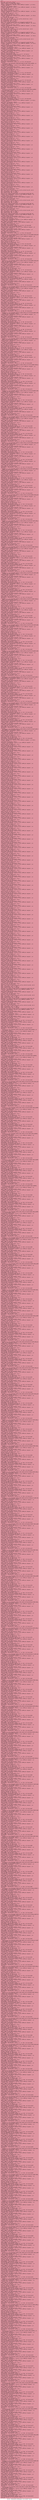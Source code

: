digraph "CFG for '_ZN9LAMMPS_NS8Neighbor11init_stylesEv' function" {
	label="CFG for '_ZN9LAMMPS_NS8Neighbor11init_stylesEv' function";

	Node0x5563bdd967c0 [shape=record,color="#b70d28ff", style=filled, fillcolor="#b70d2870" fontname="Courier",label="{entry:\l|  %this.addr = alloca ptr, align 8\l  store ptr %this, ptr %this.addr, align 8\l  %this1 = load ptr, ptr %this.addr, align 8\l  %nbclass = getelementptr inbounds %\"class.LAMMPS_NS::Neighbor\", ptr %this1,\l... i32 0, i32 116\l  store i32 0, ptr %nbclass, align 4\l  %nbclass2 = getelementptr inbounds %\"class.LAMMPS_NS::Neighbor\", ptr %this1,\l... i32 0, i32 116\l  %0 = load i32, ptr %nbclass2, align 4\l  %inc = add nsw i32 %0, 1\l  store i32 %inc, ptr %nbclass2, align 4\l  %nbclass3 = getelementptr inbounds %\"class.LAMMPS_NS::Neighbor\", ptr %this1,\l... i32 0, i32 116\l  %1 = load i32, ptr %nbclass3, align 4\l  %inc4 = add nsw i32 %1, 1\l  store i32 %inc4, ptr %nbclass3, align 4\l  %nbclass5 = getelementptr inbounds %\"class.LAMMPS_NS::Neighbor\", ptr %this1,\l... i32 0, i32 116\l  %2 = load i32, ptr %nbclass5, align 4\l  %conv = sext i32 %2 to i64\l  %3 = call \{ i64, i1 \} @llvm.umul.with.overflow.i64(i64 %conv, i64 8)\l  %4 = extractvalue \{ i64, i1 \} %3, 1\l  %5 = extractvalue \{ i64, i1 \} %3, 0\l  %6 = select i1 %4, i64 -1, i64 %5\l  %call = call noalias noundef nonnull ptr @_Znam(i64 noundef %6) #13\l  %binclass = getelementptr inbounds %\"class.LAMMPS_NS::Neighbor\", ptr %this1,\l... i32 0, i32 123\l  store ptr %call, ptr %binclass, align 8\l  %nbclass6 = getelementptr inbounds %\"class.LAMMPS_NS::Neighbor\", ptr %this1,\l... i32 0, i32 116\l  %7 = load i32, ptr %nbclass6, align 4\l  %conv7 = sext i32 %7 to i64\l  %8 = call \{ i64, i1 \} @llvm.umul.with.overflow.i64(i64 %conv7, i64 8)\l  %9 = extractvalue \{ i64, i1 \} %8, 1\l  %10 = extractvalue \{ i64, i1 \} %8, 0\l  %11 = select i1 %9, i64 -1, i64 %10\l  %call8 = call noalias noundef nonnull ptr @_Znam(i64 noundef %11) #13\l  %binnames = getelementptr inbounds %\"class.LAMMPS_NS::Neighbor\", ptr %this1,\l... i32 0, i32 124\l  store ptr %call8, ptr %binnames, align 8\l  %nbclass9 = getelementptr inbounds %\"class.LAMMPS_NS::Neighbor\", ptr %this1,\l... i32 0, i32 116\l  %12 = load i32, ptr %nbclass9, align 4\l  %conv10 = sext i32 %12 to i64\l  %13 = call \{ i64, i1 \} @llvm.umul.with.overflow.i64(i64 %conv10, i64 4)\l  %14 = extractvalue \{ i64, i1 \} %13, 1\l  %15 = extractvalue \{ i64, i1 \} %13, 0\l  %16 = select i1 %14, i64 -1, i64 %15\l  %call11 = call noalias noundef nonnull ptr @_Znam(i64 noundef %16) #13\l  %binmasks = getelementptr inbounds %\"class.LAMMPS_NS::Neighbor\", ptr %this1,\l... i32 0, i32 125\l  store ptr %call11, ptr %binmasks, align 8\l  %nbclass12 = getelementptr inbounds %\"class.LAMMPS_NS::Neighbor\", ptr\l... %this1, i32 0, i32 116\l  store i32 0, ptr %nbclass12, align 4\l  %binnames13 = getelementptr inbounds %\"class.LAMMPS_NS::Neighbor\", ptr\l... %this1, i32 0, i32 124\l  %17 = load ptr, ptr %binnames13, align 8\l  %nbclass14 = getelementptr inbounds %\"class.LAMMPS_NS::Neighbor\", ptr\l... %this1, i32 0, i32 116\l  %18 = load i32, ptr %nbclass14, align 4\l  %idxprom = sext i32 %18 to i64\l  %arrayidx = getelementptr inbounds ptr, ptr %17, i64 %idxprom\l  store ptr @.str.20, ptr %arrayidx, align 8\l  %binclass15 = getelementptr inbounds %\"class.LAMMPS_NS::Neighbor\", ptr\l... %this1, i32 0, i32 123\l  %19 = load ptr, ptr %binclass15, align 8\l  %nbclass16 = getelementptr inbounds %\"class.LAMMPS_NS::Neighbor\", ptr\l... %this1, i32 0, i32 116\l  %20 = load i32, ptr %nbclass16, align 4\l  %idxprom17 = sext i32 %20 to i64\l  %arrayidx18 = getelementptr inbounds ptr, ptr %19, i64 %idxprom17\l  store ptr\l... @_ZL13style_creatorIN9LAMMPS_NS4NBinENS0_9NBinMultiEEPT_PNS0_6LAMMPSE, ptr\l... %arrayidx18, align 8\l  %binmasks19 = getelementptr inbounds %\"class.LAMMPS_NS::Neighbor\", ptr\l... %this1, i32 0, i32 125\l  %21 = load ptr, ptr %binmasks19, align 8\l  %nbclass20 = getelementptr inbounds %\"class.LAMMPS_NS::Neighbor\", ptr\l... %this1, i32 0, i32 116\l  %22 = load i32, ptr %nbclass20, align 4\l  %inc21 = add nsw i32 %22, 1\l  store i32 %inc21, ptr %nbclass20, align 4\l  %idxprom22 = sext i32 %22 to i64\l  %arrayidx23 = getelementptr inbounds i32, ptr %21, i64 %idxprom22\l  store i32 32, ptr %arrayidx23, align 4\l  %binnames24 = getelementptr inbounds %\"class.LAMMPS_NS::Neighbor\", ptr\l... %this1, i32 0, i32 124\l  %23 = load ptr, ptr %binnames24, align 8\l  %nbclass25 = getelementptr inbounds %\"class.LAMMPS_NS::Neighbor\", ptr\l... %this1, i32 0, i32 116\l  %24 = load i32, ptr %nbclass25, align 4\l  %idxprom26 = sext i32 %24 to i64\l  %arrayidx27 = getelementptr inbounds ptr, ptr %23, i64 %idxprom26\l  store ptr @.str.21, ptr %arrayidx27, align 8\l  %binclass28 = getelementptr inbounds %\"class.LAMMPS_NS::Neighbor\", ptr\l... %this1, i32 0, i32 123\l  %25 = load ptr, ptr %binclass28, align 8\l  %nbclass29 = getelementptr inbounds %\"class.LAMMPS_NS::Neighbor\", ptr\l... %this1, i32 0, i32 116\l  %26 = load i32, ptr %nbclass29, align 4\l  %idxprom30 = sext i32 %26 to i64\l  %arrayidx31 = getelementptr inbounds ptr, ptr %25, i64 %idxprom30\l  store ptr\l... @_ZL13style_creatorIN9LAMMPS_NS4NBinENS0_12NBinStandardEEPT_PNS0_6LAMMPSE,\l... ptr %arrayidx31, align 8\l  %binmasks32 = getelementptr inbounds %\"class.LAMMPS_NS::Neighbor\", ptr\l... %this1, i32 0, i32 125\l  %27 = load ptr, ptr %binmasks32, align 8\l  %nbclass33 = getelementptr inbounds %\"class.LAMMPS_NS::Neighbor\", ptr\l... %this1, i32 0, i32 116\l  %28 = load i32, ptr %nbclass33, align 4\l  %inc34 = add nsw i32 %28, 1\l  store i32 %inc34, ptr %nbclass33, align 4\l  %idxprom35 = sext i32 %28 to i64\l  %arrayidx36 = getelementptr inbounds i32, ptr %27, i64 %idxprom35\l  store i32 16, ptr %arrayidx36, align 4\l  %nsclass = getelementptr inbounds %\"class.LAMMPS_NS::Neighbor\", ptr %this1,\l... i32 0, i32 117\l  store i32 0, ptr %nsclass, align 8\l  %nsclass37 = getelementptr inbounds %\"class.LAMMPS_NS::Neighbor\", ptr\l... %this1, i32 0, i32 117\l  %29 = load i32, ptr %nsclass37, align 8\l  %inc38 = add nsw i32 %29, 1\l  store i32 %inc38, ptr %nsclass37, align 8\l  %nsclass39 = getelementptr inbounds %\"class.LAMMPS_NS::Neighbor\", ptr\l... %this1, i32 0, i32 117\l  %30 = load i32, ptr %nsclass39, align 8\l  %inc40 = add nsw i32 %30, 1\l  store i32 %inc40, ptr %nsclass39, align 8\l  %nsclass41 = getelementptr inbounds %\"class.LAMMPS_NS::Neighbor\", ptr\l... %this1, i32 0, i32 117\l  %31 = load i32, ptr %nsclass41, align 8\l  %inc42 = add nsw i32 %31, 1\l  store i32 %inc42, ptr %nsclass41, align 8\l  %nsclass43 = getelementptr inbounds %\"class.LAMMPS_NS::Neighbor\", ptr\l... %this1, i32 0, i32 117\l  %32 = load i32, ptr %nsclass43, align 8\l  %inc44 = add nsw i32 %32, 1\l  store i32 %inc44, ptr %nsclass43, align 8\l  %nsclass45 = getelementptr inbounds %\"class.LAMMPS_NS::Neighbor\", ptr\l... %this1, i32 0, i32 117\l  %33 = load i32, ptr %nsclass45, align 8\l  %inc46 = add nsw i32 %33, 1\l  store i32 %inc46, ptr %nsclass45, align 8\l  %nsclass47 = getelementptr inbounds %\"class.LAMMPS_NS::Neighbor\", ptr\l... %this1, i32 0, i32 117\l  %34 = load i32, ptr %nsclass47, align 8\l  %inc48 = add nsw i32 %34, 1\l  store i32 %inc48, ptr %nsclass47, align 8\l  %nsclass49 = getelementptr inbounds %\"class.LAMMPS_NS::Neighbor\", ptr\l... %this1, i32 0, i32 117\l  %35 = load i32, ptr %nsclass49, align 8\l  %inc50 = add nsw i32 %35, 1\l  store i32 %inc50, ptr %nsclass49, align 8\l  %nsclass51 = getelementptr inbounds %\"class.LAMMPS_NS::Neighbor\", ptr\l... %this1, i32 0, i32 117\l  %36 = load i32, ptr %nsclass51, align 8\l  %inc52 = add nsw i32 %36, 1\l  store i32 %inc52, ptr %nsclass51, align 8\l  %nsclass53 = getelementptr inbounds %\"class.LAMMPS_NS::Neighbor\", ptr\l... %this1, i32 0, i32 117\l  %37 = load i32, ptr %nsclass53, align 8\l  %inc54 = add nsw i32 %37, 1\l  store i32 %inc54, ptr %nsclass53, align 8\l  %nsclass55 = getelementptr inbounds %\"class.LAMMPS_NS::Neighbor\", ptr\l... %this1, i32 0, i32 117\l  %38 = load i32, ptr %nsclass55, align 8\l  %inc56 = add nsw i32 %38, 1\l  store i32 %inc56, ptr %nsclass55, align 8\l  %nsclass57 = getelementptr inbounds %\"class.LAMMPS_NS::Neighbor\", ptr\l... %this1, i32 0, i32 117\l  %39 = load i32, ptr %nsclass57, align 8\l  %inc58 = add nsw i32 %39, 1\l  store i32 %inc58, ptr %nsclass57, align 8\l  %nsclass59 = getelementptr inbounds %\"class.LAMMPS_NS::Neighbor\", ptr\l... %this1, i32 0, i32 117\l  %40 = load i32, ptr %nsclass59, align 8\l  %inc60 = add nsw i32 %40, 1\l  store i32 %inc60, ptr %nsclass59, align 8\l  %nsclass61 = getelementptr inbounds %\"class.LAMMPS_NS::Neighbor\", ptr\l... %this1, i32 0, i32 117\l  %41 = load i32, ptr %nsclass61, align 8\l  %inc62 = add nsw i32 %41, 1\l  store i32 %inc62, ptr %nsclass61, align 8\l  %nsclass63 = getelementptr inbounds %\"class.LAMMPS_NS::Neighbor\", ptr\l... %this1, i32 0, i32 117\l  %42 = load i32, ptr %nsclass63, align 8\l  %inc64 = add nsw i32 %42, 1\l  store i32 %inc64, ptr %nsclass63, align 8\l  %nsclass65 = getelementptr inbounds %\"class.LAMMPS_NS::Neighbor\", ptr\l... %this1, i32 0, i32 117\l  %43 = load i32, ptr %nsclass65, align 8\l  %inc66 = add nsw i32 %43, 1\l  store i32 %inc66, ptr %nsclass65, align 8\l  %nsclass67 = getelementptr inbounds %\"class.LAMMPS_NS::Neighbor\", ptr\l... %this1, i32 0, i32 117\l  %44 = load i32, ptr %nsclass67, align 8\l  %inc68 = add nsw i32 %44, 1\l  store i32 %inc68, ptr %nsclass67, align 8\l  %nsclass69 = getelementptr inbounds %\"class.LAMMPS_NS::Neighbor\", ptr\l... %this1, i32 0, i32 117\l  %45 = load i32, ptr %nsclass69, align 8\l  %inc70 = add nsw i32 %45, 1\l  store i32 %inc70, ptr %nsclass69, align 8\l  %nsclass71 = getelementptr inbounds %\"class.LAMMPS_NS::Neighbor\", ptr\l... %this1, i32 0, i32 117\l  %46 = load i32, ptr %nsclass71, align 8\l  %inc72 = add nsw i32 %46, 1\l  store i32 %inc72, ptr %nsclass71, align 8\l  %nsclass73 = getelementptr inbounds %\"class.LAMMPS_NS::Neighbor\", ptr\l... %this1, i32 0, i32 117\l  %47 = load i32, ptr %nsclass73, align 8\l  %inc74 = add nsw i32 %47, 1\l  store i32 %inc74, ptr %nsclass73, align 8\l  %nsclass75 = getelementptr inbounds %\"class.LAMMPS_NS::Neighbor\", ptr\l... %this1, i32 0, i32 117\l  %48 = load i32, ptr %nsclass75, align 8\l  %inc76 = add nsw i32 %48, 1\l  store i32 %inc76, ptr %nsclass75, align 8\l  %nsclass77 = getelementptr inbounds %\"class.LAMMPS_NS::Neighbor\", ptr\l... %this1, i32 0, i32 117\l  %49 = load i32, ptr %nsclass77, align 8\l  %conv78 = sext i32 %49 to i64\l  %50 = call \{ i64, i1 \} @llvm.umul.with.overflow.i64(i64 %conv78, i64 8)\l  %51 = extractvalue \{ i64, i1 \} %50, 1\l  %52 = extractvalue \{ i64, i1 \} %50, 0\l  %53 = select i1 %51, i64 -1, i64 %52\l  %call79 = call noalias noundef nonnull ptr @_Znam(i64 noundef %53) #13\l  %stencilclass = getelementptr inbounds %\"class.LAMMPS_NS::Neighbor\", ptr\l... %this1, i32 0, i32 127\l  store ptr %call79, ptr %stencilclass, align 8\l  %nsclass80 = getelementptr inbounds %\"class.LAMMPS_NS::Neighbor\", ptr\l... %this1, i32 0, i32 117\l  %54 = load i32, ptr %nsclass80, align 8\l  %conv81 = sext i32 %54 to i64\l  %55 = call \{ i64, i1 \} @llvm.umul.with.overflow.i64(i64 %conv81, i64 8)\l  %56 = extractvalue \{ i64, i1 \} %55, 1\l  %57 = extractvalue \{ i64, i1 \} %55, 0\l  %58 = select i1 %56, i64 -1, i64 %57\l  %call82 = call noalias noundef nonnull ptr @_Znam(i64 noundef %58) #13\l  %stencilnames = getelementptr inbounds %\"class.LAMMPS_NS::Neighbor\", ptr\l... %this1, i32 0, i32 128\l  store ptr %call82, ptr %stencilnames, align 8\l  %nsclass83 = getelementptr inbounds %\"class.LAMMPS_NS::Neighbor\", ptr\l... %this1, i32 0, i32 117\l  %59 = load i32, ptr %nsclass83, align 8\l  %conv84 = sext i32 %59 to i64\l  %60 = call \{ i64, i1 \} @llvm.umul.with.overflow.i64(i64 %conv84, i64 4)\l  %61 = extractvalue \{ i64, i1 \} %60, 1\l  %62 = extractvalue \{ i64, i1 \} %60, 0\l  %63 = select i1 %61, i64 -1, i64 %62\l  %call85 = call noalias noundef nonnull ptr @_Znam(i64 noundef %63) #13\l  %stencilmasks = getelementptr inbounds %\"class.LAMMPS_NS::Neighbor\", ptr\l... %this1, i32 0, i32 129\l  store ptr %call85, ptr %stencilmasks, align 8\l  %nsclass86 = getelementptr inbounds %\"class.LAMMPS_NS::Neighbor\", ptr\l... %this1, i32 0, i32 117\l  store i32 0, ptr %nsclass86, align 8\l  %stencilnames87 = getelementptr inbounds %\"class.LAMMPS_NS::Neighbor\", ptr\l... %this1, i32 0, i32 128\l  %64 = load ptr, ptr %stencilnames87, align 8\l  %nsclass88 = getelementptr inbounds %\"class.LAMMPS_NS::Neighbor\", ptr\l... %this1, i32 0, i32 117\l  %65 = load i32, ptr %nsclass88, align 8\l  %idxprom89 = sext i32 %65 to i64\l  %arrayidx90 = getelementptr inbounds ptr, ptr %64, i64 %idxprom89\l  store ptr @.str.22, ptr %arrayidx90, align 8\l  %stencilclass91 = getelementptr inbounds %\"class.LAMMPS_NS::Neighbor\", ptr\l... %this1, i32 0, i32 127\l  %66 = load ptr, ptr %stencilclass91, align 8\l  %nsclass92 = getelementptr inbounds %\"class.LAMMPS_NS::Neighbor\", ptr\l... %this1, i32 0, i32 117\l  %67 = load i32, ptr %nsclass92, align 8\l  %idxprom93 = sext i32 %67 to i64\l  %arrayidx94 = getelementptr inbounds ptr, ptr %66, i64 %idxprom93\l  store ptr\l... @_ZL13style_creatorIN9LAMMPS_NS8NStencilENS0_17NStencilFullBin2dEEPT_PNS0_6LAM\l...MPSE, ptr %arrayidx94, align 8\l  %stencilmasks95 = getelementptr inbounds %\"class.LAMMPS_NS::Neighbor\", ptr\l... %this1, i32 0, i32 129\l  %68 = load ptr, ptr %stencilmasks95, align 8\l  %nsclass96 = getelementptr inbounds %\"class.LAMMPS_NS::Neighbor\", ptr\l... %this1, i32 0, i32 117\l  %69 = load i32, ptr %nsclass96, align 8\l  %inc97 = add nsw i32 %69, 1\l  store i32 %inc97, ptr %nsclass96, align 8\l  %idxprom98 = sext i32 %69 to i64\l  %arrayidx99 = getelementptr inbounds i32, ptr %68, i64 %idxprom98\l  store i32 217, ptr %arrayidx99, align 4\l  %stencilnames100 = getelementptr inbounds %\"class.LAMMPS_NS::Neighbor\", ptr\l... %this1, i32 0, i32 128\l  %70 = load ptr, ptr %stencilnames100, align 8\l  %nsclass101 = getelementptr inbounds %\"class.LAMMPS_NS::Neighbor\", ptr\l... %this1, i32 0, i32 117\l  %71 = load i32, ptr %nsclass101, align 8\l  %idxprom102 = sext i32 %71 to i64\l  %arrayidx103 = getelementptr inbounds ptr, ptr %70, i64 %idxprom102\l  store ptr @.str.23, ptr %arrayidx103, align 8\l  %stencilclass104 = getelementptr inbounds %\"class.LAMMPS_NS::Neighbor\", ptr\l... %this1, i32 0, i32 127\l  %72 = load ptr, ptr %stencilclass104, align 8\l  %nsclass105 = getelementptr inbounds %\"class.LAMMPS_NS::Neighbor\", ptr\l... %this1, i32 0, i32 117\l  %73 = load i32, ptr %nsclass105, align 8\l  %idxprom106 = sext i32 %73 to i64\l  %arrayidx107 = getelementptr inbounds ptr, ptr %72, i64 %idxprom106\l  store ptr\l... @_ZL13style_creatorIN9LAMMPS_NS8NStencilENS0_17NStencilFullBin3dEEPT_PNS0_6LAM\l...MPSE, ptr %arrayidx107, align 8\l  %stencilmasks108 = getelementptr inbounds %\"class.LAMMPS_NS::Neighbor\", ptr\l... %this1, i32 0, i32 129\l  %74 = load ptr, ptr %stencilmasks108, align 8\l  %nsclass109 = getelementptr inbounds %\"class.LAMMPS_NS::Neighbor\", ptr\l... %this1, i32 0, i32 117\l  %75 = load i32, ptr %nsclass109, align 8\l  %inc110 = add nsw i32 %75, 1\l  store i32 %inc110, ptr %nsclass109, align 8\l  %idxprom111 = sext i32 %75 to i64\l  %arrayidx112 = getelementptr inbounds i32, ptr %74, i64 %idxprom111\l  store i32 233, ptr %arrayidx112, align 4\l  %stencilnames113 = getelementptr inbounds %\"class.LAMMPS_NS::Neighbor\", ptr\l... %this1, i32 0, i32 128\l  %76 = load ptr, ptr %stencilnames113, align 8\l  %nsclass114 = getelementptr inbounds %\"class.LAMMPS_NS::Neighbor\", ptr\l... %this1, i32 0, i32 117\l  %77 = load i32, ptr %nsclass114, align 8\l  %idxprom115 = sext i32 %77 to i64\l  %arrayidx116 = getelementptr inbounds ptr, ptr %76, i64 %idxprom115\l  store ptr @.str.24, ptr %arrayidx116, align 8\l  %stencilclass117 = getelementptr inbounds %\"class.LAMMPS_NS::Neighbor\", ptr\l... %this1, i32 0, i32 127\l  %78 = load ptr, ptr %stencilclass117, align 8\l  %nsclass118 = getelementptr inbounds %\"class.LAMMPS_NS::Neighbor\", ptr\l... %this1, i32 0, i32 117\l  %79 = load i32, ptr %nsclass118, align 8\l  %idxprom119 = sext i32 %79 to i64\l  %arrayidx120 = getelementptr inbounds ptr, ptr %78, i64 %idxprom119\l  store ptr\l... @_ZL13style_creatorIN9LAMMPS_NS8NStencilENS0_22NStencilFullGhostBin2dEEPT_PNS0\l..._6LAMMPSE, ptr %arrayidx120, align 8\l  %stencilmasks121 = getelementptr inbounds %\"class.LAMMPS_NS::Neighbor\", ptr\l... %this1, i32 0, i32 129\l  %80 = load ptr, ptr %stencilmasks121, align 8\l  %nsclass122 = getelementptr inbounds %\"class.LAMMPS_NS::Neighbor\", ptr\l... %this1, i32 0, i32 117\l  %81 = load i32, ptr %nsclass122, align 8\l  %inc123 = add nsw i32 %81, 1\l  store i32 %inc123, ptr %nsclass122, align 8\l  %idxprom124 = sext i32 %81 to i64\l  %arrayidx125 = getelementptr inbounds i32, ptr %80, i64 %idxprom124\l  store i32 473, ptr %arrayidx125, align 4\l  %stencilnames126 = getelementptr inbounds %\"class.LAMMPS_NS::Neighbor\", ptr\l... %this1, i32 0, i32 128\l  %82 = load ptr, ptr %stencilnames126, align 8\l  %nsclass127 = getelementptr inbounds %\"class.LAMMPS_NS::Neighbor\", ptr\l... %this1, i32 0, i32 117\l  %83 = load i32, ptr %nsclass127, align 8\l  %idxprom128 = sext i32 %83 to i64\l  %arrayidx129 = getelementptr inbounds ptr, ptr %82, i64 %idxprom128\l  store ptr @.str.25, ptr %arrayidx129, align 8\l  %stencilclass130 = getelementptr inbounds %\"class.LAMMPS_NS::Neighbor\", ptr\l... %this1, i32 0, i32 127\l  %84 = load ptr, ptr %stencilclass130, align 8\l  %nsclass131 = getelementptr inbounds %\"class.LAMMPS_NS::Neighbor\", ptr\l... %this1, i32 0, i32 117\l  %85 = load i32, ptr %nsclass131, align 8\l  %idxprom132 = sext i32 %85 to i64\l  %arrayidx133 = getelementptr inbounds ptr, ptr %84, i64 %idxprom132\l  store ptr\l... @_ZL13style_creatorIN9LAMMPS_NS8NStencilENS0_22NStencilFullGhostBin3dEEPT_PNS0\l..._6LAMMPSE, ptr %arrayidx133, align 8\l  %stencilmasks134 = getelementptr inbounds %\"class.LAMMPS_NS::Neighbor\", ptr\l... %this1, i32 0, i32 129\l  %86 = load ptr, ptr %stencilmasks134, align 8\l  %nsclass135 = getelementptr inbounds %\"class.LAMMPS_NS::Neighbor\", ptr\l... %this1, i32 0, i32 117\l  %87 = load i32, ptr %nsclass135, align 8\l  %inc136 = add nsw i32 %87, 1\l  store i32 %inc136, ptr %nsclass135, align 8\l  %idxprom137 = sext i32 %87 to i64\l  %arrayidx138 = getelementptr inbounds i32, ptr %86, i64 %idxprom137\l  store i32 489, ptr %arrayidx138, align 4\l  %stencilnames139 = getelementptr inbounds %\"class.LAMMPS_NS::Neighbor\", ptr\l... %this1, i32 0, i32 128\l  %88 = load ptr, ptr %stencilnames139, align 8\l  %nsclass140 = getelementptr inbounds %\"class.LAMMPS_NS::Neighbor\", ptr\l... %this1, i32 0, i32 117\l  %89 = load i32, ptr %nsclass140, align 8\l  %idxprom141 = sext i32 %89 to i64\l  %arrayidx142 = getelementptr inbounds ptr, ptr %88, i64 %idxprom141\l  store ptr @.str.26, ptr %arrayidx142, align 8\l  %stencilclass143 = getelementptr inbounds %\"class.LAMMPS_NS::Neighbor\", ptr\l... %this1, i32 0, i32 127\l  %90 = load ptr, ptr %stencilclass143, align 8\l  %nsclass144 = getelementptr inbounds %\"class.LAMMPS_NS::Neighbor\", ptr\l... %this1, i32 0, i32 117\l  %91 = load i32, ptr %nsclass144, align 8\l  %idxprom145 = sext i32 %91 to i64\l  %arrayidx146 = getelementptr inbounds ptr, ptr %90, i64 %idxprom145\l  store ptr\l... @_ZL13style_creatorIN9LAMMPS_NS8NStencilENS0_19NStencilFullMulti2dEEPT_PNS0_6L\l...AMMPSE, ptr %arrayidx146, align 8\l  %stencilmasks147 = getelementptr inbounds %\"class.LAMMPS_NS::Neighbor\", ptr\l... %this1, i32 0, i32 129\l  %92 = load ptr, ptr %stencilmasks147, align 8\l  %nsclass148 = getelementptr inbounds %\"class.LAMMPS_NS::Neighbor\", ptr\l... %this1, i32 0, i32 117\l  %93 = load i32, ptr %nsclass148, align 8\l  %inc149 = add nsw i32 %93, 1\l  store i32 %inc149, ptr %nsclass148, align 8\l  %idxprom150 = sext i32 %93 to i64\l  %arrayidx151 = getelementptr inbounds i32, ptr %92, i64 %idxprom150\l  store i32 218, ptr %arrayidx151, align 4\l  %stencilnames152 = getelementptr inbounds %\"class.LAMMPS_NS::Neighbor\", ptr\l... %this1, i32 0, i32 128\l  %94 = load ptr, ptr %stencilnames152, align 8\l  %nsclass153 = getelementptr inbounds %\"class.LAMMPS_NS::Neighbor\", ptr\l... %this1, i32 0, i32 117\l  %95 = load i32, ptr %nsclass153, align 8\l  %idxprom154 = sext i32 %95 to i64\l  %arrayidx155 = getelementptr inbounds ptr, ptr %94, i64 %idxprom154\l  store ptr @.str.27, ptr %arrayidx155, align 8\l  %stencilclass156 = getelementptr inbounds %\"class.LAMMPS_NS::Neighbor\", ptr\l... %this1, i32 0, i32 127\l  %96 = load ptr, ptr %stencilclass156, align 8\l  %nsclass157 = getelementptr inbounds %\"class.LAMMPS_NS::Neighbor\", ptr\l... %this1, i32 0, i32 117\l  %97 = load i32, ptr %nsclass157, align 8\l  %idxprom158 = sext i32 %97 to i64\l  %arrayidx159 = getelementptr inbounds ptr, ptr %96, i64 %idxprom158\l  store ptr\l... @_ZL13style_creatorIN9LAMMPS_NS8NStencilENS0_19NStencilFullMulti3dEEPT_PNS0_6L\l...AMMPSE, ptr %arrayidx159, align 8\l  %stencilmasks160 = getelementptr inbounds %\"class.LAMMPS_NS::Neighbor\", ptr\l... %this1, i32 0, i32 129\l  %98 = load ptr, ptr %stencilmasks160, align 8\l  %nsclass161 = getelementptr inbounds %\"class.LAMMPS_NS::Neighbor\", ptr\l... %this1, i32 0, i32 117\l  %99 = load i32, ptr %nsclass161, align 8\l  %inc162 = add nsw i32 %99, 1\l  store i32 %inc162, ptr %nsclass161, align 8\l  %idxprom163 = sext i32 %99 to i64\l  %arrayidx164 = getelementptr inbounds i32, ptr %98, i64 %idxprom163\l  store i32 234, ptr %arrayidx164, align 4\l  %stencilnames165 = getelementptr inbounds %\"class.LAMMPS_NS::Neighbor\", ptr\l... %this1, i32 0, i32 128\l  %100 = load ptr, ptr %stencilnames165, align 8\l  %nsclass166 = getelementptr inbounds %\"class.LAMMPS_NS::Neighbor\", ptr\l... %this1, i32 0, i32 117\l  %101 = load i32, ptr %nsclass166, align 8\l  %idxprom167 = sext i32 %101 to i64\l  %arrayidx168 = getelementptr inbounds ptr, ptr %100, i64 %idxprom167\l  store ptr @.str.28, ptr %arrayidx168, align 8\l  %stencilclass169 = getelementptr inbounds %\"class.LAMMPS_NS::Neighbor\", ptr\l... %this1, i32 0, i32 127\l  %102 = load ptr, ptr %stencilclass169, align 8\l  %nsclass170 = getelementptr inbounds %\"class.LAMMPS_NS::Neighbor\", ptr\l... %this1, i32 0, i32 117\l  %103 = load i32, ptr %nsclass170, align 8\l  %idxprom171 = sext i32 %103 to i64\l  %arrayidx172 = getelementptr inbounds ptr, ptr %102, i64 %idxprom171\l  store ptr\l... @_ZL13style_creatorIN9LAMMPS_NS8NStencilENS0_22NStencilFullMultiOld2dEEPT_PNS0\l..._6LAMMPSE, ptr %arrayidx172, align 8\l  %stencilmasks173 = getelementptr inbounds %\"class.LAMMPS_NS::Neighbor\", ptr\l... %this1, i32 0, i32 129\l  %104 = load ptr, ptr %stencilmasks173, align 8\l  %nsclass174 = getelementptr inbounds %\"class.LAMMPS_NS::Neighbor\", ptr\l... %this1, i32 0, i32 117\l  %105 = load i32, ptr %nsclass174, align 8\l  %inc175 = add nsw i32 %105, 1\l  store i32 %inc175, ptr %nsclass174, align 8\l  %idxprom176 = sext i32 %105 to i64\l  %arrayidx177 = getelementptr inbounds i32, ptr %104, i64 %idxprom176\l  store i32 1240, ptr %arrayidx177, align 4\l  %stencilnames178 = getelementptr inbounds %\"class.LAMMPS_NS::Neighbor\", ptr\l... %this1, i32 0, i32 128\l  %106 = load ptr, ptr %stencilnames178, align 8\l  %nsclass179 = getelementptr inbounds %\"class.LAMMPS_NS::Neighbor\", ptr\l... %this1, i32 0, i32 117\l  %107 = load i32, ptr %nsclass179, align 8\l  %idxprom180 = sext i32 %107 to i64\l  %arrayidx181 = getelementptr inbounds ptr, ptr %106, i64 %idxprom180\l  store ptr @.str.29, ptr %arrayidx181, align 8\l  %stencilclass182 = getelementptr inbounds %\"class.LAMMPS_NS::Neighbor\", ptr\l... %this1, i32 0, i32 127\l  %108 = load ptr, ptr %stencilclass182, align 8\l  %nsclass183 = getelementptr inbounds %\"class.LAMMPS_NS::Neighbor\", ptr\l... %this1, i32 0, i32 117\l  %109 = load i32, ptr %nsclass183, align 8\l  %idxprom184 = sext i32 %109 to i64\l  %arrayidx185 = getelementptr inbounds ptr, ptr %108, i64 %idxprom184\l  store ptr\l... @_ZL13style_creatorIN9LAMMPS_NS8NStencilENS0_22NStencilFullMultiOld3dEEPT_PNS0\l..._6LAMMPSE, ptr %arrayidx185, align 8\l  %stencilmasks186 = getelementptr inbounds %\"class.LAMMPS_NS::Neighbor\", ptr\l... %this1, i32 0, i32 129\l  %110 = load ptr, ptr %stencilmasks186, align 8\l  %nsclass187 = getelementptr inbounds %\"class.LAMMPS_NS::Neighbor\", ptr\l... %this1, i32 0, i32 117\l  %111 = load i32, ptr %nsclass187, align 8\l  %inc188 = add nsw i32 %111, 1\l  store i32 %inc188, ptr %nsclass187, align 8\l  %idxprom189 = sext i32 %111 to i64\l  %arrayidx190 = getelementptr inbounds i32, ptr %110, i64 %idxprom189\l  store i32 1256, ptr %arrayidx190, align 4\l  %stencilnames191 = getelementptr inbounds %\"class.LAMMPS_NS::Neighbor\", ptr\l... %this1, i32 0, i32 128\l  %112 = load ptr, ptr %stencilnames191, align 8\l  %nsclass192 = getelementptr inbounds %\"class.LAMMPS_NS::Neighbor\", ptr\l... %this1, i32 0, i32 117\l  %113 = load i32, ptr %nsclass192, align 8\l  %idxprom193 = sext i32 %113 to i64\l  %arrayidx194 = getelementptr inbounds ptr, ptr %112, i64 %idxprom193\l  store ptr @.str.30, ptr %arrayidx194, align 8\l  %stencilclass195 = getelementptr inbounds %\"class.LAMMPS_NS::Neighbor\", ptr\l... %this1, i32 0, i32 127\l  %114 = load ptr, ptr %stencilclass195, align 8\l  %nsclass196 = getelementptr inbounds %\"class.LAMMPS_NS::Neighbor\", ptr\l... %this1, i32 0, i32 117\l  %115 = load i32, ptr %nsclass196, align 8\l  %idxprom197 = sext i32 %115 to i64\l  %arrayidx198 = getelementptr inbounds ptr, ptr %114, i64 %idxprom197\l  store ptr\l... @_ZL13style_creatorIN9LAMMPS_NS8NStencilENS0_17NStencilHalfBin2dEEPT_PNS0_6LAM\l...MPSE, ptr %arrayidx198, align 8\l  %stencilmasks199 = getelementptr inbounds %\"class.LAMMPS_NS::Neighbor\", ptr\l... %this1, i32 0, i32 129\l  %116 = load ptr, ptr %stencilmasks199, align 8\l  %nsclass200 = getelementptr inbounds %\"class.LAMMPS_NS::Neighbor\", ptr\l... %this1, i32 0, i32 117\l  %117 = load i32, ptr %nsclass200, align 8\l  %inc201 = add nsw i32 %117, 1\l  store i32 %inc201, ptr %nsclass200, align 8\l  %idxprom202 = sext i32 %117 to i64\l  %arrayidx203 = getelementptr inbounds i32, ptr %116, i64 %idxprom202\l  store i32 85, ptr %arrayidx203, align 4\l  %stencilnames204 = getelementptr inbounds %\"class.LAMMPS_NS::Neighbor\", ptr\l... %this1, i32 0, i32 128\l  %118 = load ptr, ptr %stencilnames204, align 8\l  %nsclass205 = getelementptr inbounds %\"class.LAMMPS_NS::Neighbor\", ptr\l... %this1, i32 0, i32 117\l  %119 = load i32, ptr %nsclass205, align 8\l  %idxprom206 = sext i32 %119 to i64\l  %arrayidx207 = getelementptr inbounds ptr, ptr %118, i64 %idxprom206\l  store ptr @.str.31, ptr %arrayidx207, align 8\l  %stencilclass208 = getelementptr inbounds %\"class.LAMMPS_NS::Neighbor\", ptr\l... %this1, i32 0, i32 127\l  %120 = load ptr, ptr %stencilclass208, align 8\l  %nsclass209 = getelementptr inbounds %\"class.LAMMPS_NS::Neighbor\", ptr\l... %this1, i32 0, i32 117\l  %121 = load i32, ptr %nsclass209, align 8\l  %idxprom210 = sext i32 %121 to i64\l  %arrayidx211 = getelementptr inbounds ptr, ptr %120, i64 %idxprom210\l  store ptr\l... @_ZL13style_creatorIN9LAMMPS_NS8NStencilENS0_20NStencilHalfBin2dTriEEPT_PNS0_6\l...LAMMPSE, ptr %arrayidx211, align 8\l  %stencilmasks212 = getelementptr inbounds %\"class.LAMMPS_NS::Neighbor\", ptr\l... %this1, i32 0, i32 129\l  %122 = load ptr, ptr %stencilmasks212, align 8\l  %nsclass213 = getelementptr inbounds %\"class.LAMMPS_NS::Neighbor\", ptr\l... %this1, i32 0, i32 117\l  %123 = load i32, ptr %nsclass213, align 8\l  %inc214 = add nsw i32 %123, 1\l  store i32 %inc214, ptr %nsclass213, align 8\l  %idxprom215 = sext i32 %123 to i64\l  %arrayidx216 = getelementptr inbounds i32, ptr %122, i64 %idxprom215\l  store i32 149, ptr %arrayidx216, align 4\l  %stencilnames217 = getelementptr inbounds %\"class.LAMMPS_NS::Neighbor\", ptr\l... %this1, i32 0, i32 128\l  %124 = load ptr, ptr %stencilnames217, align 8\l  %nsclass218 = getelementptr inbounds %\"class.LAMMPS_NS::Neighbor\", ptr\l... %this1, i32 0, i32 117\l  %125 = load i32, ptr %nsclass218, align 8\l  %idxprom219 = sext i32 %125 to i64\l  %arrayidx220 = getelementptr inbounds ptr, ptr %124, i64 %idxprom219\l  store ptr @.str.32, ptr %arrayidx220, align 8\l  %stencilclass221 = getelementptr inbounds %\"class.LAMMPS_NS::Neighbor\", ptr\l... %this1, i32 0, i32 127\l  %126 = load ptr, ptr %stencilclass221, align 8\l  %nsclass222 = getelementptr inbounds %\"class.LAMMPS_NS::Neighbor\", ptr\l... %this1, i32 0, i32 117\l  %127 = load i32, ptr %nsclass222, align 8\l  %idxprom223 = sext i32 %127 to i64\l  %arrayidx224 = getelementptr inbounds ptr, ptr %126, i64 %idxprom223\l  store ptr\l... @_ZL13style_creatorIN9LAMMPS_NS8NStencilENS0_17NStencilHalfBin3dEEPT_PNS0_6LAM\l...MPSE, ptr %arrayidx224, align 8\l  %stencilmasks225 = getelementptr inbounds %\"class.LAMMPS_NS::Neighbor\", ptr\l... %this1, i32 0, i32 129\l  %128 = load ptr, ptr %stencilmasks225, align 8\l  %nsclass226 = getelementptr inbounds %\"class.LAMMPS_NS::Neighbor\", ptr\l... %this1, i32 0, i32 117\l  %129 = load i32, ptr %nsclass226, align 8\l  %inc227 = add nsw i32 %129, 1\l  store i32 %inc227, ptr %nsclass226, align 8\l  %idxprom228 = sext i32 %129 to i64\l  %arrayidx229 = getelementptr inbounds i32, ptr %128, i64 %idxprom228\l  store i32 101, ptr %arrayidx229, align 4\l  %stencilnames230 = getelementptr inbounds %\"class.LAMMPS_NS::Neighbor\", ptr\l... %this1, i32 0, i32 128\l  %130 = load ptr, ptr %stencilnames230, align 8\l  %nsclass231 = getelementptr inbounds %\"class.LAMMPS_NS::Neighbor\", ptr\l... %this1, i32 0, i32 117\l  %131 = load i32, ptr %nsclass231, align 8\l  %idxprom232 = sext i32 %131 to i64\l  %arrayidx233 = getelementptr inbounds ptr, ptr %130, i64 %idxprom232\l  store ptr @.str.33, ptr %arrayidx233, align 8\l  %stencilclass234 = getelementptr inbounds %\"class.LAMMPS_NS::Neighbor\", ptr\l... %this1, i32 0, i32 127\l  %132 = load ptr, ptr %stencilclass234, align 8\l  %nsclass235 = getelementptr inbounds %\"class.LAMMPS_NS::Neighbor\", ptr\l... %this1, i32 0, i32 117\l  %133 = load i32, ptr %nsclass235, align 8\l  %idxprom236 = sext i32 %133 to i64\l  %arrayidx237 = getelementptr inbounds ptr, ptr %132, i64 %idxprom236\l  store ptr\l... @_ZL13style_creatorIN9LAMMPS_NS8NStencilENS0_20NStencilHalfBin3dTriEEPT_PNS0_6\l...LAMMPSE, ptr %arrayidx237, align 8\l  %stencilmasks238 = getelementptr inbounds %\"class.LAMMPS_NS::Neighbor\", ptr\l... %this1, i32 0, i32 129\l  %134 = load ptr, ptr %stencilmasks238, align 8\l  %nsclass239 = getelementptr inbounds %\"class.LAMMPS_NS::Neighbor\", ptr\l... %this1, i32 0, i32 117\l  %135 = load i32, ptr %nsclass239, align 8\l  %inc240 = add nsw i32 %135, 1\l  store i32 %inc240, ptr %nsclass239, align 8\l  %idxprom241 = sext i32 %135 to i64\l  %arrayidx242 = getelementptr inbounds i32, ptr %134, i64 %idxprom241\l  store i32 165, ptr %arrayidx242, align 4\l  %stencilnames243 = getelementptr inbounds %\"class.LAMMPS_NS::Neighbor\", ptr\l... %this1, i32 0, i32 128\l  %136 = load ptr, ptr %stencilnames243, align 8\l  %nsclass244 = getelementptr inbounds %\"class.LAMMPS_NS::Neighbor\", ptr\l... %this1, i32 0, i32 117\l  %137 = load i32, ptr %nsclass244, align 8\l  %idxprom245 = sext i32 %137 to i64\l  %arrayidx246 = getelementptr inbounds ptr, ptr %136, i64 %idxprom245\l  store ptr @.str.34, ptr %arrayidx246, align 8\l  %stencilclass247 = getelementptr inbounds %\"class.LAMMPS_NS::Neighbor\", ptr\l... %this1, i32 0, i32 127\l  %138 = load ptr, ptr %stencilclass247, align 8\l  %nsclass248 = getelementptr inbounds %\"class.LAMMPS_NS::Neighbor\", ptr\l... %this1, i32 0, i32 117\l  %139 = load i32, ptr %nsclass248, align 8\l  %idxprom249 = sext i32 %139 to i64\l  %arrayidx250 = getelementptr inbounds ptr, ptr %138, i64 %idxprom249\l  store ptr\l... @_ZL13style_creatorIN9LAMMPS_NS8NStencilENS0_19NStencilHalfMulti2dEEPT_PNS0_6L\l...AMMPSE, ptr %arrayidx250, align 8\l  %stencilmasks251 = getelementptr inbounds %\"class.LAMMPS_NS::Neighbor\", ptr\l... %this1, i32 0, i32 129\l  %140 = load ptr, ptr %stencilmasks251, align 8\l  %nsclass252 = getelementptr inbounds %\"class.LAMMPS_NS::Neighbor\", ptr\l... %this1, i32 0, i32 117\l  %141 = load i32, ptr %nsclass252, align 8\l  %inc253 = add nsw i32 %141, 1\l  store i32 %inc253, ptr %nsclass252, align 8\l  %idxprom254 = sext i32 %141 to i64\l  %arrayidx255 = getelementptr inbounds i32, ptr %140, i64 %idxprom254\l  store i32 86, ptr %arrayidx255, align 4\l  %stencilnames256 = getelementptr inbounds %\"class.LAMMPS_NS::Neighbor\", ptr\l... %this1, i32 0, i32 128\l  %142 = load ptr, ptr %stencilnames256, align 8\l  %nsclass257 = getelementptr inbounds %\"class.LAMMPS_NS::Neighbor\", ptr\l... %this1, i32 0, i32 117\l  %143 = load i32, ptr %nsclass257, align 8\l  %idxprom258 = sext i32 %143 to i64\l  %arrayidx259 = getelementptr inbounds ptr, ptr %142, i64 %idxprom258\l  store ptr @.str.35, ptr %arrayidx259, align 8\l  %stencilclass260 = getelementptr inbounds %\"class.LAMMPS_NS::Neighbor\", ptr\l... %this1, i32 0, i32 127\l  %144 = load ptr, ptr %stencilclass260, align 8\l  %nsclass261 = getelementptr inbounds %\"class.LAMMPS_NS::Neighbor\", ptr\l... %this1, i32 0, i32 117\l  %145 = load i32, ptr %nsclass261, align 8\l  %idxprom262 = sext i32 %145 to i64\l  %arrayidx263 = getelementptr inbounds ptr, ptr %144, i64 %idxprom262\l  store ptr\l... @_ZL13style_creatorIN9LAMMPS_NS8NStencilENS0_22NStencilHalfMulti2dTriEEPT_PNS0\l..._6LAMMPSE, ptr %arrayidx263, align 8\l  %stencilmasks264 = getelementptr inbounds %\"class.LAMMPS_NS::Neighbor\", ptr\l... %this1, i32 0, i32 129\l  %146 = load ptr, ptr %stencilmasks264, align 8\l  %nsclass265 = getelementptr inbounds %\"class.LAMMPS_NS::Neighbor\", ptr\l... %this1, i32 0, i32 117\l  %147 = load i32, ptr %nsclass265, align 8\l  %inc266 = add nsw i32 %147, 1\l  store i32 %inc266, ptr %nsclass265, align 8\l  %idxprom267 = sext i32 %147 to i64\l  %arrayidx268 = getelementptr inbounds i32, ptr %146, i64 %idxprom267\l  store i32 150, ptr %arrayidx268, align 4\l  %stencilnames269 = getelementptr inbounds %\"class.LAMMPS_NS::Neighbor\", ptr\l... %this1, i32 0, i32 128\l  %148 = load ptr, ptr %stencilnames269, align 8\l  %nsclass270 = getelementptr inbounds %\"class.LAMMPS_NS::Neighbor\", ptr\l... %this1, i32 0, i32 117\l  %149 = load i32, ptr %nsclass270, align 8\l  %idxprom271 = sext i32 %149 to i64\l  %arrayidx272 = getelementptr inbounds ptr, ptr %148, i64 %idxprom271\l  store ptr @.str.36, ptr %arrayidx272, align 8\l  %stencilclass273 = getelementptr inbounds %\"class.LAMMPS_NS::Neighbor\", ptr\l... %this1, i32 0, i32 127\l  %150 = load ptr, ptr %stencilclass273, align 8\l  %nsclass274 = getelementptr inbounds %\"class.LAMMPS_NS::Neighbor\", ptr\l... %this1, i32 0, i32 117\l  %151 = load i32, ptr %nsclass274, align 8\l  %idxprom275 = sext i32 %151 to i64\l  %arrayidx276 = getelementptr inbounds ptr, ptr %150, i64 %idxprom275\l  store ptr\l... @_ZL13style_creatorIN9LAMMPS_NS8NStencilENS0_19NStencilHalfMulti3dEEPT_PNS0_6L\l...AMMPSE, ptr %arrayidx276, align 8\l  %stencilmasks277 = getelementptr inbounds %\"class.LAMMPS_NS::Neighbor\", ptr\l... %this1, i32 0, i32 129\l  %152 = load ptr, ptr %stencilmasks277, align 8\l  %nsclass278 = getelementptr inbounds %\"class.LAMMPS_NS::Neighbor\", ptr\l... %this1, i32 0, i32 117\l  %153 = load i32, ptr %nsclass278, align 8\l  %inc279 = add nsw i32 %153, 1\l  store i32 %inc279, ptr %nsclass278, align 8\l  %idxprom280 = sext i32 %153 to i64\l  %arrayidx281 = getelementptr inbounds i32, ptr %152, i64 %idxprom280\l  store i32 102, ptr %arrayidx281, align 4\l  %stencilnames282 = getelementptr inbounds %\"class.LAMMPS_NS::Neighbor\", ptr\l... %this1, i32 0, i32 128\l  %154 = load ptr, ptr %stencilnames282, align 8\l  %nsclass283 = getelementptr inbounds %\"class.LAMMPS_NS::Neighbor\", ptr\l... %this1, i32 0, i32 117\l  %155 = load i32, ptr %nsclass283, align 8\l  %idxprom284 = sext i32 %155 to i64\l  %arrayidx285 = getelementptr inbounds ptr, ptr %154, i64 %idxprom284\l  store ptr @.str.37, ptr %arrayidx285, align 8\l  %stencilclass286 = getelementptr inbounds %\"class.LAMMPS_NS::Neighbor\", ptr\l... %this1, i32 0, i32 127\l  %156 = load ptr, ptr %stencilclass286, align 8\l  %nsclass287 = getelementptr inbounds %\"class.LAMMPS_NS::Neighbor\", ptr\l... %this1, i32 0, i32 117\l  %157 = load i32, ptr %nsclass287, align 8\l  %idxprom288 = sext i32 %157 to i64\l  %arrayidx289 = getelementptr inbounds ptr, ptr %156, i64 %idxprom288\l  store ptr\l... @_ZL13style_creatorIN9LAMMPS_NS8NStencilENS0_22NStencilHalfMulti3dTriEEPT_PNS0\l..._6LAMMPSE, ptr %arrayidx289, align 8\l  %stencilmasks290 = getelementptr inbounds %\"class.LAMMPS_NS::Neighbor\", ptr\l... %this1, i32 0, i32 129\l  %158 = load ptr, ptr %stencilmasks290, align 8\l  %nsclass291 = getelementptr inbounds %\"class.LAMMPS_NS::Neighbor\", ptr\l... %this1, i32 0, i32 117\l  %159 = load i32, ptr %nsclass291, align 8\l  %inc292 = add nsw i32 %159, 1\l  store i32 %inc292, ptr %nsclass291, align 8\l  %idxprom293 = sext i32 %159 to i64\l  %arrayidx294 = getelementptr inbounds i32, ptr %158, i64 %idxprom293\l  store i32 166, ptr %arrayidx294, align 4\l  %stencilnames295 = getelementptr inbounds %\"class.LAMMPS_NS::Neighbor\", ptr\l... %this1, i32 0, i32 128\l  %160 = load ptr, ptr %stencilnames295, align 8\l  %nsclass296 = getelementptr inbounds %\"class.LAMMPS_NS::Neighbor\", ptr\l... %this1, i32 0, i32 117\l  %161 = load i32, ptr %nsclass296, align 8\l  %idxprom297 = sext i32 %161 to i64\l  %arrayidx298 = getelementptr inbounds ptr, ptr %160, i64 %idxprom297\l  store ptr @.str.38, ptr %arrayidx298, align 8\l  %stencilclass299 = getelementptr inbounds %\"class.LAMMPS_NS::Neighbor\", ptr\l... %this1, i32 0, i32 127\l  %162 = load ptr, ptr %stencilclass299, align 8\l  %nsclass300 = getelementptr inbounds %\"class.LAMMPS_NS::Neighbor\", ptr\l... %this1, i32 0, i32 117\l  %163 = load i32, ptr %nsclass300, align 8\l  %idxprom301 = sext i32 %163 to i64\l  %arrayidx302 = getelementptr inbounds ptr, ptr %162, i64 %idxprom301\l  store ptr\l... @_ZL13style_creatorIN9LAMMPS_NS8NStencilENS0_22NStencilHalfMultiOld2dEEPT_PNS0\l..._6LAMMPSE, ptr %arrayidx302, align 8\l  %stencilmasks303 = getelementptr inbounds %\"class.LAMMPS_NS::Neighbor\", ptr\l... %this1, i32 0, i32 129\l  %164 = load ptr, ptr %stencilmasks303, align 8\l  %nsclass304 = getelementptr inbounds %\"class.LAMMPS_NS::Neighbor\", ptr\l... %this1, i32 0, i32 117\l  %165 = load i32, ptr %nsclass304, align 8\l  %inc305 = add nsw i32 %165, 1\l  store i32 %inc305, ptr %nsclass304, align 8\l  %idxprom306 = sext i32 %165 to i64\l  %arrayidx307 = getelementptr inbounds i32, ptr %164, i64 %idxprom306\l  store i32 1108, ptr %arrayidx307, align 4\l  %stencilnames308 = getelementptr inbounds %\"class.LAMMPS_NS::Neighbor\", ptr\l... %this1, i32 0, i32 128\l  %166 = load ptr, ptr %stencilnames308, align 8\l  %nsclass309 = getelementptr inbounds %\"class.LAMMPS_NS::Neighbor\", ptr\l... %this1, i32 0, i32 117\l  %167 = load i32, ptr %nsclass309, align 8\l  %idxprom310 = sext i32 %167 to i64\l  %arrayidx311 = getelementptr inbounds ptr, ptr %166, i64 %idxprom310\l  store ptr @.str.39, ptr %arrayidx311, align 8\l  %stencilclass312 = getelementptr inbounds %\"class.LAMMPS_NS::Neighbor\", ptr\l... %this1, i32 0, i32 127\l  %168 = load ptr, ptr %stencilclass312, align 8\l  %nsclass313 = getelementptr inbounds %\"class.LAMMPS_NS::Neighbor\", ptr\l... %this1, i32 0, i32 117\l  %169 = load i32, ptr %nsclass313, align 8\l  %idxprom314 = sext i32 %169 to i64\l  %arrayidx315 = getelementptr inbounds ptr, ptr %168, i64 %idxprom314\l  store ptr\l... @_ZL13style_creatorIN9LAMMPS_NS8NStencilENS0_25NStencilHalfMultiOld2dTriEEPT_P\l...NS0_6LAMMPSE, ptr %arrayidx315, align 8\l  %stencilmasks316 = getelementptr inbounds %\"class.LAMMPS_NS::Neighbor\", ptr\l... %this1, i32 0, i32 129\l  %170 = load ptr, ptr %stencilmasks316, align 8\l  %nsclass317 = getelementptr inbounds %\"class.LAMMPS_NS::Neighbor\", ptr\l... %this1, i32 0, i32 117\l  %171 = load i32, ptr %nsclass317, align 8\l  %inc318 = add nsw i32 %171, 1\l  store i32 %inc318, ptr %nsclass317, align 8\l  %idxprom319 = sext i32 %171 to i64\l  %arrayidx320 = getelementptr inbounds i32, ptr %170, i64 %idxprom319\l  store i32 1172, ptr %arrayidx320, align 4\l  %stencilnames321 = getelementptr inbounds %\"class.LAMMPS_NS::Neighbor\", ptr\l... %this1, i32 0, i32 128\l  %172 = load ptr, ptr %stencilnames321, align 8\l  %nsclass322 = getelementptr inbounds %\"class.LAMMPS_NS::Neighbor\", ptr\l... %this1, i32 0, i32 117\l  %173 = load i32, ptr %nsclass322, align 8\l  %idxprom323 = sext i32 %173 to i64\l  %arrayidx324 = getelementptr inbounds ptr, ptr %172, i64 %idxprom323\l  store ptr @.str.40, ptr %arrayidx324, align 8\l  %stencilclass325 = getelementptr inbounds %\"class.LAMMPS_NS::Neighbor\", ptr\l... %this1, i32 0, i32 127\l  %174 = load ptr, ptr %stencilclass325, align 8\l  %nsclass326 = getelementptr inbounds %\"class.LAMMPS_NS::Neighbor\", ptr\l... %this1, i32 0, i32 117\l  %175 = load i32, ptr %nsclass326, align 8\l  %idxprom327 = sext i32 %175 to i64\l  %arrayidx328 = getelementptr inbounds ptr, ptr %174, i64 %idxprom327\l  store ptr\l... @_ZL13style_creatorIN9LAMMPS_NS8NStencilENS0_22NStencilHalfMultiOld3dEEPT_PNS0\l..._6LAMMPSE, ptr %arrayidx328, align 8\l  %stencilmasks329 = getelementptr inbounds %\"class.LAMMPS_NS::Neighbor\", ptr\l... %this1, i32 0, i32 129\l  %176 = load ptr, ptr %stencilmasks329, align 8\l  %nsclass330 = getelementptr inbounds %\"class.LAMMPS_NS::Neighbor\", ptr\l... %this1, i32 0, i32 117\l  %177 = load i32, ptr %nsclass330, align 8\l  %inc331 = add nsw i32 %177, 1\l  store i32 %inc331, ptr %nsclass330, align 8\l  %idxprom332 = sext i32 %177 to i64\l  %arrayidx333 = getelementptr inbounds i32, ptr %176, i64 %idxprom332\l  store i32 1124, ptr %arrayidx333, align 4\l  %stencilnames334 = getelementptr inbounds %\"class.LAMMPS_NS::Neighbor\", ptr\l... %this1, i32 0, i32 128\l  %178 = load ptr, ptr %stencilnames334, align 8\l  %nsclass335 = getelementptr inbounds %\"class.LAMMPS_NS::Neighbor\", ptr\l... %this1, i32 0, i32 117\l  %179 = load i32, ptr %nsclass335, align 8\l  %idxprom336 = sext i32 %179 to i64\l  %arrayidx337 = getelementptr inbounds ptr, ptr %178, i64 %idxprom336\l  store ptr @.str.41, ptr %arrayidx337, align 8\l  %stencilclass338 = getelementptr inbounds %\"class.LAMMPS_NS::Neighbor\", ptr\l... %this1, i32 0, i32 127\l  %180 = load ptr, ptr %stencilclass338, align 8\l  %nsclass339 = getelementptr inbounds %\"class.LAMMPS_NS::Neighbor\", ptr\l... %this1, i32 0, i32 117\l  %181 = load i32, ptr %nsclass339, align 8\l  %idxprom340 = sext i32 %181 to i64\l  %arrayidx341 = getelementptr inbounds ptr, ptr %180, i64 %idxprom340\l  store ptr\l... @_ZL13style_creatorIN9LAMMPS_NS8NStencilENS0_25NStencilHalfMultiOld3dTriEEPT_P\l...NS0_6LAMMPSE, ptr %arrayidx341, align 8\l  %stencilmasks342 = getelementptr inbounds %\"class.LAMMPS_NS::Neighbor\", ptr\l... %this1, i32 0, i32 129\l  %182 = load ptr, ptr %stencilmasks342, align 8\l  %nsclass343 = getelementptr inbounds %\"class.LAMMPS_NS::Neighbor\", ptr\l... %this1, i32 0, i32 117\l  %183 = load i32, ptr %nsclass343, align 8\l  %inc344 = add nsw i32 %183, 1\l  store i32 %inc344, ptr %nsclass343, align 8\l  %idxprom345 = sext i32 %183 to i64\l  %arrayidx346 = getelementptr inbounds i32, ptr %182, i64 %idxprom345\l  store i32 1188, ptr %arrayidx346, align 4\l  %npclass = getelementptr inbounds %\"class.LAMMPS_NS::Neighbor\", ptr %this1,\l... i32 0, i32 118\l  store i32 0, ptr %npclass, align 4\l  %npclass347 = getelementptr inbounds %\"class.LAMMPS_NS::Neighbor\", ptr\l... %this1, i32 0, i32 118\l  %184 = load i32, ptr %npclass347, align 4\l  %inc348 = add nsw i32 %184, 1\l  store i32 %inc348, ptr %npclass347, align 4\l  %npclass349 = getelementptr inbounds %\"class.LAMMPS_NS::Neighbor\", ptr\l... %this1, i32 0, i32 118\l  %185 = load i32, ptr %npclass349, align 4\l  %inc350 = add nsw i32 %185, 1\l  store i32 %inc350, ptr %npclass349, align 4\l  %npclass351 = getelementptr inbounds %\"class.LAMMPS_NS::Neighbor\", ptr\l... %this1, i32 0, i32 118\l  %186 = load i32, ptr %npclass351, align 4\l  %inc352 = add nsw i32 %186, 1\l  store i32 %inc352, ptr %npclass351, align 4\l  %npclass353 = getelementptr inbounds %\"class.LAMMPS_NS::Neighbor\", ptr\l... %this1, i32 0, i32 118\l  %187 = load i32, ptr %npclass353, align 4\l  %inc354 = add nsw i32 %187, 1\l  store i32 %inc354, ptr %npclass353, align 4\l  %npclass355 = getelementptr inbounds %\"class.LAMMPS_NS::Neighbor\", ptr\l... %this1, i32 0, i32 118\l  %188 = load i32, ptr %npclass355, align 4\l  %inc356 = add nsw i32 %188, 1\l  store i32 %inc356, ptr %npclass355, align 4\l  %npclass357 = getelementptr inbounds %\"class.LAMMPS_NS::Neighbor\", ptr\l... %this1, i32 0, i32 118\l  %189 = load i32, ptr %npclass357, align 4\l  %inc358 = add nsw i32 %189, 1\l  store i32 %inc358, ptr %npclass357, align 4\l  %npclass359 = getelementptr inbounds %\"class.LAMMPS_NS::Neighbor\", ptr\l... %this1, i32 0, i32 118\l  %190 = load i32, ptr %npclass359, align 4\l  %inc360 = add nsw i32 %190, 1\l  store i32 %inc360, ptr %npclass359, align 4\l  %npclass361 = getelementptr inbounds %\"class.LAMMPS_NS::Neighbor\", ptr\l... %this1, i32 0, i32 118\l  %191 = load i32, ptr %npclass361, align 4\l  %inc362 = add nsw i32 %191, 1\l  store i32 %inc362, ptr %npclass361, align 4\l  %npclass363 = getelementptr inbounds %\"class.LAMMPS_NS::Neighbor\", ptr\l... %this1, i32 0, i32 118\l  %192 = load i32, ptr %npclass363, align 4\l  %inc364 = add nsw i32 %192, 1\l  store i32 %inc364, ptr %npclass363, align 4\l  %npclass365 = getelementptr inbounds %\"class.LAMMPS_NS::Neighbor\", ptr\l... %this1, i32 0, i32 118\l  %193 = load i32, ptr %npclass365, align 4\l  %inc366 = add nsw i32 %193, 1\l  store i32 %inc366, ptr %npclass365, align 4\l  %npclass367 = getelementptr inbounds %\"class.LAMMPS_NS::Neighbor\", ptr\l... %this1, i32 0, i32 118\l  %194 = load i32, ptr %npclass367, align 4\l  %inc368 = add nsw i32 %194, 1\l  store i32 %inc368, ptr %npclass367, align 4\l  %npclass369 = getelementptr inbounds %\"class.LAMMPS_NS::Neighbor\", ptr\l... %this1, i32 0, i32 118\l  %195 = load i32, ptr %npclass369, align 4\l  %inc370 = add nsw i32 %195, 1\l  store i32 %inc370, ptr %npclass369, align 4\l  %npclass371 = getelementptr inbounds %\"class.LAMMPS_NS::Neighbor\", ptr\l... %this1, i32 0, i32 118\l  %196 = load i32, ptr %npclass371, align 4\l  %inc372 = add nsw i32 %196, 1\l  store i32 %inc372, ptr %npclass371, align 4\l  %npclass373 = getelementptr inbounds %\"class.LAMMPS_NS::Neighbor\", ptr\l... %this1, i32 0, i32 118\l  %197 = load i32, ptr %npclass373, align 4\l  %inc374 = add nsw i32 %197, 1\l  store i32 %inc374, ptr %npclass373, align 4\l  %npclass375 = getelementptr inbounds %\"class.LAMMPS_NS::Neighbor\", ptr\l... %this1, i32 0, i32 118\l  %198 = load i32, ptr %npclass375, align 4\l  %inc376 = add nsw i32 %198, 1\l  store i32 %inc376, ptr %npclass375, align 4\l  %npclass377 = getelementptr inbounds %\"class.LAMMPS_NS::Neighbor\", ptr\l... %this1, i32 0, i32 118\l  %199 = load i32, ptr %npclass377, align 4\l  %inc378 = add nsw i32 %199, 1\l  store i32 %inc378, ptr %npclass377, align 4\l  %npclass379 = getelementptr inbounds %\"class.LAMMPS_NS::Neighbor\", ptr\l... %this1, i32 0, i32 118\l  %200 = load i32, ptr %npclass379, align 4\l  %inc380 = add nsw i32 %200, 1\l  store i32 %inc380, ptr %npclass379, align 4\l  %npclass381 = getelementptr inbounds %\"class.LAMMPS_NS::Neighbor\", ptr\l... %this1, i32 0, i32 118\l  %201 = load i32, ptr %npclass381, align 4\l  %inc382 = add nsw i32 %201, 1\l  store i32 %inc382, ptr %npclass381, align 4\l  %npclass383 = getelementptr inbounds %\"class.LAMMPS_NS::Neighbor\", ptr\l... %this1, i32 0, i32 118\l  %202 = load i32, ptr %npclass383, align 4\l  %inc384 = add nsw i32 %202, 1\l  store i32 %inc384, ptr %npclass383, align 4\l  %npclass385 = getelementptr inbounds %\"class.LAMMPS_NS::Neighbor\", ptr\l... %this1, i32 0, i32 118\l  %203 = load i32, ptr %npclass385, align 4\l  %inc386 = add nsw i32 %203, 1\l  store i32 %inc386, ptr %npclass385, align 4\l  %npclass387 = getelementptr inbounds %\"class.LAMMPS_NS::Neighbor\", ptr\l... %this1, i32 0, i32 118\l  %204 = load i32, ptr %npclass387, align 4\l  %inc388 = add nsw i32 %204, 1\l  store i32 %inc388, ptr %npclass387, align 4\l  %npclass389 = getelementptr inbounds %\"class.LAMMPS_NS::Neighbor\", ptr\l... %this1, i32 0, i32 118\l  %205 = load i32, ptr %npclass389, align 4\l  %inc390 = add nsw i32 %205, 1\l  store i32 %inc390, ptr %npclass389, align 4\l  %npclass391 = getelementptr inbounds %\"class.LAMMPS_NS::Neighbor\", ptr\l... %this1, i32 0, i32 118\l  %206 = load i32, ptr %npclass391, align 4\l  %inc392 = add nsw i32 %206, 1\l  store i32 %inc392, ptr %npclass391, align 4\l  %npclass393 = getelementptr inbounds %\"class.LAMMPS_NS::Neighbor\", ptr\l... %this1, i32 0, i32 118\l  %207 = load i32, ptr %npclass393, align 4\l  %inc394 = add nsw i32 %207, 1\l  store i32 %inc394, ptr %npclass393, align 4\l  %npclass395 = getelementptr inbounds %\"class.LAMMPS_NS::Neighbor\", ptr\l... %this1, i32 0, i32 118\l  %208 = load i32, ptr %npclass395, align 4\l  %inc396 = add nsw i32 %208, 1\l  store i32 %inc396, ptr %npclass395, align 4\l  %npclass397 = getelementptr inbounds %\"class.LAMMPS_NS::Neighbor\", ptr\l... %this1, i32 0, i32 118\l  %209 = load i32, ptr %npclass397, align 4\l  %inc398 = add nsw i32 %209, 1\l  store i32 %inc398, ptr %npclass397, align 4\l  %npclass399 = getelementptr inbounds %\"class.LAMMPS_NS::Neighbor\", ptr\l... %this1, i32 0, i32 118\l  %210 = load i32, ptr %npclass399, align 4\l  %inc400 = add nsw i32 %210, 1\l  store i32 %inc400, ptr %npclass399, align 4\l  %npclass401 = getelementptr inbounds %\"class.LAMMPS_NS::Neighbor\", ptr\l... %this1, i32 0, i32 118\l  %211 = load i32, ptr %npclass401, align 4\l  %inc402 = add nsw i32 %211, 1\l  store i32 %inc402, ptr %npclass401, align 4\l  %npclass403 = getelementptr inbounds %\"class.LAMMPS_NS::Neighbor\", ptr\l... %this1, i32 0, i32 118\l  %212 = load i32, ptr %npclass403, align 4\l  %inc404 = add nsw i32 %212, 1\l  store i32 %inc404, ptr %npclass403, align 4\l  %npclass405 = getelementptr inbounds %\"class.LAMMPS_NS::Neighbor\", ptr\l... %this1, i32 0, i32 118\l  %213 = load i32, ptr %npclass405, align 4\l  %inc406 = add nsw i32 %213, 1\l  store i32 %inc406, ptr %npclass405, align 4\l  %npclass407 = getelementptr inbounds %\"class.LAMMPS_NS::Neighbor\", ptr\l... %this1, i32 0, i32 118\l  %214 = load i32, ptr %npclass407, align 4\l  %inc408 = add nsw i32 %214, 1\l  store i32 %inc408, ptr %npclass407, align 4\l  %npclass409 = getelementptr inbounds %\"class.LAMMPS_NS::Neighbor\", ptr\l... %this1, i32 0, i32 118\l  %215 = load i32, ptr %npclass409, align 4\l  %inc410 = add nsw i32 %215, 1\l  store i32 %inc410, ptr %npclass409, align 4\l  %npclass411 = getelementptr inbounds %\"class.LAMMPS_NS::Neighbor\", ptr\l... %this1, i32 0, i32 118\l  %216 = load i32, ptr %npclass411, align 4\l  %inc412 = add nsw i32 %216, 1\l  store i32 %inc412, ptr %npclass411, align 4\l  %npclass413 = getelementptr inbounds %\"class.LAMMPS_NS::Neighbor\", ptr\l... %this1, i32 0, i32 118\l  %217 = load i32, ptr %npclass413, align 4\l  %inc414 = add nsw i32 %217, 1\l  store i32 %inc414, ptr %npclass413, align 4\l  %npclass415 = getelementptr inbounds %\"class.LAMMPS_NS::Neighbor\", ptr\l... %this1, i32 0, i32 118\l  %218 = load i32, ptr %npclass415, align 4\l  %inc416 = add nsw i32 %218, 1\l  store i32 %inc416, ptr %npclass415, align 4\l  %npclass417 = getelementptr inbounds %\"class.LAMMPS_NS::Neighbor\", ptr\l... %this1, i32 0, i32 118\l  %219 = load i32, ptr %npclass417, align 4\l  %inc418 = add nsw i32 %219, 1\l  store i32 %inc418, ptr %npclass417, align 4\l  %npclass419 = getelementptr inbounds %\"class.LAMMPS_NS::Neighbor\", ptr\l... %this1, i32 0, i32 118\l  %220 = load i32, ptr %npclass419, align 4\l  %inc420 = add nsw i32 %220, 1\l  store i32 %inc420, ptr %npclass419, align 4\l  %npclass421 = getelementptr inbounds %\"class.LAMMPS_NS::Neighbor\", ptr\l... %this1, i32 0, i32 118\l  %221 = load i32, ptr %npclass421, align 4\l  %inc422 = add nsw i32 %221, 1\l  store i32 %inc422, ptr %npclass421, align 4\l  %npclass423 = getelementptr inbounds %\"class.LAMMPS_NS::Neighbor\", ptr\l... %this1, i32 0, i32 118\l  %222 = load i32, ptr %npclass423, align 4\l  %inc424 = add nsw i32 %222, 1\l  store i32 %inc424, ptr %npclass423, align 4\l  %npclass425 = getelementptr inbounds %\"class.LAMMPS_NS::Neighbor\", ptr\l... %this1, i32 0, i32 118\l  %223 = load i32, ptr %npclass425, align 4\l  %inc426 = add nsw i32 %223, 1\l  store i32 %inc426, ptr %npclass425, align 4\l  %npclass427 = getelementptr inbounds %\"class.LAMMPS_NS::Neighbor\", ptr\l... %this1, i32 0, i32 118\l  %224 = load i32, ptr %npclass427, align 4\l  %inc428 = add nsw i32 %224, 1\l  store i32 %inc428, ptr %npclass427, align 4\l  %npclass429 = getelementptr inbounds %\"class.LAMMPS_NS::Neighbor\", ptr\l... %this1, i32 0, i32 118\l  %225 = load i32, ptr %npclass429, align 4\l  %inc430 = add nsw i32 %225, 1\l  store i32 %inc430, ptr %npclass429, align 4\l  %npclass431 = getelementptr inbounds %\"class.LAMMPS_NS::Neighbor\", ptr\l... %this1, i32 0, i32 118\l  %226 = load i32, ptr %npclass431, align 4\l  %inc432 = add nsw i32 %226, 1\l  store i32 %inc432, ptr %npclass431, align 4\l  %npclass433 = getelementptr inbounds %\"class.LAMMPS_NS::Neighbor\", ptr\l... %this1, i32 0, i32 118\l  %227 = load i32, ptr %npclass433, align 4\l  %inc434 = add nsw i32 %227, 1\l  store i32 %inc434, ptr %npclass433, align 4\l  %npclass435 = getelementptr inbounds %\"class.LAMMPS_NS::Neighbor\", ptr\l... %this1, i32 0, i32 118\l  %228 = load i32, ptr %npclass435, align 4\l  %inc436 = add nsw i32 %228, 1\l  store i32 %inc436, ptr %npclass435, align 4\l  %npclass437 = getelementptr inbounds %\"class.LAMMPS_NS::Neighbor\", ptr\l... %this1, i32 0, i32 118\l  %229 = load i32, ptr %npclass437, align 4\l  %inc438 = add nsw i32 %229, 1\l  store i32 %inc438, ptr %npclass437, align 4\l  %npclass439 = getelementptr inbounds %\"class.LAMMPS_NS::Neighbor\", ptr\l... %this1, i32 0, i32 118\l  %230 = load i32, ptr %npclass439, align 4\l  %inc440 = add nsw i32 %230, 1\l  store i32 %inc440, ptr %npclass439, align 4\l  %npclass441 = getelementptr inbounds %\"class.LAMMPS_NS::Neighbor\", ptr\l... %this1, i32 0, i32 118\l  %231 = load i32, ptr %npclass441, align 4\l  %inc442 = add nsw i32 %231, 1\l  store i32 %inc442, ptr %npclass441, align 4\l  %npclass443 = getelementptr inbounds %\"class.LAMMPS_NS::Neighbor\", ptr\l... %this1, i32 0, i32 118\l  %232 = load i32, ptr %npclass443, align 4\l  %inc444 = add nsw i32 %232, 1\l  store i32 %inc444, ptr %npclass443, align 4\l  %npclass445 = getelementptr inbounds %\"class.LAMMPS_NS::Neighbor\", ptr\l... %this1, i32 0, i32 118\l  %233 = load i32, ptr %npclass445, align 4\l  %inc446 = add nsw i32 %233, 1\l  store i32 %inc446, ptr %npclass445, align 4\l  %npclass447 = getelementptr inbounds %\"class.LAMMPS_NS::Neighbor\", ptr\l... %this1, i32 0, i32 118\l  %234 = load i32, ptr %npclass447, align 4\l  %inc448 = add nsw i32 %234, 1\l  store i32 %inc448, ptr %npclass447, align 4\l  %npclass449 = getelementptr inbounds %\"class.LAMMPS_NS::Neighbor\", ptr\l... %this1, i32 0, i32 118\l  %235 = load i32, ptr %npclass449, align 4\l  %inc450 = add nsw i32 %235, 1\l  store i32 %inc450, ptr %npclass449, align 4\l  %npclass451 = getelementptr inbounds %\"class.LAMMPS_NS::Neighbor\", ptr\l... %this1, i32 0, i32 118\l  %236 = load i32, ptr %npclass451, align 4\l  %inc452 = add nsw i32 %236, 1\l  store i32 %inc452, ptr %npclass451, align 4\l  %npclass453 = getelementptr inbounds %\"class.LAMMPS_NS::Neighbor\", ptr\l... %this1, i32 0, i32 118\l  %237 = load i32, ptr %npclass453, align 4\l  %inc454 = add nsw i32 %237, 1\l  store i32 %inc454, ptr %npclass453, align 4\l  %npclass455 = getelementptr inbounds %\"class.LAMMPS_NS::Neighbor\", ptr\l... %this1, i32 0, i32 118\l  %238 = load i32, ptr %npclass455, align 4\l  %inc456 = add nsw i32 %238, 1\l  store i32 %inc456, ptr %npclass455, align 4\l  %npclass457 = getelementptr inbounds %\"class.LAMMPS_NS::Neighbor\", ptr\l... %this1, i32 0, i32 118\l  %239 = load i32, ptr %npclass457, align 4\l  %inc458 = add nsw i32 %239, 1\l  store i32 %inc458, ptr %npclass457, align 4\l  %npclass459 = getelementptr inbounds %\"class.LAMMPS_NS::Neighbor\", ptr\l... %this1, i32 0, i32 118\l  %240 = load i32, ptr %npclass459, align 4\l  %inc460 = add nsw i32 %240, 1\l  store i32 %inc460, ptr %npclass459, align 4\l  %npclass461 = getelementptr inbounds %\"class.LAMMPS_NS::Neighbor\", ptr\l... %this1, i32 0, i32 118\l  %241 = load i32, ptr %npclass461, align 4\l  %conv462 = sext i32 %241 to i64\l  %242 = call \{ i64, i1 \} @llvm.umul.with.overflow.i64(i64 %conv462, i64 8)\l  %243 = extractvalue \{ i64, i1 \} %242, 1\l  %244 = extractvalue \{ i64, i1 \} %242, 0\l  %245 = select i1 %243, i64 -1, i64 %244\l  %call463 = call noalias noundef nonnull ptr @_Znam(i64 noundef %245) #13\l  %pairclass = getelementptr inbounds %\"class.LAMMPS_NS::Neighbor\", ptr\l... %this1, i32 0, i32 131\l  store ptr %call463, ptr %pairclass, align 8\l  %npclass464 = getelementptr inbounds %\"class.LAMMPS_NS::Neighbor\", ptr\l... %this1, i32 0, i32 118\l  %246 = load i32, ptr %npclass464, align 4\l  %conv465 = sext i32 %246 to i64\l  %247 = call \{ i64, i1 \} @llvm.umul.with.overflow.i64(i64 %conv465, i64 8)\l  %248 = extractvalue \{ i64, i1 \} %247, 1\l  %249 = extractvalue \{ i64, i1 \} %247, 0\l  %250 = select i1 %248, i64 -1, i64 %249\l  %call466 = call noalias noundef nonnull ptr @_Znam(i64 noundef %250) #13\l  %pairnames = getelementptr inbounds %\"class.LAMMPS_NS::Neighbor\", ptr\l... %this1, i32 0, i32 132\l  store ptr %call466, ptr %pairnames, align 8\l  %npclass467 = getelementptr inbounds %\"class.LAMMPS_NS::Neighbor\", ptr\l... %this1, i32 0, i32 118\l  %251 = load i32, ptr %npclass467, align 4\l  %conv468 = sext i32 %251 to i64\l  %252 = call \{ i64, i1 \} @llvm.umul.with.overflow.i64(i64 %conv468, i64 4)\l  %253 = extractvalue \{ i64, i1 \} %252, 1\l  %254 = extractvalue \{ i64, i1 \} %252, 0\l  %255 = select i1 %253, i64 -1, i64 %254\l  %call469 = call noalias noundef nonnull ptr @_Znam(i64 noundef %255) #13\l  %pairmasks = getelementptr inbounds %\"class.LAMMPS_NS::Neighbor\", ptr\l... %this1, i32 0, i32 133\l  store ptr %call469, ptr %pairmasks, align 8\l  %npclass470 = getelementptr inbounds %\"class.LAMMPS_NS::Neighbor\", ptr\l... %this1, i32 0, i32 118\l  store i32 0, ptr %npclass470, align 4\l  %pairnames471 = getelementptr inbounds %\"class.LAMMPS_NS::Neighbor\", ptr\l... %this1, i32 0, i32 132\l  %256 = load ptr, ptr %pairnames471, align 8\l  %npclass472 = getelementptr inbounds %\"class.LAMMPS_NS::Neighbor\", ptr\l... %this1, i32 0, i32 118\l  %257 = load i32, ptr %npclass472, align 4\l  %idxprom473 = sext i32 %257 to i64\l  %arrayidx474 = getelementptr inbounds ptr, ptr %256, i64 %idxprom473\l  store ptr @.str.42, ptr %arrayidx474, align 8\l  %pairclass475 = getelementptr inbounds %\"class.LAMMPS_NS::Neighbor\", ptr\l... %this1, i32 0, i32 131\l  %258 = load ptr, ptr %pairclass475, align 8\l  %npclass476 = getelementptr inbounds %\"class.LAMMPS_NS::Neighbor\", ptr\l... %this1, i32 0, i32 118\l  %259 = load i32, ptr %npclass476, align 4\l  %idxprom477 = sext i32 %259 to i64\l  %arrayidx478 = getelementptr inbounds ptr, ptr %258, i64 %idxprom477\l  store ptr\l... @_ZL13style_creatorIN9LAMMPS_NS5NPairENS0_9NPairCopyEEPT_PNS0_6LAMMPSE, ptr\l... %arrayidx478, align 8\l  %pairmasks479 = getelementptr inbounds %\"class.LAMMPS_NS::Neighbor\", ptr\l... %this1, i32 0, i32 133\l  %260 = load ptr, ptr %pairmasks479, align 8\l  %npclass480 = getelementptr inbounds %\"class.LAMMPS_NS::Neighbor\", ptr\l... %this1, i32 0, i32 118\l  %261 = load i32, ptr %npclass480, align 4\l  %inc481 = add nsw i32 %261, 1\l  store i32 %inc481, ptr %npclass480, align 4\l  %idxprom482 = sext i32 %261 to i64\l  %arrayidx483 = getelementptr inbounds i32, ptr %260, i64 %idxprom482\l  store i32 2097152, ptr %arrayidx483, align 4\l  %pairnames484 = getelementptr inbounds %\"class.LAMMPS_NS::Neighbor\", ptr\l... %this1, i32 0, i32 132\l  %262 = load ptr, ptr %pairnames484, align 8\l  %npclass485 = getelementptr inbounds %\"class.LAMMPS_NS::Neighbor\", ptr\l... %this1, i32 0, i32 118\l  %263 = load i32, ptr %npclass485, align 4\l  %idxprom486 = sext i32 %263 to i64\l  %arrayidx487 = getelementptr inbounds ptr, ptr %262, i64 %idxprom486\l  store ptr @.str.43, ptr %arrayidx487, align 8\l  %pairclass488 = getelementptr inbounds %\"class.LAMMPS_NS::Neighbor\", ptr\l... %this1, i32 0, i32 131\l  %264 = load ptr, ptr %pairclass488, align 8\l  %npclass489 = getelementptr inbounds %\"class.LAMMPS_NS::Neighbor\", ptr\l... %this1, i32 0, i32 118\l  %265 = load i32, ptr %npclass489, align 4\l  %idxprom490 = sext i32 %265 to i64\l  %arrayidx491 = getelementptr inbounds ptr, ptr %264, i64 %idxprom490\l  store ptr\l... @_ZL13style_creatorIN9LAMMPS_NS5NPairENS0_12NPairFullBinEEPT_PNS0_6LAMMPSE,\l... ptr %arrayidx491, align 8\l  %pairmasks492 = getelementptr inbounds %\"class.LAMMPS_NS::Neighbor\", ptr\l... %this1, i32 0, i32 133\l  %266 = load ptr, ptr %pairmasks492, align 8\l  %npclass493 = getelementptr inbounds %\"class.LAMMPS_NS::Neighbor\", ptr\l... %this1, i32 0, i32 118\l  %267 = load i32, ptr %npclass493, align 4\l  %inc494 = add nsw i32 %267, 1\l  store i32 %inc494, ptr %npclass493, align 4\l  %idxprom495 = sext i32 %267 to i64\l  %arrayidx496 = getelementptr inbounds i32, ptr %266, i64 %idxprom495\l  store i32 1906, ptr %arrayidx496, align 4\l  %pairnames497 = getelementptr inbounds %\"class.LAMMPS_NS::Neighbor\", ptr\l... %this1, i32 0, i32 132\l  %268 = load ptr, ptr %pairnames497, align 8\l  %npclass498 = getelementptr inbounds %\"class.LAMMPS_NS::Neighbor\", ptr\l... %this1, i32 0, i32 118\l  %269 = load i32, ptr %npclass498, align 4\l  %idxprom499 = sext i32 %269 to i64\l  %arrayidx500 = getelementptr inbounds ptr, ptr %268, i64 %idxprom499\l  store ptr @.str.44, ptr %arrayidx500, align 8\l  %pairclass501 = getelementptr inbounds %\"class.LAMMPS_NS::Neighbor\", ptr\l... %this1, i32 0, i32 131\l  %270 = load ptr, ptr %pairclass501, align 8\l  %npclass502 = getelementptr inbounds %\"class.LAMMPS_NS::Neighbor\", ptr\l... %this1, i32 0, i32 118\l  %271 = load i32, ptr %npclass502, align 4\l  %idxprom503 = sext i32 %271 to i64\l  %arrayidx504 = getelementptr inbounds ptr, ptr %270, i64 %idxprom503\l  store ptr\l... @_ZL13style_creatorIN9LAMMPS_NS5NPairENS0_20NPairFullBinAtomonlyEEPT_PNS0_6LAM\l...MPSE, ptr %arrayidx504, align 8\l  %pairmasks505 = getelementptr inbounds %\"class.LAMMPS_NS::Neighbor\", ptr\l... %this1, i32 0, i32 133\l  %272 = load ptr, ptr %pairmasks505, align 8\l  %npclass506 = getelementptr inbounds %\"class.LAMMPS_NS::Neighbor\", ptr\l... %this1, i32 0, i32 118\l  %273 = load i32, ptr %npclass506, align 4\l  %inc507 = add nsw i32 %273, 1\l  store i32 %inc507, ptr %npclass506, align 4\l  %idxprom508 = sext i32 %273 to i64\l  %arrayidx509 = getelementptr inbounds i32, ptr %272, i64 %idxprom508\l  store i32 1778, ptr %arrayidx509, align 4\l  %pairnames510 = getelementptr inbounds %\"class.LAMMPS_NS::Neighbor\", ptr\l... %this1, i32 0, i32 132\l  %274 = load ptr, ptr %pairnames510, align 8\l  %npclass511 = getelementptr inbounds %\"class.LAMMPS_NS::Neighbor\", ptr\l... %this1, i32 0, i32 118\l  %275 = load i32, ptr %npclass511, align 4\l  %idxprom512 = sext i32 %275 to i64\l  %arrayidx513 = getelementptr inbounds ptr, ptr %274, i64 %idxprom512\l  store ptr @.str.45, ptr %arrayidx513, align 8\l  %pairclass514 = getelementptr inbounds %\"class.LAMMPS_NS::Neighbor\", ptr\l... %this1, i32 0, i32 131\l  %276 = load ptr, ptr %pairclass514, align 8\l  %npclass515 = getelementptr inbounds %\"class.LAMMPS_NS::Neighbor\", ptr\l... %this1, i32 0, i32 118\l  %277 = load i32, ptr %npclass515, align 4\l  %idxprom516 = sext i32 %277 to i64\l  %arrayidx517 = getelementptr inbounds ptr, ptr %276, i64 %idxprom516\l  store ptr\l... @_ZL13style_creatorIN9LAMMPS_NS5NPairENS0_17NPairFullBinGhostEEPT_PNS0_6LAMMPS\l...E, ptr %arrayidx517, align 8\l  %pairmasks518 = getelementptr inbounds %\"class.LAMMPS_NS::Neighbor\", ptr\l... %this1, i32 0, i32 133\l  %278 = load ptr, ptr %pairmasks518, align 8\l  %npclass519 = getelementptr inbounds %\"class.LAMMPS_NS::Neighbor\", ptr\l... %this1, i32 0, i32 118\l  %279 = load i32, ptr %npclass519, align 4\l  %inc520 = add nsw i32 %279, 1\l  store i32 %inc520, ptr %npclass519, align 4\l  %idxprom521 = sext i32 %279 to i64\l  %arrayidx522 = getelementptr inbounds i32, ptr %278, i64 %idxprom521\l  store i32 3698, ptr %arrayidx522, align 4\l  %pairnames523 = getelementptr inbounds %\"class.LAMMPS_NS::Neighbor\", ptr\l... %this1, i32 0, i32 132\l  %280 = load ptr, ptr %pairnames523, align 8\l  %npclass524 = getelementptr inbounds %\"class.LAMMPS_NS::Neighbor\", ptr\l... %this1, i32 0, i32 118\l  %281 = load i32, ptr %npclass524, align 4\l  %idxprom525 = sext i32 %281 to i64\l  %arrayidx526 = getelementptr inbounds ptr, ptr %280, i64 %idxprom525\l  store ptr @.str.46, ptr %arrayidx526, align 8\l  %pairclass527 = getelementptr inbounds %\"class.LAMMPS_NS::Neighbor\", ptr\l... %this1, i32 0, i32 131\l  %282 = load ptr, ptr %pairclass527, align 8\l  %npclass528 = getelementptr inbounds %\"class.LAMMPS_NS::Neighbor\", ptr\l... %this1, i32 0, i32 118\l  %283 = load i32, ptr %npclass528, align 4\l  %idxprom529 = sext i32 %283 to i64\l  %arrayidx530 = getelementptr inbounds ptr, ptr %282, i64 %idxprom529\l  store ptr\l... @_ZL13style_creatorIN9LAMMPS_NS5NPairENS0_14NPairFullMultiEEPT_PNS0_6LAMMPSE,\l... ptr %arrayidx530, align 8\l  %pairmasks531 = getelementptr inbounds %\"class.LAMMPS_NS::Neighbor\", ptr\l... %this1, i32 0, i32 133\l  %284 = load ptr, ptr %pairmasks531, align 8\l  %npclass532 = getelementptr inbounds %\"class.LAMMPS_NS::Neighbor\", ptr\l... %this1, i32 0, i32 118\l  %285 = load i32, ptr %npclass532, align 4\l  %inc533 = add nsw i32 %285, 1\l  store i32 %inc533, ptr %npclass532, align 4\l  %idxprom534 = sext i32 %285 to i64\l  %arrayidx535 = getelementptr inbounds i32, ptr %284, i64 %idxprom534\l  store i32 1652, ptr %arrayidx535, align 4\l  %pairnames536 = getelementptr inbounds %\"class.LAMMPS_NS::Neighbor\", ptr\l... %this1, i32 0, i32 132\l  %286 = load ptr, ptr %pairnames536, align 8\l  %npclass537 = getelementptr inbounds %\"class.LAMMPS_NS::Neighbor\", ptr\l... %this1, i32 0, i32 118\l  %287 = load i32, ptr %npclass537, align 4\l  %idxprom538 = sext i32 %287 to i64\l  %arrayidx539 = getelementptr inbounds ptr, ptr %286, i64 %idxprom538\l  store ptr @.str.47, ptr %arrayidx539, align 8\l  %pairclass540 = getelementptr inbounds %\"class.LAMMPS_NS::Neighbor\", ptr\l... %this1, i32 0, i32 131\l  %288 = load ptr, ptr %pairclass540, align 8\l  %npclass541 = getelementptr inbounds %\"class.LAMMPS_NS::Neighbor\", ptr\l... %this1, i32 0, i32 118\l  %289 = load i32, ptr %npclass541, align 4\l  %idxprom542 = sext i32 %289 to i64\l  %arrayidx543 = getelementptr inbounds ptr, ptr %288, i64 %idxprom542\l  store ptr\l... @_ZL13style_creatorIN9LAMMPS_NS5NPairENS0_17NPairFullMultiOldEEPT_PNS0_6LAMMPS\l...E, ptr %arrayidx543, align 8\l  %pairmasks544 = getelementptr inbounds %\"class.LAMMPS_NS::Neighbor\", ptr\l... %this1, i32 0, i32 133\l  %290 = load ptr, ptr %pairmasks544, align 8\l  %npclass545 = getelementptr inbounds %\"class.LAMMPS_NS::Neighbor\", ptr\l... %this1, i32 0, i32 118\l  %291 = load i32, ptr %npclass545, align 4\l  %inc546 = add nsw i32 %291, 1\l  store i32 %inc546, ptr %npclass545, align 4\l  %idxprom547 = sext i32 %291 to i64\l  %arrayidx548 = getelementptr inbounds i32, ptr %290, i64 %idxprom547\l  store i32 33556080, ptr %arrayidx548, align 4\l  %pairnames549 = getelementptr inbounds %\"class.LAMMPS_NS::Neighbor\", ptr\l... %this1, i32 0, i32 132\l  %292 = load ptr, ptr %pairnames549, align 8\l  %npclass550 = getelementptr inbounds %\"class.LAMMPS_NS::Neighbor\", ptr\l... %this1, i32 0, i32 118\l  %293 = load i32, ptr %npclass550, align 4\l  %idxprom551 = sext i32 %293 to i64\l  %arrayidx552 = getelementptr inbounds ptr, ptr %292, i64 %idxprom551\l  store ptr @.str.48, ptr %arrayidx552, align 8\l  %pairclass553 = getelementptr inbounds %\"class.LAMMPS_NS::Neighbor\", ptr\l... %this1, i32 0, i32 131\l  %294 = load ptr, ptr %pairclass553, align 8\l  %npclass554 = getelementptr inbounds %\"class.LAMMPS_NS::Neighbor\", ptr\l... %this1, i32 0, i32 118\l  %295 = load i32, ptr %npclass554, align 4\l  %idxprom555 = sext i32 %295 to i64\l  %arrayidx556 = getelementptr inbounds ptr, ptr %294, i64 %idxprom555\l  store ptr\l... @_ZL13style_creatorIN9LAMMPS_NS5NPairENS0_12NPairFullNsqEEPT_PNS0_6LAMMPSE,\l... ptr %arrayidx556, align 8\l  %pairmasks557 = getelementptr inbounds %\"class.LAMMPS_NS::Neighbor\", ptr\l... %this1, i32 0, i32 133\l  %296 = load ptr, ptr %pairmasks557, align 8\l  %npclass558 = getelementptr inbounds %\"class.LAMMPS_NS::Neighbor\", ptr\l... %this1, i32 0, i32 118\l  %297 = load i32, ptr %npclass558, align 4\l  %inc559 = add nsw i32 %297, 1\l  store i32 %inc559, ptr %npclass558, align 4\l  %idxprom560 = sext i32 %297 to i64\l  %arrayidx561 = getelementptr inbounds i32, ptr %296, i64 %idxprom560\l  store i32 1649, ptr %arrayidx561, align 4\l  %pairnames562 = getelementptr inbounds %\"class.LAMMPS_NS::Neighbor\", ptr\l... %this1, i32 0, i32 132\l  %298 = load ptr, ptr %pairnames562, align 8\l  %npclass563 = getelementptr inbounds %\"class.LAMMPS_NS::Neighbor\", ptr\l... %this1, i32 0, i32 118\l  %299 = load i32, ptr %npclass563, align 4\l  %idxprom564 = sext i32 %299 to i64\l  %arrayidx565 = getelementptr inbounds ptr, ptr %298, i64 %idxprom564\l  store ptr @.str.49, ptr %arrayidx565, align 8\l  %pairclass566 = getelementptr inbounds %\"class.LAMMPS_NS::Neighbor\", ptr\l... %this1, i32 0, i32 131\l  %300 = load ptr, ptr %pairclass566, align 8\l  %npclass567 = getelementptr inbounds %\"class.LAMMPS_NS::Neighbor\", ptr\l... %this1, i32 0, i32 118\l  %301 = load i32, ptr %npclass567, align 4\l  %idxprom568 = sext i32 %301 to i64\l  %arrayidx569 = getelementptr inbounds ptr, ptr %300, i64 %idxprom568\l  store ptr\l... @_ZL13style_creatorIN9LAMMPS_NS5NPairENS0_17NPairFullNsqGhostEEPT_PNS0_6LAMMPS\l...E, ptr %arrayidx569, align 8\l  %pairmasks570 = getelementptr inbounds %\"class.LAMMPS_NS::Neighbor\", ptr\l... %this1, i32 0, i32 133\l  %302 = load ptr, ptr %pairmasks570, align 8\l  %npclass571 = getelementptr inbounds %\"class.LAMMPS_NS::Neighbor\", ptr\l... %this1, i32 0, i32 118\l  %303 = load i32, ptr %npclass571, align 4\l  %inc572 = add nsw i32 %303, 1\l  store i32 %inc572, ptr %npclass571, align 4\l  %idxprom573 = sext i32 %303 to i64\l  %arrayidx574 = getelementptr inbounds i32, ptr %302, i64 %idxprom573\l  store i32 3697, ptr %arrayidx574, align 4\l  %pairnames575 = getelementptr inbounds %\"class.LAMMPS_NS::Neighbor\", ptr\l... %this1, i32 0, i32 132\l  %304 = load ptr, ptr %pairnames575, align 8\l  %npclass576 = getelementptr inbounds %\"class.LAMMPS_NS::Neighbor\", ptr\l... %this1, i32 0, i32 118\l  %305 = load i32, ptr %npclass576, align 4\l  %idxprom577 = sext i32 %305 to i64\l  %arrayidx578 = getelementptr inbounds ptr, ptr %304, i64 %idxprom577\l  store ptr @.str.50, ptr %arrayidx578, align 8\l  %pairclass579 = getelementptr inbounds %\"class.LAMMPS_NS::Neighbor\", ptr\l... %this1, i32 0, i32 131\l  %306 = load ptr, ptr %pairclass579, align 8\l  %npclass580 = getelementptr inbounds %\"class.LAMMPS_NS::Neighbor\", ptr\l... %this1, i32 0, i32 118\l  %307 = load i32, ptr %npclass580, align 4\l  %idxprom581 = sext i32 %307 to i64\l  %arrayidx582 = getelementptr inbounds ptr, ptr %306, i64 %idxprom581\l  store ptr\l... @_ZL13style_creatorIN9LAMMPS_NS5NPairENS0_26NPairHalfBinAtomonlyNewtonEEPT_PNS\l...0_6LAMMPSE, ptr %arrayidx582, align 8\l  %pairmasks583 = getelementptr inbounds %\"class.LAMMPS_NS::Neighbor\", ptr\l... %this1, i32 0, i32 133\l  %308 = load ptr, ptr %pairmasks583, align 8\l  %npclass584 = getelementptr inbounds %\"class.LAMMPS_NS::Neighbor\", ptr\l... %this1, i32 0, i32 118\l  %309 = load i32, ptr %npclass584, align 4\l  %inc585 = add nsw i32 %309, 1\l  store i32 %inc585, ptr %npclass584, align 4\l  %idxprom586 = sext i32 %309 to i64\l  %arrayidx587 = getelementptr inbounds i32, ptr %308, i64 %idxprom586\l  store i32 682, ptr %arrayidx587, align 4\l  %pairnames588 = getelementptr inbounds %\"class.LAMMPS_NS::Neighbor\", ptr\l... %this1, i32 0, i32 132\l  %310 = load ptr, ptr %pairnames588, align 8\l  %npclass589 = getelementptr inbounds %\"class.LAMMPS_NS::Neighbor\", ptr\l... %this1, i32 0, i32 118\l  %311 = load i32, ptr %npclass589, align 4\l  %idxprom590 = sext i32 %311 to i64\l  %arrayidx591 = getelementptr inbounds ptr, ptr %310, i64 %idxprom590\l  store ptr @.str.51, ptr %arrayidx591, align 8\l  %pairclass592 = getelementptr inbounds %\"class.LAMMPS_NS::Neighbor\", ptr\l... %this1, i32 0, i32 131\l  %312 = load ptr, ptr %pairclass592, align 8\l  %npclass593 = getelementptr inbounds %\"class.LAMMPS_NS::Neighbor\", ptr\l... %this1, i32 0, i32 118\l  %313 = load i32, ptr %npclass593, align 4\l  %idxprom594 = sext i32 %313 to i64\l  %arrayidx595 = getelementptr inbounds ptr, ptr %312, i64 %idxprom594\l  store ptr\l... @_ZL13style_creatorIN9LAMMPS_NS5NPairENS0_19NPairHalfBinNewtoffEEPT_PNS0_6LAMM\l...PSE, ptr %arrayidx595, align 8\l  %pairmasks596 = getelementptr inbounds %\"class.LAMMPS_NS::Neighbor\", ptr\l... %this1, i32 0, i32 133\l  %314 = load ptr, ptr %pairmasks596, align 8\l  %npclass597 = getelementptr inbounds %\"class.LAMMPS_NS::Neighbor\", ptr\l... %this1, i32 0, i32 118\l  %315 = load i32, ptr %npclass597, align 4\l  %inc598 = add nsw i32 %315, 1\l  store i32 %inc598, ptr %npclass597, align 4\l  %idxprom599 = sext i32 %315 to i64\l  %arrayidx600 = getelementptr inbounds i32, ptr %314, i64 %idxprom599\l  store i32 1130, ptr %arrayidx600, align 4\l  %pairnames601 = getelementptr inbounds %\"class.LAMMPS_NS::Neighbor\", ptr\l... %this1, i32 0, i32 132\l  %316 = load ptr, ptr %pairnames601, align 8\l  %npclass602 = getelementptr inbounds %\"class.LAMMPS_NS::Neighbor\", ptr\l... %this1, i32 0, i32 118\l  %317 = load i32, ptr %npclass602, align 4\l  %idxprom603 = sext i32 %317 to i64\l  %arrayidx604 = getelementptr inbounds ptr, ptr %316, i64 %idxprom603\l  store ptr @.str.52, ptr %arrayidx604, align 8\l  %pairclass605 = getelementptr inbounds %\"class.LAMMPS_NS::Neighbor\", ptr\l... %this1, i32 0, i32 131\l  %318 = load ptr, ptr %pairclass605, align 8\l  %npclass606 = getelementptr inbounds %\"class.LAMMPS_NS::Neighbor\", ptr\l... %this1, i32 0, i32 118\l  %319 = load i32, ptr %npclass606, align 4\l  %idxprom607 = sext i32 %319 to i64\l  %arrayidx608 = getelementptr inbounds ptr, ptr %318, i64 %idxprom607\l  store ptr\l... @_ZL13style_creatorIN9LAMMPS_NS5NPairENS0_24NPairHalfBinNewtoffGhostEEPT_PNS0_\l...6LAMMPSE, ptr %arrayidx608, align 8\l  %pairmasks609 = getelementptr inbounds %\"class.LAMMPS_NS::Neighbor\", ptr\l... %this1, i32 0, i32 133\l  %320 = load ptr, ptr %pairmasks609, align 8\l  %npclass610 = getelementptr inbounds %\"class.LAMMPS_NS::Neighbor\", ptr\l... %this1, i32 0, i32 118\l  %321 = load i32, ptr %npclass610, align 4\l  %inc611 = add nsw i32 %321, 1\l  store i32 %inc611, ptr %npclass610, align 4\l  %idxprom612 = sext i32 %321 to i64\l  %arrayidx613 = getelementptr inbounds i32, ptr %320, i64 %idxprom612\l  store i32 3178, ptr %arrayidx613, align 4\l  %pairnames614 = getelementptr inbounds %\"class.LAMMPS_NS::Neighbor\", ptr\l... %this1, i32 0, i32 132\l  %322 = load ptr, ptr %pairnames614, align 8\l  %npclass615 = getelementptr inbounds %\"class.LAMMPS_NS::Neighbor\", ptr\l... %this1, i32 0, i32 118\l  %323 = load i32, ptr %npclass615, align 4\l  %idxprom616 = sext i32 %323 to i64\l  %arrayidx617 = getelementptr inbounds ptr, ptr %322, i64 %idxprom616\l  store ptr @.str.53, ptr %arrayidx617, align 8\l  %pairclass618 = getelementptr inbounds %\"class.LAMMPS_NS::Neighbor\", ptr\l... %this1, i32 0, i32 131\l  %324 = load ptr, ptr %pairclass618, align 8\l  %npclass619 = getelementptr inbounds %\"class.LAMMPS_NS::Neighbor\", ptr\l... %this1, i32 0, i32 118\l  %325 = load i32, ptr %npclass619, align 4\l  %idxprom620 = sext i32 %325 to i64\l  %arrayidx621 = getelementptr inbounds ptr, ptr %324, i64 %idxprom620\l  store ptr\l... @_ZL13style_creatorIN9LAMMPS_NS5NPairENS0_18NPairHalfBinNewtonEEPT_PNS0_6LAMMP\l...SE, ptr %arrayidx621, align 8\l  %pairmasks622 = getelementptr inbounds %\"class.LAMMPS_NS::Neighbor\", ptr\l... %this1, i32 0, i32 133\l  %326 = load ptr, ptr %pairmasks622, align 8\l  %npclass623 = getelementptr inbounds %\"class.LAMMPS_NS::Neighbor\", ptr\l... %this1, i32 0, i32 118\l  %327 = load i32, ptr %npclass623, align 4\l  %inc624 = add nsw i32 %327, 1\l  store i32 %inc624, ptr %npclass623, align 4\l  %idxprom625 = sext i32 %327 to i64\l  %arrayidx626 = getelementptr inbounds i32, ptr %326, i64 %idxprom625\l  store i32 810, ptr %arrayidx626, align 4\l  %pairnames627 = getelementptr inbounds %\"class.LAMMPS_NS::Neighbor\", ptr\l... %this1, i32 0, i32 132\l  %328 = load ptr, ptr %pairnames627, align 8\l  %npclass628 = getelementptr inbounds %\"class.LAMMPS_NS::Neighbor\", ptr\l... %this1, i32 0, i32 118\l  %329 = load i32, ptr %npclass628, align 4\l  %idxprom629 = sext i32 %329 to i64\l  %arrayidx630 = getelementptr inbounds ptr, ptr %328, i64 %idxprom629\l  store ptr @.str.54, ptr %arrayidx630, align 8\l  %pairclass631 = getelementptr inbounds %\"class.LAMMPS_NS::Neighbor\", ptr\l... %this1, i32 0, i32 131\l  %330 = load ptr, ptr %pairclass631, align 8\l  %npclass632 = getelementptr inbounds %\"class.LAMMPS_NS::Neighbor\", ptr\l... %this1, i32 0, i32 118\l  %331 = load i32, ptr %npclass632, align 4\l  %idxprom633 = sext i32 %331 to i64\l  %arrayidx634 = getelementptr inbounds ptr, ptr %330, i64 %idxprom633\l  store ptr\l... @_ZL13style_creatorIN9LAMMPS_NS5NPairENS0_21NPairHalfBinNewtonTriEEPT_PNS0_6LA\l...MMPSE, ptr %arrayidx634, align 8\l  %pairmasks635 = getelementptr inbounds %\"class.LAMMPS_NS::Neighbor\", ptr\l... %this1, i32 0, i32 133\l  %332 = load ptr, ptr %pairmasks635, align 8\l  %npclass636 = getelementptr inbounds %\"class.LAMMPS_NS::Neighbor\", ptr\l... %this1, i32 0, i32 118\l  %333 = load i32, ptr %npclass636, align 4\l  %inc637 = add nsw i32 %333, 1\l  store i32 %inc637, ptr %npclass636, align 4\l  %idxprom638 = sext i32 %333 to i64\l  %arrayidx639 = getelementptr inbounds i32, ptr %332, i64 %idxprom638\l  store i32 586, ptr %arrayidx639, align 4\l  %pairnames640 = getelementptr inbounds %\"class.LAMMPS_NS::Neighbor\", ptr\l... %this1, i32 0, i32 132\l  %334 = load ptr, ptr %pairnames640, align 8\l  %npclass641 = getelementptr inbounds %\"class.LAMMPS_NS::Neighbor\", ptr\l... %this1, i32 0, i32 118\l  %335 = load i32, ptr %npclass641, align 4\l  %idxprom642 = sext i32 %335 to i64\l  %arrayidx643 = getelementptr inbounds ptr, ptr %334, i64 %idxprom642\l  store ptr @.str.55, ptr %arrayidx643, align 8\l  %pairclass644 = getelementptr inbounds %\"class.LAMMPS_NS::Neighbor\", ptr\l... %this1, i32 0, i32 131\l  %336 = load ptr, ptr %pairclass644, align 8\l  %npclass645 = getelementptr inbounds %\"class.LAMMPS_NS::Neighbor\", ptr\l... %this1, i32 0, i32 118\l  %337 = load i32, ptr %npclass645, align 4\l  %idxprom646 = sext i32 %337 to i64\l  %arrayidx647 = getelementptr inbounds ptr, ptr %336, i64 %idxprom646\l  store ptr\l... @_ZL13style_creatorIN9LAMMPS_NS5NPairENS0_21NPairHalfMultiNewtoffEEPT_PNS0_6LA\l...MMPSE, ptr %arrayidx647, align 8\l  %pairmasks648 = getelementptr inbounds %\"class.LAMMPS_NS::Neighbor\", ptr\l... %this1, i32 0, i32 133\l  %338 = load ptr, ptr %pairmasks648, align 8\l  %npclass649 = getelementptr inbounds %\"class.LAMMPS_NS::Neighbor\", ptr\l... %this1, i32 0, i32 118\l  %339 = load i32, ptr %npclass649, align 4\l  %inc650 = add nsw i32 %339, 1\l  store i32 %inc650, ptr %npclass649, align 4\l  %idxprom651 = sext i32 %339 to i64\l  %arrayidx652 = getelementptr inbounds i32, ptr %338, i64 %idxprom651\l  store i32 1132, ptr %arrayidx652, align 4\l  %pairnames653 = getelementptr inbounds %\"class.LAMMPS_NS::Neighbor\", ptr\l... %this1, i32 0, i32 132\l  %340 = load ptr, ptr %pairnames653, align 8\l  %npclass654 = getelementptr inbounds %\"class.LAMMPS_NS::Neighbor\", ptr\l... %this1, i32 0, i32 118\l  %341 = load i32, ptr %npclass654, align 4\l  %idxprom655 = sext i32 %341 to i64\l  %arrayidx656 = getelementptr inbounds ptr, ptr %340, i64 %idxprom655\l  store ptr @.str.56, ptr %arrayidx656, align 8\l  %pairclass657 = getelementptr inbounds %\"class.LAMMPS_NS::Neighbor\", ptr\l... %this1, i32 0, i32 131\l  %342 = load ptr, ptr %pairclass657, align 8\l  %npclass658 = getelementptr inbounds %\"class.LAMMPS_NS::Neighbor\", ptr\l... %this1, i32 0, i32 118\l  %343 = load i32, ptr %npclass658, align 4\l  %idxprom659 = sext i32 %343 to i64\l  %arrayidx660 = getelementptr inbounds ptr, ptr %342, i64 %idxprom659\l  store ptr\l... @_ZL13style_creatorIN9LAMMPS_NS5NPairENS0_20NPairHalfMultiNewtonEEPT_PNS0_6LAM\l...MPSE, ptr %arrayidx660, align 8\l  %pairmasks661 = getelementptr inbounds %\"class.LAMMPS_NS::Neighbor\", ptr\l... %this1, i32 0, i32 133\l  %344 = load ptr, ptr %pairmasks661, align 8\l  %npclass662 = getelementptr inbounds %\"class.LAMMPS_NS::Neighbor\", ptr\l... %this1, i32 0, i32 118\l  %345 = load i32, ptr %npclass662, align 4\l  %inc663 = add nsw i32 %345, 1\l  store i32 %inc663, ptr %npclass662, align 4\l  %idxprom664 = sext i32 %345 to i64\l  %arrayidx665 = getelementptr inbounds i32, ptr %344, i64 %idxprom664\l  store i32 556, ptr %arrayidx665, align 4\l  %pairnames666 = getelementptr inbounds %\"class.LAMMPS_NS::Neighbor\", ptr\l... %this1, i32 0, i32 132\l  %346 = load ptr, ptr %pairnames666, align 8\l  %npclass667 = getelementptr inbounds %\"class.LAMMPS_NS::Neighbor\", ptr\l... %this1, i32 0, i32 118\l  %347 = load i32, ptr %npclass667, align 4\l  %idxprom668 = sext i32 %347 to i64\l  %arrayidx669 = getelementptr inbounds ptr, ptr %346, i64 %idxprom668\l  store ptr @.str.57, ptr %arrayidx669, align 8\l  %pairclass670 = getelementptr inbounds %\"class.LAMMPS_NS::Neighbor\", ptr\l... %this1, i32 0, i32 131\l  %348 = load ptr, ptr %pairclass670, align 8\l  %npclass671 = getelementptr inbounds %\"class.LAMMPS_NS::Neighbor\", ptr\l... %this1, i32 0, i32 118\l  %349 = load i32, ptr %npclass671, align 4\l  %idxprom672 = sext i32 %349 to i64\l  %arrayidx673 = getelementptr inbounds ptr, ptr %348, i64 %idxprom672\l  store ptr\l... @_ZL13style_creatorIN9LAMMPS_NS5NPairENS0_23NPairHalfMultiNewtonTriEEPT_PNS0_6\l...LAMMPSE, ptr %arrayidx673, align 8\l  %pairmasks674 = getelementptr inbounds %\"class.LAMMPS_NS::Neighbor\", ptr\l... %this1, i32 0, i32 133\l  %350 = load ptr, ptr %pairmasks674, align 8\l  %npclass675 = getelementptr inbounds %\"class.LAMMPS_NS::Neighbor\", ptr\l... %this1, i32 0, i32 118\l  %351 = load i32, ptr %npclass675, align 4\l  %inc676 = add nsw i32 %351, 1\l  store i32 %inc676, ptr %npclass675, align 4\l  %idxprom677 = sext i32 %351 to i64\l  %arrayidx678 = getelementptr inbounds i32, ptr %350, i64 %idxprom677\l  store i32 588, ptr %arrayidx678, align 4\l  %pairnames679 = getelementptr inbounds %\"class.LAMMPS_NS::Neighbor\", ptr\l... %this1, i32 0, i32 132\l  %352 = load ptr, ptr %pairnames679, align 8\l  %npclass680 = getelementptr inbounds %\"class.LAMMPS_NS::Neighbor\", ptr\l... %this1, i32 0, i32 118\l  %353 = load i32, ptr %npclass680, align 4\l  %idxprom681 = sext i32 %353 to i64\l  %arrayidx682 = getelementptr inbounds ptr, ptr %352, i64 %idxprom681\l  store ptr @.str.58, ptr %arrayidx682, align 8\l  %pairclass683 = getelementptr inbounds %\"class.LAMMPS_NS::Neighbor\", ptr\l... %this1, i32 0, i32 131\l  %354 = load ptr, ptr %pairclass683, align 8\l  %npclass684 = getelementptr inbounds %\"class.LAMMPS_NS::Neighbor\", ptr\l... %this1, i32 0, i32 118\l  %355 = load i32, ptr %npclass684, align 4\l  %idxprom685 = sext i32 %355 to i64\l  %arrayidx686 = getelementptr inbounds ptr, ptr %354, i64 %idxprom685\l  store ptr\l... @_ZL13style_creatorIN9LAMMPS_NS5NPairENS0_24NPairHalfMultiOldNewtoffEEPT_PNS0_\l...6LAMMPSE, ptr %arrayidx686, align 8\l  %pairmasks687 = getelementptr inbounds %\"class.LAMMPS_NS::Neighbor\", ptr\l... %this1, i32 0, i32 133\l  %356 = load ptr, ptr %pairmasks687, align 8\l  %npclass688 = getelementptr inbounds %\"class.LAMMPS_NS::Neighbor\", ptr\l... %this1, i32 0, i32 118\l  %357 = load i32, ptr %npclass688, align 4\l  %inc689 = add nsw i32 %357, 1\l  store i32 %inc689, ptr %npclass688, align 4\l  %idxprom690 = sext i32 %357 to i64\l  %arrayidx691 = getelementptr inbounds i32, ptr %356, i64 %idxprom690\l  store i32 33555560, ptr %arrayidx691, align 4\l  %pairnames692 = getelementptr inbounds %\"class.LAMMPS_NS::Neighbor\", ptr\l... %this1, i32 0, i32 132\l  %358 = load ptr, ptr %pairnames692, align 8\l  %npclass693 = getelementptr inbounds %\"class.LAMMPS_NS::Neighbor\", ptr\l... %this1, i32 0, i32 118\l  %359 = load i32, ptr %npclass693, align 4\l  %idxprom694 = sext i32 %359 to i64\l  %arrayidx695 = getelementptr inbounds ptr, ptr %358, i64 %idxprom694\l  store ptr @.str.59, ptr %arrayidx695, align 8\l  %pairclass696 = getelementptr inbounds %\"class.LAMMPS_NS::Neighbor\", ptr\l... %this1, i32 0, i32 131\l  %360 = load ptr, ptr %pairclass696, align 8\l  %npclass697 = getelementptr inbounds %\"class.LAMMPS_NS::Neighbor\", ptr\l... %this1, i32 0, i32 118\l  %361 = load i32, ptr %npclass697, align 4\l  %idxprom698 = sext i32 %361 to i64\l  %arrayidx699 = getelementptr inbounds ptr, ptr %360, i64 %idxprom698\l  store ptr\l... @_ZL13style_creatorIN9LAMMPS_NS5NPairENS0_23NPairHalfMultiOldNewtonEEPT_PNS0_6\l...LAMMPSE, ptr %arrayidx699, align 8\l  %pairmasks700 = getelementptr inbounds %\"class.LAMMPS_NS::Neighbor\", ptr\l... %this1, i32 0, i32 133\l  %362 = load ptr, ptr %pairmasks700, align 8\l  %npclass701 = getelementptr inbounds %\"class.LAMMPS_NS::Neighbor\", ptr\l... %this1, i32 0, i32 118\l  %363 = load i32, ptr %npclass701, align 4\l  %inc702 = add nsw i32 %363, 1\l  store i32 %inc702, ptr %npclass701, align 4\l  %idxprom703 = sext i32 %363 to i64\l  %arrayidx704 = getelementptr inbounds i32, ptr %362, i64 %idxprom703\l  store i32 33554984, ptr %arrayidx704, align 4\l  %pairnames705 = getelementptr inbounds %\"class.LAMMPS_NS::Neighbor\", ptr\l... %this1, i32 0, i32 132\l  %364 = load ptr, ptr %pairnames705, align 8\l  %npclass706 = getelementptr inbounds %\"class.LAMMPS_NS::Neighbor\", ptr\l... %this1, i32 0, i32 118\l  %365 = load i32, ptr %npclass706, align 4\l  %idxprom707 = sext i32 %365 to i64\l  %arrayidx708 = getelementptr inbounds ptr, ptr %364, i64 %idxprom707\l  store ptr @.str.60, ptr %arrayidx708, align 8\l  %pairclass709 = getelementptr inbounds %\"class.LAMMPS_NS::Neighbor\", ptr\l... %this1, i32 0, i32 131\l  %366 = load ptr, ptr %pairclass709, align 8\l  %npclass710 = getelementptr inbounds %\"class.LAMMPS_NS::Neighbor\", ptr\l... %this1, i32 0, i32 118\l  %367 = load i32, ptr %npclass710, align 4\l  %idxprom711 = sext i32 %367 to i64\l  %arrayidx712 = getelementptr inbounds ptr, ptr %366, i64 %idxprom711\l  store ptr\l... @_ZL13style_creatorIN9LAMMPS_NS5NPairENS0_26NPairHalfMultiOldNewtonTriEEPT_PNS\l...0_6LAMMPSE, ptr %arrayidx712, align 8\l  %pairmasks713 = getelementptr inbounds %\"class.LAMMPS_NS::Neighbor\", ptr\l... %this1, i32 0, i32 133\l  %368 = load ptr, ptr %pairmasks713, align 8\l  %npclass714 = getelementptr inbounds %\"class.LAMMPS_NS::Neighbor\", ptr\l... %this1, i32 0, i32 118\l  %369 = load i32, ptr %npclass714, align 4\l  %inc715 = add nsw i32 %369, 1\l  store i32 %inc715, ptr %npclass714, align 4\l  %idxprom716 = sext i32 %369 to i64\l  %arrayidx717 = getelementptr inbounds i32, ptr %368, i64 %idxprom716\l  store i32 33555016, ptr %arrayidx717, align 4\l  %pairnames718 = getelementptr inbounds %\"class.LAMMPS_NS::Neighbor\", ptr\l... %this1, i32 0, i32 132\l  %370 = load ptr, ptr %pairnames718, align 8\l  %npclass719 = getelementptr inbounds %\"class.LAMMPS_NS::Neighbor\", ptr\l... %this1, i32 0, i32 118\l  %371 = load i32, ptr %npclass719, align 4\l  %idxprom720 = sext i32 %371 to i64\l  %arrayidx721 = getelementptr inbounds ptr, ptr %370, i64 %idxprom720\l  store ptr @.str.61, ptr %arrayidx721, align 8\l  %pairclass722 = getelementptr inbounds %\"class.LAMMPS_NS::Neighbor\", ptr\l... %this1, i32 0, i32 131\l  %372 = load ptr, ptr %pairclass722, align 8\l  %npclass723 = getelementptr inbounds %\"class.LAMMPS_NS::Neighbor\", ptr\l... %this1, i32 0, i32 118\l  %373 = load i32, ptr %npclass723, align 4\l  %idxprom724 = sext i32 %373 to i64\l  %arrayidx725 = getelementptr inbounds ptr, ptr %372, i64 %idxprom724\l  store ptr\l... @_ZL13style_creatorIN9LAMMPS_NS5NPairENS0_19NPairHalfNsqNewtoffEEPT_PNS0_6LAMM\l...PSE, ptr %arrayidx725, align 8\l  %pairmasks726 = getelementptr inbounds %\"class.LAMMPS_NS::Neighbor\", ptr\l... %this1, i32 0, i32 133\l  %374 = load ptr, ptr %pairmasks726, align 8\l  %npclass727 = getelementptr inbounds %\"class.LAMMPS_NS::Neighbor\", ptr\l... %this1, i32 0, i32 118\l  %375 = load i32, ptr %npclass727, align 4\l  %inc728 = add nsw i32 %375, 1\l  store i32 %inc728, ptr %npclass727, align 4\l  %idxprom729 = sext i32 %375 to i64\l  %arrayidx730 = getelementptr inbounds i32, ptr %374, i64 %idxprom729\l  store i32 1129, ptr %arrayidx730, align 4\l  %pairnames731 = getelementptr inbounds %\"class.LAMMPS_NS::Neighbor\", ptr\l... %this1, i32 0, i32 132\l  %376 = load ptr, ptr %pairnames731, align 8\l  %npclass732 = getelementptr inbounds %\"class.LAMMPS_NS::Neighbor\", ptr\l... %this1, i32 0, i32 118\l  %377 = load i32, ptr %npclass732, align 4\l  %idxprom733 = sext i32 %377 to i64\l  %arrayidx734 = getelementptr inbounds ptr, ptr %376, i64 %idxprom733\l  store ptr @.str.62, ptr %arrayidx734, align 8\l  %pairclass735 = getelementptr inbounds %\"class.LAMMPS_NS::Neighbor\", ptr\l... %this1, i32 0, i32 131\l  %378 = load ptr, ptr %pairclass735, align 8\l  %npclass736 = getelementptr inbounds %\"class.LAMMPS_NS::Neighbor\", ptr\l... %this1, i32 0, i32 118\l  %379 = load i32, ptr %npclass736, align 4\l  %idxprom737 = sext i32 %379 to i64\l  %arrayidx738 = getelementptr inbounds ptr, ptr %378, i64 %idxprom737\l  store ptr\l... @_ZL13style_creatorIN9LAMMPS_NS5NPairENS0_24NPairHalfNsqNewtoffGhostEEPT_PNS0_\l...6LAMMPSE, ptr %arrayidx738, align 8\l  %pairmasks739 = getelementptr inbounds %\"class.LAMMPS_NS::Neighbor\", ptr\l... %this1, i32 0, i32 133\l  %380 = load ptr, ptr %pairmasks739, align 8\l  %npclass740 = getelementptr inbounds %\"class.LAMMPS_NS::Neighbor\", ptr\l... %this1, i32 0, i32 118\l  %381 = load i32, ptr %npclass740, align 4\l  %inc741 = add nsw i32 %381, 1\l  store i32 %inc741, ptr %npclass740, align 4\l  %idxprom742 = sext i32 %381 to i64\l  %arrayidx743 = getelementptr inbounds i32, ptr %380, i64 %idxprom742\l  store i32 3177, ptr %arrayidx743, align 4\l  %pairnames744 = getelementptr inbounds %\"class.LAMMPS_NS::Neighbor\", ptr\l... %this1, i32 0, i32 132\l  %382 = load ptr, ptr %pairnames744, align 8\l  %npclass745 = getelementptr inbounds %\"class.LAMMPS_NS::Neighbor\", ptr\l... %this1, i32 0, i32 118\l  %383 = load i32, ptr %npclass745, align 4\l  %idxprom746 = sext i32 %383 to i64\l  %arrayidx747 = getelementptr inbounds ptr, ptr %382, i64 %idxprom746\l  store ptr @.str.63, ptr %arrayidx747, align 8\l  %pairclass748 = getelementptr inbounds %\"class.LAMMPS_NS::Neighbor\", ptr\l... %this1, i32 0, i32 131\l  %384 = load ptr, ptr %pairclass748, align 8\l  %npclass749 = getelementptr inbounds %\"class.LAMMPS_NS::Neighbor\", ptr\l... %this1, i32 0, i32 118\l  %385 = load i32, ptr %npclass749, align 4\l  %idxprom750 = sext i32 %385 to i64\l  %arrayidx751 = getelementptr inbounds ptr, ptr %384, i64 %idxprom750\l  store ptr\l... @_ZL13style_creatorIN9LAMMPS_NS5NPairENS0_18NPairHalfNsqNewtonEEPT_PNS0_6LAMMP\l...SE, ptr %arrayidx751, align 8\l  %pairmasks752 = getelementptr inbounds %\"class.LAMMPS_NS::Neighbor\", ptr\l... %this1, i32 0, i32 133\l  %386 = load ptr, ptr %pairmasks752, align 8\l  %npclass753 = getelementptr inbounds %\"class.LAMMPS_NS::Neighbor\", ptr\l... %this1, i32 0, i32 118\l  %387 = load i32, ptr %npclass753, align 4\l  %inc754 = add nsw i32 %387, 1\l  store i32 %inc754, ptr %npclass753, align 4\l  %idxprom755 = sext i32 %387 to i64\l  %arrayidx756 = getelementptr inbounds i32, ptr %386, i64 %idxprom755\l  store i32 617, ptr %arrayidx756, align 4\l  %pairnames757 = getelementptr inbounds %\"class.LAMMPS_NS::Neighbor\", ptr\l... %this1, i32 0, i32 132\l  %388 = load ptr, ptr %pairnames757, align 8\l  %npclass758 = getelementptr inbounds %\"class.LAMMPS_NS::Neighbor\", ptr\l... %this1, i32 0, i32 118\l  %389 = load i32, ptr %npclass758, align 4\l  %idxprom759 = sext i32 %389 to i64\l  %arrayidx760 = getelementptr inbounds ptr, ptr %388, i64 %idxprom759\l  store ptr @.str.64, ptr %arrayidx760, align 8\l  %pairclass761 = getelementptr inbounds %\"class.LAMMPS_NS::Neighbor\", ptr\l... %this1, i32 0, i32 131\l  %390 = load ptr, ptr %pairclass761, align 8\l  %npclass762 = getelementptr inbounds %\"class.LAMMPS_NS::Neighbor\", ptr\l... %this1, i32 0, i32 118\l  %391 = load i32, ptr %npclass762, align 4\l  %idxprom763 = sext i32 %391 to i64\l  %arrayidx764 = getelementptr inbounds ptr, ptr %390, i64 %idxprom763\l  store ptr\l... @_ZL13style_creatorIN9LAMMPS_NS5NPairENS0_24NPairHalfRespaBinNewtoffEEPT_PNS0_\l...6LAMMPSE, ptr %arrayidx764, align 8\l  %pairmasks765 = getelementptr inbounds %\"class.LAMMPS_NS::Neighbor\", ptr\l... %this1, i32 0, i32 133\l  %392 = load ptr, ptr %pairmasks765, align 8\l  %npclass766 = getelementptr inbounds %\"class.LAMMPS_NS::Neighbor\", ptr\l... %this1, i32 0, i32 118\l  %393 = load i32, ptr %npclass766, align 4\l  %inc767 = add nsw i32 %393, 1\l  store i32 %inc767, ptr %npclass766, align 4\l  %idxprom768 = sext i32 %393 to i64\l  %arrayidx769 = getelementptr inbounds i32, ptr %392, i64 %idxprom768\l  store i32 17514, ptr %arrayidx769, align 4\l  %pairnames770 = getelementptr inbounds %\"class.LAMMPS_NS::Neighbor\", ptr\l... %this1, i32 0, i32 132\l  %394 = load ptr, ptr %pairnames770, align 8\l  %npclass771 = getelementptr inbounds %\"class.LAMMPS_NS::Neighbor\", ptr\l... %this1, i32 0, i32 118\l  %395 = load i32, ptr %npclass771, align 4\l  %idxprom772 = sext i32 %395 to i64\l  %arrayidx773 = getelementptr inbounds ptr, ptr %394, i64 %idxprom772\l  store ptr @.str.65, ptr %arrayidx773, align 8\l  %pairclass774 = getelementptr inbounds %\"class.LAMMPS_NS::Neighbor\", ptr\l... %this1, i32 0, i32 131\l  %396 = load ptr, ptr %pairclass774, align 8\l  %npclass775 = getelementptr inbounds %\"class.LAMMPS_NS::Neighbor\", ptr\l... %this1, i32 0, i32 118\l  %397 = load i32, ptr %npclass775, align 4\l  %idxprom776 = sext i32 %397 to i64\l  %arrayidx777 = getelementptr inbounds ptr, ptr %396, i64 %idxprom776\l  store ptr\l... @_ZL13style_creatorIN9LAMMPS_NS5NPairENS0_23NPairHalfRespaBinNewtonEEPT_PNS0_6\l...LAMMPSE, ptr %arrayidx777, align 8\l  %pairmasks778 = getelementptr inbounds %\"class.LAMMPS_NS::Neighbor\", ptr\l... %this1, i32 0, i32 133\l  %398 = load ptr, ptr %pairmasks778, align 8\l  %npclass779 = getelementptr inbounds %\"class.LAMMPS_NS::Neighbor\", ptr\l... %this1, i32 0, i32 118\l  %399 = load i32, ptr %npclass779, align 4\l  %inc780 = add nsw i32 %399, 1\l  store i32 %inc780, ptr %npclass779, align 4\l  %idxprom781 = sext i32 %399 to i64\l  %arrayidx782 = getelementptr inbounds i32, ptr %398, i64 %idxprom781\l  store i32 16938, ptr %arrayidx782, align 4\l  %pairnames783 = getelementptr inbounds %\"class.LAMMPS_NS::Neighbor\", ptr\l... %this1, i32 0, i32 132\l  %400 = load ptr, ptr %pairnames783, align 8\l  %npclass784 = getelementptr inbounds %\"class.LAMMPS_NS::Neighbor\", ptr\l... %this1, i32 0, i32 118\l  %401 = load i32, ptr %npclass784, align 4\l  %idxprom785 = sext i32 %401 to i64\l  %arrayidx786 = getelementptr inbounds ptr, ptr %400, i64 %idxprom785\l  store ptr @.str.66, ptr %arrayidx786, align 8\l  %pairclass787 = getelementptr inbounds %\"class.LAMMPS_NS::Neighbor\", ptr\l... %this1, i32 0, i32 131\l  %402 = load ptr, ptr %pairclass787, align 8\l  %npclass788 = getelementptr inbounds %\"class.LAMMPS_NS::Neighbor\", ptr\l... %this1, i32 0, i32 118\l  %403 = load i32, ptr %npclass788, align 4\l  %idxprom789 = sext i32 %403 to i64\l  %arrayidx790 = getelementptr inbounds ptr, ptr %402, i64 %idxprom789\l  store ptr\l... @_ZL13style_creatorIN9LAMMPS_NS5NPairENS0_26NPairHalfRespaBinNewtonTriEEPT_PNS\l...0_6LAMMPSE, ptr %arrayidx790, align 8\l  %pairmasks791 = getelementptr inbounds %\"class.LAMMPS_NS::Neighbor\", ptr\l... %this1, i32 0, i32 133\l  %404 = load ptr, ptr %pairmasks791, align 8\l  %npclass792 = getelementptr inbounds %\"class.LAMMPS_NS::Neighbor\", ptr\l... %this1, i32 0, i32 118\l  %405 = load i32, ptr %npclass792, align 4\l  %inc793 = add nsw i32 %405, 1\l  store i32 %inc793, ptr %npclass792, align 4\l  %idxprom794 = sext i32 %405 to i64\l  %arrayidx795 = getelementptr inbounds i32, ptr %404, i64 %idxprom794\l  store i32 16970, ptr %arrayidx795, align 4\l  %pairnames796 = getelementptr inbounds %\"class.LAMMPS_NS::Neighbor\", ptr\l... %this1, i32 0, i32 132\l  %406 = load ptr, ptr %pairnames796, align 8\l  %npclass797 = getelementptr inbounds %\"class.LAMMPS_NS::Neighbor\", ptr\l... %this1, i32 0, i32 118\l  %407 = load i32, ptr %npclass797, align 4\l  %idxprom798 = sext i32 %407 to i64\l  %arrayidx799 = getelementptr inbounds ptr, ptr %406, i64 %idxprom798\l  store ptr @.str.67, ptr %arrayidx799, align 8\l  %pairclass800 = getelementptr inbounds %\"class.LAMMPS_NS::Neighbor\", ptr\l... %this1, i32 0, i32 131\l  %408 = load ptr, ptr %pairclass800, align 8\l  %npclass801 = getelementptr inbounds %\"class.LAMMPS_NS::Neighbor\", ptr\l... %this1, i32 0, i32 118\l  %409 = load i32, ptr %npclass801, align 4\l  %idxprom802 = sext i32 %409 to i64\l  %arrayidx803 = getelementptr inbounds ptr, ptr %408, i64 %idxprom802\l  store ptr\l... @_ZL13style_creatorIN9LAMMPS_NS5NPairENS0_24NPairHalfRespaNsqNewtoffEEPT_PNS0_\l...6LAMMPSE, ptr %arrayidx803, align 8\l  %pairmasks804 = getelementptr inbounds %\"class.LAMMPS_NS::Neighbor\", ptr\l... %this1, i32 0, i32 133\l  %410 = load ptr, ptr %pairmasks804, align 8\l  %npclass805 = getelementptr inbounds %\"class.LAMMPS_NS::Neighbor\", ptr\l... %this1, i32 0, i32 118\l  %411 = load i32, ptr %npclass805, align 4\l  %inc806 = add nsw i32 %411, 1\l  store i32 %inc806, ptr %npclass805, align 4\l  %idxprom807 = sext i32 %411 to i64\l  %arrayidx808 = getelementptr inbounds i32, ptr %410, i64 %idxprom807\l  store i32 17513, ptr %arrayidx808, align 4\l  %pairnames809 = getelementptr inbounds %\"class.LAMMPS_NS::Neighbor\", ptr\l... %this1, i32 0, i32 132\l  %412 = load ptr, ptr %pairnames809, align 8\l  %npclass810 = getelementptr inbounds %\"class.LAMMPS_NS::Neighbor\", ptr\l... %this1, i32 0, i32 118\l  %413 = load i32, ptr %npclass810, align 4\l  %idxprom811 = sext i32 %413 to i64\l  %arrayidx812 = getelementptr inbounds ptr, ptr %412, i64 %idxprom811\l  store ptr @.str.68, ptr %arrayidx812, align 8\l  %pairclass813 = getelementptr inbounds %\"class.LAMMPS_NS::Neighbor\", ptr\l... %this1, i32 0, i32 131\l  %414 = load ptr, ptr %pairclass813, align 8\l  %npclass814 = getelementptr inbounds %\"class.LAMMPS_NS::Neighbor\", ptr\l... %this1, i32 0, i32 118\l  %415 = load i32, ptr %npclass814, align 4\l  %idxprom815 = sext i32 %415 to i64\l  %arrayidx816 = getelementptr inbounds ptr, ptr %414, i64 %idxprom815\l  store ptr\l... @_ZL13style_creatorIN9LAMMPS_NS5NPairENS0_23NPairHalfRespaNsqNewtonEEPT_PNS0_6\l...LAMMPSE, ptr %arrayidx816, align 8\l  %pairmasks817 = getelementptr inbounds %\"class.LAMMPS_NS::Neighbor\", ptr\l... %this1, i32 0, i32 133\l  %416 = load ptr, ptr %pairmasks817, align 8\l  %npclass818 = getelementptr inbounds %\"class.LAMMPS_NS::Neighbor\", ptr\l... %this1, i32 0, i32 118\l  %417 = load i32, ptr %npclass818, align 4\l  %inc819 = add nsw i32 %417, 1\l  store i32 %inc819, ptr %npclass818, align 4\l  %idxprom820 = sext i32 %417 to i64\l  %arrayidx821 = getelementptr inbounds i32, ptr %416, i64 %idxprom820\l  store i32 16937, ptr %arrayidx821, align 4\l  %pairnames822 = getelementptr inbounds %\"class.LAMMPS_NS::Neighbor\", ptr\l... %this1, i32 0, i32 132\l  %418 = load ptr, ptr %pairnames822, align 8\l  %npclass823 = getelementptr inbounds %\"class.LAMMPS_NS::Neighbor\", ptr\l... %this1, i32 0, i32 118\l  %419 = load i32, ptr %npclass823, align 4\l  %idxprom824 = sext i32 %419 to i64\l  %arrayidx825 = getelementptr inbounds ptr, ptr %418, i64 %idxprom824\l  store ptr @.str.69, ptr %arrayidx825, align 8\l  %pairclass826 = getelementptr inbounds %\"class.LAMMPS_NS::Neighbor\", ptr\l... %this1, i32 0, i32 131\l  %420 = load ptr, ptr %pairclass826, align 8\l  %npclass827 = getelementptr inbounds %\"class.LAMMPS_NS::Neighbor\", ptr\l... %this1, i32 0, i32 118\l  %421 = load i32, ptr %npclass827, align 4\l  %idxprom828 = sext i32 %421 to i64\l  %arrayidx829 = getelementptr inbounds ptr, ptr %420, i64 %idxprom828\l  store ptr\l... @_ZL13style_creatorIN9LAMMPS_NS5NPairENS0_23NPairHalfSizeBinNewtoffEEPT_PNS0_6\l...LAMMPSE, ptr %arrayidx829, align 8\l  %pairmasks830 = getelementptr inbounds %\"class.LAMMPS_NS::Neighbor\", ptr\l... %this1, i32 0, i32 133\l  %422 = load ptr, ptr %pairmasks830, align 8\l  %npclass831 = getelementptr inbounds %\"class.LAMMPS_NS::Neighbor\", ptr\l... %this1, i32 0, i32 118\l  %423 = load i32, ptr %npclass831, align 4\l  %inc832 = add nsw i32 %423, 1\l  store i32 %inc832, ptr %npclass831, align 4\l  %idxprom833 = sext i32 %423 to i64\l  %arrayidx834 = getelementptr inbounds i32, ptr %422, i64 %idxprom833\l  store i32 5226, ptr %arrayidx834, align 4\l  %pairnames835 = getelementptr inbounds %\"class.LAMMPS_NS::Neighbor\", ptr\l... %this1, i32 0, i32 132\l  %424 = load ptr, ptr %pairnames835, align 8\l  %npclass836 = getelementptr inbounds %\"class.LAMMPS_NS::Neighbor\", ptr\l... %this1, i32 0, i32 118\l  %425 = load i32, ptr %npclass836, align 4\l  %idxprom837 = sext i32 %425 to i64\l  %arrayidx838 = getelementptr inbounds ptr, ptr %424, i64 %idxprom837\l  store ptr @.str.70, ptr %arrayidx838, align 8\l  %pairclass839 = getelementptr inbounds %\"class.LAMMPS_NS::Neighbor\", ptr\l... %this1, i32 0, i32 131\l  %426 = load ptr, ptr %pairclass839, align 8\l  %npclass840 = getelementptr inbounds %\"class.LAMMPS_NS::Neighbor\", ptr\l... %this1, i32 0, i32 118\l  %427 = load i32, ptr %npclass840, align 4\l  %idxprom841 = sext i32 %427 to i64\l  %arrayidx842 = getelementptr inbounds ptr, ptr %426, i64 %idxprom841\l  store ptr\l... @_ZL13style_creatorIN9LAMMPS_NS5NPairENS0_22NPairHalfSizeBinNewtonEEPT_PNS0_6L\l...AMMPSE, ptr %arrayidx842, align 8\l  %pairmasks843 = getelementptr inbounds %\"class.LAMMPS_NS::Neighbor\", ptr\l... %this1, i32 0, i32 133\l  %428 = load ptr, ptr %pairmasks843, align 8\l  %npclass844 = getelementptr inbounds %\"class.LAMMPS_NS::Neighbor\", ptr\l... %this1, i32 0, i32 118\l  %429 = load i32, ptr %npclass844, align 4\l  %inc845 = add nsw i32 %429, 1\l  store i32 %inc845, ptr %npclass844, align 4\l  %idxprom846 = sext i32 %429 to i64\l  %arrayidx847 = getelementptr inbounds i32, ptr %428, i64 %idxprom846\l  store i32 4650, ptr %arrayidx847, align 4\l  %pairnames848 = getelementptr inbounds %\"class.LAMMPS_NS::Neighbor\", ptr\l... %this1, i32 0, i32 132\l  %430 = load ptr, ptr %pairnames848, align 8\l  %npclass849 = getelementptr inbounds %\"class.LAMMPS_NS::Neighbor\", ptr\l... %this1, i32 0, i32 118\l  %431 = load i32, ptr %npclass849, align 4\l  %idxprom850 = sext i32 %431 to i64\l  %arrayidx851 = getelementptr inbounds ptr, ptr %430, i64 %idxprom850\l  store ptr @.str.71, ptr %arrayidx851, align 8\l  %pairclass852 = getelementptr inbounds %\"class.LAMMPS_NS::Neighbor\", ptr\l... %this1, i32 0, i32 131\l  %432 = load ptr, ptr %pairclass852, align 8\l  %npclass853 = getelementptr inbounds %\"class.LAMMPS_NS::Neighbor\", ptr\l... %this1, i32 0, i32 118\l  %433 = load i32, ptr %npclass853, align 4\l  %idxprom854 = sext i32 %433 to i64\l  %arrayidx855 = getelementptr inbounds ptr, ptr %432, i64 %idxprom854\l  store ptr\l... @_ZL13style_creatorIN9LAMMPS_NS5NPairENS0_25NPairHalfSizeBinNewtonTriEEPT_PNS0\l..._6LAMMPSE, ptr %arrayidx855, align 8\l  %pairmasks856 = getelementptr inbounds %\"class.LAMMPS_NS::Neighbor\", ptr\l... %this1, i32 0, i32 133\l  %434 = load ptr, ptr %pairmasks856, align 8\l  %npclass857 = getelementptr inbounds %\"class.LAMMPS_NS::Neighbor\", ptr\l... %this1, i32 0, i32 118\l  %435 = load i32, ptr %npclass857, align 4\l  %inc858 = add nsw i32 %435, 1\l  store i32 %inc858, ptr %npclass857, align 4\l  %idxprom859 = sext i32 %435 to i64\l  %arrayidx860 = getelementptr inbounds i32, ptr %434, i64 %idxprom859\l  store i32 4682, ptr %arrayidx860, align 4\l  %pairnames861 = getelementptr inbounds %\"class.LAMMPS_NS::Neighbor\", ptr\l... %this1, i32 0, i32 132\l  %436 = load ptr, ptr %pairnames861, align 8\l  %npclass862 = getelementptr inbounds %\"class.LAMMPS_NS::Neighbor\", ptr\l... %this1, i32 0, i32 118\l  %437 = load i32, ptr %npclass862, align 4\l  %idxprom863 = sext i32 %437 to i64\l  %arrayidx864 = getelementptr inbounds ptr, ptr %436, i64 %idxprom863\l  store ptr @.str.72, ptr %arrayidx864, align 8\l  %pairclass865 = getelementptr inbounds %\"class.LAMMPS_NS::Neighbor\", ptr\l... %this1, i32 0, i32 131\l  %438 = load ptr, ptr %pairclass865, align 8\l  %npclass866 = getelementptr inbounds %\"class.LAMMPS_NS::Neighbor\", ptr\l... %this1, i32 0, i32 118\l  %439 = load i32, ptr %npclass866, align 4\l  %idxprom867 = sext i32 %439 to i64\l  %arrayidx868 = getelementptr inbounds ptr, ptr %438, i64 %idxprom867\l  store ptr\l... @_ZL13style_creatorIN9LAMMPS_NS5NPairENS0_25NPairHalfSizeMultiNewtoffEEPT_PNS0\l..._6LAMMPSE, ptr %arrayidx868, align 8\l  %pairmasks869 = getelementptr inbounds %\"class.LAMMPS_NS::Neighbor\", ptr\l... %this1, i32 0, i32 133\l  %440 = load ptr, ptr %pairmasks869, align 8\l  %npclass870 = getelementptr inbounds %\"class.LAMMPS_NS::Neighbor\", ptr\l... %this1, i32 0, i32 118\l  %441 = load i32, ptr %npclass870, align 4\l  %inc871 = add nsw i32 %441, 1\l  store i32 %inc871, ptr %npclass870, align 4\l  %idxprom872 = sext i32 %441 to i64\l  %arrayidx873 = getelementptr inbounds i32, ptr %440, i64 %idxprom872\l  store i32 5228, ptr %arrayidx873, align 4\l  %pairnames874 = getelementptr inbounds %\"class.LAMMPS_NS::Neighbor\", ptr\l... %this1, i32 0, i32 132\l  %442 = load ptr, ptr %pairnames874, align 8\l  %npclass875 = getelementptr inbounds %\"class.LAMMPS_NS::Neighbor\", ptr\l... %this1, i32 0, i32 118\l  %443 = load i32, ptr %npclass875, align 4\l  %idxprom876 = sext i32 %443 to i64\l  %arrayidx877 = getelementptr inbounds ptr, ptr %442, i64 %idxprom876\l  store ptr @.str.73, ptr %arrayidx877, align 8\l  %pairclass878 = getelementptr inbounds %\"class.LAMMPS_NS::Neighbor\", ptr\l... %this1, i32 0, i32 131\l  %444 = load ptr, ptr %pairclass878, align 8\l  %npclass879 = getelementptr inbounds %\"class.LAMMPS_NS::Neighbor\", ptr\l... %this1, i32 0, i32 118\l  %445 = load i32, ptr %npclass879, align 4\l  %idxprom880 = sext i32 %445 to i64\l  %arrayidx881 = getelementptr inbounds ptr, ptr %444, i64 %idxprom880\l  store ptr\l... @_ZL13style_creatorIN9LAMMPS_NS5NPairENS0_24NPairHalfSizeMultiNewtonEEPT_PNS0_\l...6LAMMPSE, ptr %arrayidx881, align 8\l  %pairmasks882 = getelementptr inbounds %\"class.LAMMPS_NS::Neighbor\", ptr\l... %this1, i32 0, i32 133\l  %446 = load ptr, ptr %pairmasks882, align 8\l  %npclass883 = getelementptr inbounds %\"class.LAMMPS_NS::Neighbor\", ptr\l... %this1, i32 0, i32 118\l  %447 = load i32, ptr %npclass883, align 4\l  %inc884 = add nsw i32 %447, 1\l  store i32 %inc884, ptr %npclass883, align 4\l  %idxprom885 = sext i32 %447 to i64\l  %arrayidx886 = getelementptr inbounds i32, ptr %446, i64 %idxprom885\l  store i32 4652, ptr %arrayidx886, align 4\l  %pairnames887 = getelementptr inbounds %\"class.LAMMPS_NS::Neighbor\", ptr\l... %this1, i32 0, i32 132\l  %448 = load ptr, ptr %pairnames887, align 8\l  %npclass888 = getelementptr inbounds %\"class.LAMMPS_NS::Neighbor\", ptr\l... %this1, i32 0, i32 118\l  %449 = load i32, ptr %npclass888, align 4\l  %idxprom889 = sext i32 %449 to i64\l  %arrayidx890 = getelementptr inbounds ptr, ptr %448, i64 %idxprom889\l  store ptr @.str.74, ptr %arrayidx890, align 8\l  %pairclass891 = getelementptr inbounds %\"class.LAMMPS_NS::Neighbor\", ptr\l... %this1, i32 0, i32 131\l  %450 = load ptr, ptr %pairclass891, align 8\l  %npclass892 = getelementptr inbounds %\"class.LAMMPS_NS::Neighbor\", ptr\l... %this1, i32 0, i32 118\l  %451 = load i32, ptr %npclass892, align 4\l  %idxprom893 = sext i32 %451 to i64\l  %arrayidx894 = getelementptr inbounds ptr, ptr %450, i64 %idxprom893\l  store ptr\l... @_ZL13style_creatorIN9LAMMPS_NS5NPairENS0_27NPairHalfSizeMultiNewtonTriEEPT_PN\l...S0_6LAMMPSE, ptr %arrayidx894, align 8\l  %pairmasks895 = getelementptr inbounds %\"class.LAMMPS_NS::Neighbor\", ptr\l... %this1, i32 0, i32 133\l  %452 = load ptr, ptr %pairmasks895, align 8\l  %npclass896 = getelementptr inbounds %\"class.LAMMPS_NS::Neighbor\", ptr\l... %this1, i32 0, i32 118\l  %453 = load i32, ptr %npclass896, align 4\l  %inc897 = add nsw i32 %453, 1\l  store i32 %inc897, ptr %npclass896, align 4\l  %idxprom898 = sext i32 %453 to i64\l  %arrayidx899 = getelementptr inbounds i32, ptr %452, i64 %idxprom898\l  store i32 4684, ptr %arrayidx899, align 4\l  %pairnames900 = getelementptr inbounds %\"class.LAMMPS_NS::Neighbor\", ptr\l... %this1, i32 0, i32 132\l  %454 = load ptr, ptr %pairnames900, align 8\l  %npclass901 = getelementptr inbounds %\"class.LAMMPS_NS::Neighbor\", ptr\l... %this1, i32 0, i32 118\l  %455 = load i32, ptr %npclass901, align 4\l  %idxprom902 = sext i32 %455 to i64\l  %arrayidx903 = getelementptr inbounds ptr, ptr %454, i64 %idxprom902\l  store ptr @.str.75, ptr %arrayidx903, align 8\l  %pairclass904 = getelementptr inbounds %\"class.LAMMPS_NS::Neighbor\", ptr\l... %this1, i32 0, i32 131\l  %456 = load ptr, ptr %pairclass904, align 8\l  %npclass905 = getelementptr inbounds %\"class.LAMMPS_NS::Neighbor\", ptr\l... %this1, i32 0, i32 118\l  %457 = load i32, ptr %npclass905, align 4\l  %idxprom906 = sext i32 %457 to i64\l  %arrayidx907 = getelementptr inbounds ptr, ptr %456, i64 %idxprom906\l  store ptr\l... @_ZL13style_creatorIN9LAMMPS_NS5NPairENS0_28NPairHalfSizeMultiOldNewtoffEEPT_P\l...NS0_6LAMMPSE, ptr %arrayidx907, align 8\l  %pairmasks908 = getelementptr inbounds %\"class.LAMMPS_NS::Neighbor\", ptr\l... %this1, i32 0, i32 133\l  %458 = load ptr, ptr %pairmasks908, align 8\l  %npclass909 = getelementptr inbounds %\"class.LAMMPS_NS::Neighbor\", ptr\l... %this1, i32 0, i32 118\l  %459 = load i32, ptr %npclass909, align 4\l  %inc910 = add nsw i32 %459, 1\l  store i32 %inc910, ptr %npclass909, align 4\l  %idxprom911 = sext i32 %459 to i64\l  %arrayidx912 = getelementptr inbounds i32, ptr %458, i64 %idxprom911\l  store i32 33559656, ptr %arrayidx912, align 4\l  %pairnames913 = getelementptr inbounds %\"class.LAMMPS_NS::Neighbor\", ptr\l... %this1, i32 0, i32 132\l  %460 = load ptr, ptr %pairnames913, align 8\l  %npclass914 = getelementptr inbounds %\"class.LAMMPS_NS::Neighbor\", ptr\l... %this1, i32 0, i32 118\l  %461 = load i32, ptr %npclass914, align 4\l  %idxprom915 = sext i32 %461 to i64\l  %arrayidx916 = getelementptr inbounds ptr, ptr %460, i64 %idxprom915\l  store ptr @.str.76, ptr %arrayidx916, align 8\l  %pairclass917 = getelementptr inbounds %\"class.LAMMPS_NS::Neighbor\", ptr\l... %this1, i32 0, i32 131\l  %462 = load ptr, ptr %pairclass917, align 8\l  %npclass918 = getelementptr inbounds %\"class.LAMMPS_NS::Neighbor\", ptr\l... %this1, i32 0, i32 118\l  %463 = load i32, ptr %npclass918, align 4\l  %idxprom919 = sext i32 %463 to i64\l  %arrayidx920 = getelementptr inbounds ptr, ptr %462, i64 %idxprom919\l  store ptr\l... @_ZL13style_creatorIN9LAMMPS_NS5NPairENS0_27NPairHalfSizeMultiOldNewtonEEPT_PN\l...S0_6LAMMPSE, ptr %arrayidx920, align 8\l  %pairmasks921 = getelementptr inbounds %\"class.LAMMPS_NS::Neighbor\", ptr\l... %this1, i32 0, i32 133\l  %464 = load ptr, ptr %pairmasks921, align 8\l  %npclass922 = getelementptr inbounds %\"class.LAMMPS_NS::Neighbor\", ptr\l... %this1, i32 0, i32 118\l  %465 = load i32, ptr %npclass922, align 4\l  %inc923 = add nsw i32 %465, 1\l  store i32 %inc923, ptr %npclass922, align 4\l  %idxprom924 = sext i32 %465 to i64\l  %arrayidx925 = getelementptr inbounds i32, ptr %464, i64 %idxprom924\l  store i32 33559080, ptr %arrayidx925, align 4\l  %pairnames926 = getelementptr inbounds %\"class.LAMMPS_NS::Neighbor\", ptr\l... %this1, i32 0, i32 132\l  %466 = load ptr, ptr %pairnames926, align 8\l  %npclass927 = getelementptr inbounds %\"class.LAMMPS_NS::Neighbor\", ptr\l... %this1, i32 0, i32 118\l  %467 = load i32, ptr %npclass927, align 4\l  %idxprom928 = sext i32 %467 to i64\l  %arrayidx929 = getelementptr inbounds ptr, ptr %466, i64 %idxprom928\l  store ptr @.str.77, ptr %arrayidx929, align 8\l  %pairclass930 = getelementptr inbounds %\"class.LAMMPS_NS::Neighbor\", ptr\l... %this1, i32 0, i32 131\l  %468 = load ptr, ptr %pairclass930, align 8\l  %npclass931 = getelementptr inbounds %\"class.LAMMPS_NS::Neighbor\", ptr\l... %this1, i32 0, i32 118\l  %469 = load i32, ptr %npclass931, align 4\l  %idxprom932 = sext i32 %469 to i64\l  %arrayidx933 = getelementptr inbounds ptr, ptr %468, i64 %idxprom932\l  store ptr\l... @_ZL13style_creatorIN9LAMMPS_NS5NPairENS0_30NPairHalfSizeMultiOldNewtonTriEEPT\l..._PNS0_6LAMMPSE, ptr %arrayidx933, align 8\l  %pairmasks934 = getelementptr inbounds %\"class.LAMMPS_NS::Neighbor\", ptr\l... %this1, i32 0, i32 133\l  %470 = load ptr, ptr %pairmasks934, align 8\l  %npclass935 = getelementptr inbounds %\"class.LAMMPS_NS::Neighbor\", ptr\l... %this1, i32 0, i32 118\l  %471 = load i32, ptr %npclass935, align 4\l  %inc936 = add nsw i32 %471, 1\l  store i32 %inc936, ptr %npclass935, align 4\l  %idxprom937 = sext i32 %471 to i64\l  %arrayidx938 = getelementptr inbounds i32, ptr %470, i64 %idxprom937\l  store i32 33559112, ptr %arrayidx938, align 4\l  %pairnames939 = getelementptr inbounds %\"class.LAMMPS_NS::Neighbor\", ptr\l... %this1, i32 0, i32 132\l  %472 = load ptr, ptr %pairnames939, align 8\l  %npclass940 = getelementptr inbounds %\"class.LAMMPS_NS::Neighbor\", ptr\l... %this1, i32 0, i32 118\l  %473 = load i32, ptr %npclass940, align 4\l  %idxprom941 = sext i32 %473 to i64\l  %arrayidx942 = getelementptr inbounds ptr, ptr %472, i64 %idxprom941\l  store ptr @.str.78, ptr %arrayidx942, align 8\l  %pairclass943 = getelementptr inbounds %\"class.LAMMPS_NS::Neighbor\", ptr\l... %this1, i32 0, i32 131\l  %474 = load ptr, ptr %pairclass943, align 8\l  %npclass944 = getelementptr inbounds %\"class.LAMMPS_NS::Neighbor\", ptr\l... %this1, i32 0, i32 118\l  %475 = load i32, ptr %npclass944, align 4\l  %idxprom945 = sext i32 %475 to i64\l  %arrayidx946 = getelementptr inbounds ptr, ptr %474, i64 %idxprom945\l  store ptr\l... @_ZL13style_creatorIN9LAMMPS_NS5NPairENS0_23NPairHalfSizeNsqNewtoffEEPT_PNS0_6\l...LAMMPSE, ptr %arrayidx946, align 8\l  %pairmasks947 = getelementptr inbounds %\"class.LAMMPS_NS::Neighbor\", ptr\l... %this1, i32 0, i32 133\l  %476 = load ptr, ptr %pairmasks947, align 8\l  %npclass948 = getelementptr inbounds %\"class.LAMMPS_NS::Neighbor\", ptr\l... %this1, i32 0, i32 118\l  %477 = load i32, ptr %npclass948, align 4\l  %inc949 = add nsw i32 %477, 1\l  store i32 %inc949, ptr %npclass948, align 4\l  %idxprom950 = sext i32 %477 to i64\l  %arrayidx951 = getelementptr inbounds i32, ptr %476, i64 %idxprom950\l  store i32 5225, ptr %arrayidx951, align 4\l  %pairnames952 = getelementptr inbounds %\"class.LAMMPS_NS::Neighbor\", ptr\l... %this1, i32 0, i32 132\l  %478 = load ptr, ptr %pairnames952, align 8\l  %npclass953 = getelementptr inbounds %\"class.LAMMPS_NS::Neighbor\", ptr\l... %this1, i32 0, i32 118\l  %479 = load i32, ptr %npclass953, align 4\l  %idxprom954 = sext i32 %479 to i64\l  %arrayidx955 = getelementptr inbounds ptr, ptr %478, i64 %idxprom954\l  store ptr @.str.79, ptr %arrayidx955, align 8\l  %pairclass956 = getelementptr inbounds %\"class.LAMMPS_NS::Neighbor\", ptr\l... %this1, i32 0, i32 131\l  %480 = load ptr, ptr %pairclass956, align 8\l  %npclass957 = getelementptr inbounds %\"class.LAMMPS_NS::Neighbor\", ptr\l... %this1, i32 0, i32 118\l  %481 = load i32, ptr %npclass957, align 4\l  %idxprom958 = sext i32 %481 to i64\l  %arrayidx959 = getelementptr inbounds ptr, ptr %480, i64 %idxprom958\l  store ptr\l... @_ZL13style_creatorIN9LAMMPS_NS5NPairENS0_22NPairHalfSizeNsqNewtonEEPT_PNS0_6L\l...AMMPSE, ptr %arrayidx959, align 8\l  %pairmasks960 = getelementptr inbounds %\"class.LAMMPS_NS::Neighbor\", ptr\l... %this1, i32 0, i32 133\l  %482 = load ptr, ptr %pairmasks960, align 8\l  %npclass961 = getelementptr inbounds %\"class.LAMMPS_NS::Neighbor\", ptr\l... %this1, i32 0, i32 118\l  %483 = load i32, ptr %npclass961, align 4\l  %inc962 = add nsw i32 %483, 1\l  store i32 %inc962, ptr %npclass961, align 4\l  %idxprom963 = sext i32 %483 to i64\l  %arrayidx964 = getelementptr inbounds i32, ptr %482, i64 %idxprom963\l  store i32 4713, ptr %arrayidx964, align 4\l  %pairnames965 = getelementptr inbounds %\"class.LAMMPS_NS::Neighbor\", ptr\l... %this1, i32 0, i32 132\l  %484 = load ptr, ptr %pairnames965, align 8\l  %npclass966 = getelementptr inbounds %\"class.LAMMPS_NS::Neighbor\", ptr\l... %this1, i32 0, i32 118\l  %485 = load i32, ptr %npclass966, align 4\l  %idxprom967 = sext i32 %485 to i64\l  %arrayidx968 = getelementptr inbounds ptr, ptr %484, i64 %idxprom967\l  store ptr @.str.80, ptr %arrayidx968, align 8\l  %pairclass969 = getelementptr inbounds %\"class.LAMMPS_NS::Neighbor\", ptr\l... %this1, i32 0, i32 131\l  %486 = load ptr, ptr %pairclass969, align 8\l  %npclass970 = getelementptr inbounds %\"class.LAMMPS_NS::Neighbor\", ptr\l... %this1, i32 0, i32 118\l  %487 = load i32, ptr %npclass970, align 4\l  %idxprom971 = sext i32 %487 to i64\l  %arrayidx972 = getelementptr inbounds ptr, ptr %486, i64 %idxprom971\l  store ptr\l... @_ZL13style_creatorIN9LAMMPS_NS5NPairENS0_20NPairHalffullNewtoffEEPT_PNS0_6LAM\l...MPSE, ptr %arrayidx972, align 8\l  %pairmasks973 = getelementptr inbounds %\"class.LAMMPS_NS::Neighbor\", ptr\l... %this1, i32 0, i32 133\l  %488 = load ptr, ptr %pairmasks973, align 8\l  %npclass974 = getelementptr inbounds %\"class.LAMMPS_NS::Neighbor\", ptr\l... %this1, i32 0, i32 118\l  %489 = load i32, ptr %npclass974, align 4\l  %inc975 = add nsw i32 %489, 1\l  store i32 %inc975, ptr %npclass974, align 4\l  %idxprom976 = sext i32 %489 to i64\l  %arrayidx977 = getelementptr inbounds i32, ptr %488, i64 %idxprom976\l  store i32 41944175, ptr %arrayidx977, align 4\l  %pairnames978 = getelementptr inbounds %\"class.LAMMPS_NS::Neighbor\", ptr\l... %this1, i32 0, i32 132\l  %490 = load ptr, ptr %pairnames978, align 8\l  %npclass979 = getelementptr inbounds %\"class.LAMMPS_NS::Neighbor\", ptr\l... %this1, i32 0, i32 118\l  %491 = load i32, ptr %npclass979, align 4\l  %idxprom980 = sext i32 %491 to i64\l  %arrayidx981 = getelementptr inbounds ptr, ptr %490, i64 %idxprom980\l  store ptr @.str.81, ptr %arrayidx981, align 8\l  %pairclass982 = getelementptr inbounds %\"class.LAMMPS_NS::Neighbor\", ptr\l... %this1, i32 0, i32 131\l  %492 = load ptr, ptr %pairclass982, align 8\l  %npclass983 = getelementptr inbounds %\"class.LAMMPS_NS::Neighbor\", ptr\l... %this1, i32 0, i32 118\l  %493 = load i32, ptr %npclass983, align 4\l  %idxprom984 = sext i32 %493 to i64\l  %arrayidx985 = getelementptr inbounds ptr, ptr %492, i64 %idxprom984\l  store ptr\l... @_ZL13style_creatorIN9LAMMPS_NS5NPairENS0_20NPairHalffullNewtoffEEPT_PNS0_6LAM\l...MPSE, ptr %arrayidx985, align 8\l  %pairmasks986 = getelementptr inbounds %\"class.LAMMPS_NS::Neighbor\", ptr\l... %this1, i32 0, i32 133\l  %494 = load ptr, ptr %pairmasks986, align 8\l  %npclass987 = getelementptr inbounds %\"class.LAMMPS_NS::Neighbor\", ptr\l... %this1, i32 0, i32 118\l  %495 = load i32, ptr %npclass987, align 4\l  %inc988 = add nsw i32 %495, 1\l  store i32 %inc988, ptr %npclass987, align 4\l  %idxprom989 = sext i32 %495 to i64\l  %arrayidx990 = getelementptr inbounds i32, ptr %494, i64 %idxprom989\l  store i32 46138479, ptr %arrayidx990, align 4\l  %pairnames991 = getelementptr inbounds %\"class.LAMMPS_NS::Neighbor\", ptr\l... %this1, i32 0, i32 132\l  %496 = load ptr, ptr %pairnames991, align 8\l  %npclass992 = getelementptr inbounds %\"class.LAMMPS_NS::Neighbor\", ptr\l... %this1, i32 0, i32 118\l  %497 = load i32, ptr %npclass992, align 4\l  %idxprom993 = sext i32 %497 to i64\l  %arrayidx994 = getelementptr inbounds ptr, ptr %496, i64 %idxprom993\l  store ptr @.str.82, ptr %arrayidx994, align 8\l  %pairclass995 = getelementptr inbounds %\"class.LAMMPS_NS::Neighbor\", ptr\l... %this1, i32 0, i32 131\l  %498 = load ptr, ptr %pairclass995, align 8\l  %npclass996 = getelementptr inbounds %\"class.LAMMPS_NS::Neighbor\", ptr\l... %this1, i32 0, i32 118\l  %499 = load i32, ptr %npclass996, align 4\l  %idxprom997 = sext i32 %499 to i64\l  %arrayidx998 = getelementptr inbounds ptr, ptr %498, i64 %idxprom997\l  store ptr\l... @_ZL13style_creatorIN9LAMMPS_NS5NPairENS0_20NPairHalffullNewtoffEEPT_PNS0_6LAM\l...MPSE, ptr %arrayidx998, align 8\l  %pairmasks999 = getelementptr inbounds %\"class.LAMMPS_NS::Neighbor\", ptr\l... %this1, i32 0, i32 133\l  %500 = load ptr, ptr %pairmasks999, align 8\l  %npclass1000 = getelementptr inbounds %\"class.LAMMPS_NS::Neighbor\", ptr\l... %this1, i32 0, i32 118\l  %501 = load i32, ptr %npclass1000, align 4\l  %inc1001 = add nsw i32 %501, 1\l  store i32 %inc1001, ptr %npclass1000, align 4\l  %idxprom1002 = sext i32 %501 to i64\l  %arrayidx1003 = getelementptr inbounds i32, ptr %500, i64 %idxprom1002\l  store i32 41946223, ptr %arrayidx1003, align 4\l  %pairnames1004 = getelementptr inbounds %\"class.LAMMPS_NS::Neighbor\", ptr\l... %this1, i32 0, i32 132\l  %502 = load ptr, ptr %pairnames1004, align 8\l  %npclass1005 = getelementptr inbounds %\"class.LAMMPS_NS::Neighbor\", ptr\l... %this1, i32 0, i32 118\l  %503 = load i32, ptr %npclass1005, align 4\l  %idxprom1006 = sext i32 %503 to i64\l  %arrayidx1007 = getelementptr inbounds ptr, ptr %502, i64 %idxprom1006\l  store ptr @.str.83, ptr %arrayidx1007, align 8\l  %pairclass1008 = getelementptr inbounds %\"class.LAMMPS_NS::Neighbor\", ptr\l... %this1, i32 0, i32 131\l  %504 = load ptr, ptr %pairclass1008, align 8\l  %npclass1009 = getelementptr inbounds %\"class.LAMMPS_NS::Neighbor\", ptr\l... %this1, i32 0, i32 118\l  %505 = load i32, ptr %npclass1009, align 4\l  %idxprom1010 = sext i32 %505 to i64\l  %arrayidx1011 = getelementptr inbounds ptr, ptr %504, i64 %idxprom1010\l  store ptr\l... @_ZL13style_creatorIN9LAMMPS_NS5NPairENS0_20NPairHalffullNewtoffEEPT_PNS0_6LAM\l...MPSE, ptr %arrayidx1011, align 8\l  %pairmasks1012 = getelementptr inbounds %\"class.LAMMPS_NS::Neighbor\", ptr\l... %this1, i32 0, i32 133\l  %506 = load ptr, ptr %pairmasks1012, align 8\l  %npclass1013 = getelementptr inbounds %\"class.LAMMPS_NS::Neighbor\", ptr\l... %this1, i32 0, i32 118\l  %507 = load i32, ptr %npclass1013, align 4\l  %inc1014 = add nsw i32 %507, 1\l  store i32 %inc1014, ptr %npclass1013, align 4\l  %idxprom1015 = sext i32 %507 to i64\l  %arrayidx1016 = getelementptr inbounds i32, ptr %506, i64 %idxprom1015\l  store i32 46140527, ptr %arrayidx1016, align 4\l  %pairnames1017 = getelementptr inbounds %\"class.LAMMPS_NS::Neighbor\", ptr\l... %this1, i32 0, i32 132\l  %508 = load ptr, ptr %pairnames1017, align 8\l  %npclass1018 = getelementptr inbounds %\"class.LAMMPS_NS::Neighbor\", ptr\l... %this1, i32 0, i32 118\l  %509 = load i32, ptr %npclass1018, align 4\l  %idxprom1019 = sext i32 %509 to i64\l  %arrayidx1020 = getelementptr inbounds ptr, ptr %508, i64 %idxprom1019\l  store ptr @.str.84, ptr %arrayidx1020, align 8\l  %pairclass1021 = getelementptr inbounds %\"class.LAMMPS_NS::Neighbor\", ptr\l... %this1, i32 0, i32 131\l  %510 = load ptr, ptr %pairclass1021, align 8\l  %npclass1022 = getelementptr inbounds %\"class.LAMMPS_NS::Neighbor\", ptr\l... %this1, i32 0, i32 118\l  %511 = load i32, ptr %npclass1022, align 4\l  %idxprom1023 = sext i32 %511 to i64\l  %arrayidx1024 = getelementptr inbounds ptr, ptr %510, i64 %idxprom1023\l  store ptr\l... @_ZL13style_creatorIN9LAMMPS_NS5NPairENS0_24NPairHalffullNewtoffTrimEEPT_PNS0_\l...6LAMMPSE, ptr %arrayidx1024, align 8\l  %pairmasks1025 = getelementptr inbounds %\"class.LAMMPS_NS::Neighbor\", ptr\l... %this1, i32 0, i32 133\l  %512 = load ptr, ptr %pairmasks1025, align 8\l  %npclass1026 = getelementptr inbounds %\"class.LAMMPS_NS::Neighbor\", ptr\l... %this1, i32 0, i32 118\l  %513 = load i32, ptr %npclass1026, align 4\l  %inc1027 = add nsw i32 %513, 1\l  store i32 %inc1027, ptr %npclass1026, align 4\l  %idxprom1028 = sext i32 %513 to i64\l  %arrayidx1029 = getelementptr inbounds i32, ptr %512, i64 %idxprom1028\l  store i32 109053039, ptr %arrayidx1029, align 4\l  %pairnames1030 = getelementptr inbounds %\"class.LAMMPS_NS::Neighbor\", ptr\l... %this1, i32 0, i32 132\l  %514 = load ptr, ptr %pairnames1030, align 8\l  %npclass1031 = getelementptr inbounds %\"class.LAMMPS_NS::Neighbor\", ptr\l... %this1, i32 0, i32 118\l  %515 = load i32, ptr %npclass1031, align 4\l  %idxprom1032 = sext i32 %515 to i64\l  %arrayidx1033 = getelementptr inbounds ptr, ptr %514, i64 %idxprom1032\l  store ptr @.str.85, ptr %arrayidx1033, align 8\l  %pairclass1034 = getelementptr inbounds %\"class.LAMMPS_NS::Neighbor\", ptr\l... %this1, i32 0, i32 131\l  %516 = load ptr, ptr %pairclass1034, align 8\l  %npclass1035 = getelementptr inbounds %\"class.LAMMPS_NS::Neighbor\", ptr\l... %this1, i32 0, i32 118\l  %517 = load i32, ptr %npclass1035, align 4\l  %idxprom1036 = sext i32 %517 to i64\l  %arrayidx1037 = getelementptr inbounds ptr, ptr %516, i64 %idxprom1036\l  store ptr\l... @_ZL13style_creatorIN9LAMMPS_NS5NPairENS0_24NPairHalffullNewtoffTrimEEPT_PNS0_\l...6LAMMPSE, ptr %arrayidx1037, align 8\l  %pairmasks1038 = getelementptr inbounds %\"class.LAMMPS_NS::Neighbor\", ptr\l... %this1, i32 0, i32 133\l  %518 = load ptr, ptr %pairmasks1038, align 8\l  %npclass1039 = getelementptr inbounds %\"class.LAMMPS_NS::Neighbor\", ptr\l... %this1, i32 0, i32 118\l  %519 = load i32, ptr %npclass1039, align 4\l  %inc1040 = add nsw i32 %519, 1\l  store i32 %inc1040, ptr %npclass1039, align 4\l  %idxprom1041 = sext i32 %519 to i64\l  %arrayidx1042 = getelementptr inbounds i32, ptr %518, i64 %idxprom1041\l  store i32 113247343, ptr %arrayidx1042, align 4\l  %pairnames1043 = getelementptr inbounds %\"class.LAMMPS_NS::Neighbor\", ptr\l... %this1, i32 0, i32 132\l  %520 = load ptr, ptr %pairnames1043, align 8\l  %npclass1044 = getelementptr inbounds %\"class.LAMMPS_NS::Neighbor\", ptr\l... %this1, i32 0, i32 118\l  %521 = load i32, ptr %npclass1044, align 4\l  %idxprom1045 = sext i32 %521 to i64\l  %arrayidx1046 = getelementptr inbounds ptr, ptr %520, i64 %idxprom1045\l  store ptr @.str.86, ptr %arrayidx1046, align 8\l  %pairclass1047 = getelementptr inbounds %\"class.LAMMPS_NS::Neighbor\", ptr\l... %this1, i32 0, i32 131\l  %522 = load ptr, ptr %pairclass1047, align 8\l  %npclass1048 = getelementptr inbounds %\"class.LAMMPS_NS::Neighbor\", ptr\l... %this1, i32 0, i32 118\l  %523 = load i32, ptr %npclass1048, align 4\l  %idxprom1049 = sext i32 %523 to i64\l  %arrayidx1050 = getelementptr inbounds ptr, ptr %522, i64 %idxprom1049\l  store ptr\l... @_ZL13style_creatorIN9LAMMPS_NS5NPairENS0_24NPairHalffullNewtoffTrimEEPT_PNS0_\l...6LAMMPSE, ptr %arrayidx1050, align 8\l  %pairmasks1051 = getelementptr inbounds %\"class.LAMMPS_NS::Neighbor\", ptr\l... %this1, i32 0, i32 133\l  %524 = load ptr, ptr %pairmasks1051, align 8\l  %npclass1052 = getelementptr inbounds %\"class.LAMMPS_NS::Neighbor\", ptr\l... %this1, i32 0, i32 118\l  %525 = load i32, ptr %npclass1052, align 4\l  %inc1053 = add nsw i32 %525, 1\l  store i32 %inc1053, ptr %npclass1052, align 4\l  %idxprom1054 = sext i32 %525 to i64\l  %arrayidx1055 = getelementptr inbounds i32, ptr %524, i64 %idxprom1054\l  store i32 109055087, ptr %arrayidx1055, align 4\l  %pairnames1056 = getelementptr inbounds %\"class.LAMMPS_NS::Neighbor\", ptr\l... %this1, i32 0, i32 132\l  %526 = load ptr, ptr %pairnames1056, align 8\l  %npclass1057 = getelementptr inbounds %\"class.LAMMPS_NS::Neighbor\", ptr\l... %this1, i32 0, i32 118\l  %527 = load i32, ptr %npclass1057, align 4\l  %idxprom1058 = sext i32 %527 to i64\l  %arrayidx1059 = getelementptr inbounds ptr, ptr %526, i64 %idxprom1058\l  store ptr @.str.87, ptr %arrayidx1059, align 8\l  %pairclass1060 = getelementptr inbounds %\"class.LAMMPS_NS::Neighbor\", ptr\l... %this1, i32 0, i32 131\l  %528 = load ptr, ptr %pairclass1060, align 8\l  %npclass1061 = getelementptr inbounds %\"class.LAMMPS_NS::Neighbor\", ptr\l... %this1, i32 0, i32 118\l  %529 = load i32, ptr %npclass1061, align 4\l  %idxprom1062 = sext i32 %529 to i64\l  %arrayidx1063 = getelementptr inbounds ptr, ptr %528, i64 %idxprom1062\l  store ptr\l... @_ZL13style_creatorIN9LAMMPS_NS5NPairENS0_24NPairHalffullNewtoffTrimEEPT_PNS0_\l...6LAMMPSE, ptr %arrayidx1063, align 8\l  %pairmasks1064 = getelementptr inbounds %\"class.LAMMPS_NS::Neighbor\", ptr\l... %this1, i32 0, i32 133\l  %530 = load ptr, ptr %pairmasks1064, align 8\l  %npclass1065 = getelementptr inbounds %\"class.LAMMPS_NS::Neighbor\", ptr\l... %this1, i32 0, i32 118\l  %531 = load i32, ptr %npclass1065, align 4\l  %inc1066 = add nsw i32 %531, 1\l  store i32 %inc1066, ptr %npclass1065, align 4\l  %idxprom1067 = sext i32 %531 to i64\l  %arrayidx1068 = getelementptr inbounds i32, ptr %530, i64 %idxprom1067\l  store i32 113249391, ptr %arrayidx1068, align 4\l  %pairnames1069 = getelementptr inbounds %\"class.LAMMPS_NS::Neighbor\", ptr\l... %this1, i32 0, i32 132\l  %532 = load ptr, ptr %pairnames1069, align 8\l  %npclass1070 = getelementptr inbounds %\"class.LAMMPS_NS::Neighbor\", ptr\l... %this1, i32 0, i32 118\l  %533 = load i32, ptr %npclass1070, align 4\l  %idxprom1071 = sext i32 %533 to i64\l  %arrayidx1072 = getelementptr inbounds ptr, ptr %532, i64 %idxprom1071\l  store ptr @.str.88, ptr %arrayidx1072, align 8\l  %pairclass1073 = getelementptr inbounds %\"class.LAMMPS_NS::Neighbor\", ptr\l... %this1, i32 0, i32 131\l  %534 = load ptr, ptr %pairclass1073, align 8\l  %npclass1074 = getelementptr inbounds %\"class.LAMMPS_NS::Neighbor\", ptr\l... %this1, i32 0, i32 118\l  %535 = load i32, ptr %npclass1074, align 4\l  %idxprom1075 = sext i32 %535 to i64\l  %arrayidx1076 = getelementptr inbounds ptr, ptr %534, i64 %idxprom1075\l  store ptr\l... @_ZL13style_creatorIN9LAMMPS_NS5NPairENS0_19NPairHalffullNewtonEEPT_PNS0_6LAMM\l...PSE, ptr %arrayidx1076, align 8\l  %pairmasks1077 = getelementptr inbounds %\"class.LAMMPS_NS::Neighbor\", ptr\l... %this1, i32 0, i32 133\l  %536 = load ptr, ptr %pairmasks1077, align 8\l  %npclass1078 = getelementptr inbounds %\"class.LAMMPS_NS::Neighbor\", ptr\l... %this1, i32 0, i32 118\l  %537 = load i32, ptr %npclass1078, align 4\l  %inc1079 = add nsw i32 %537, 1\l  store i32 %inc1079, ptr %npclass1078, align 4\l  %idxprom1080 = sext i32 %537 to i64\l  %arrayidx1081 = getelementptr inbounds i32, ptr %536, i64 %idxprom1080\l  store i32 41943663, ptr %arrayidx1081, align 4\l  %pairnames1082 = getelementptr inbounds %\"class.LAMMPS_NS::Neighbor\", ptr\l... %this1, i32 0, i32 132\l  %538 = load ptr, ptr %pairnames1082, align 8\l  %npclass1083 = getelementptr inbounds %\"class.LAMMPS_NS::Neighbor\", ptr\l... %this1, i32 0, i32 118\l  %539 = load i32, ptr %npclass1083, align 4\l  %idxprom1084 = sext i32 %539 to i64\l  %arrayidx1085 = getelementptr inbounds ptr, ptr %538, i64 %idxprom1084\l  store ptr @.str.89, ptr %arrayidx1085, align 8\l  %pairclass1086 = getelementptr inbounds %\"class.LAMMPS_NS::Neighbor\", ptr\l... %this1, i32 0, i32 131\l  %540 = load ptr, ptr %pairclass1086, align 8\l  %npclass1087 = getelementptr inbounds %\"class.LAMMPS_NS::Neighbor\", ptr\l... %this1, i32 0, i32 118\l  %541 = load i32, ptr %npclass1087, align 4\l  %idxprom1088 = sext i32 %541 to i64\l  %arrayidx1089 = getelementptr inbounds ptr, ptr %540, i64 %idxprom1088\l  store ptr\l... @_ZL13style_creatorIN9LAMMPS_NS5NPairENS0_19NPairHalffullNewtonEEPT_PNS0_6LAMM\l...PSE, ptr %arrayidx1089, align 8\l  %pairmasks1090 = getelementptr inbounds %\"class.LAMMPS_NS::Neighbor\", ptr\l... %this1, i32 0, i32 133\l  %542 = load ptr, ptr %pairmasks1090, align 8\l  %npclass1091 = getelementptr inbounds %\"class.LAMMPS_NS::Neighbor\", ptr\l... %this1, i32 0, i32 118\l  %543 = load i32, ptr %npclass1091, align 4\l  %inc1092 = add nsw i32 %543, 1\l  store i32 %inc1092, ptr %npclass1091, align 4\l  %idxprom1093 = sext i32 %543 to i64\l  %arrayidx1094 = getelementptr inbounds i32, ptr %542, i64 %idxprom1093\l  store i32 46137967, ptr %arrayidx1094, align 4\l  %pairnames1095 = getelementptr inbounds %\"class.LAMMPS_NS::Neighbor\", ptr\l... %this1, i32 0, i32 132\l  %544 = load ptr, ptr %pairnames1095, align 8\l  %npclass1096 = getelementptr inbounds %\"class.LAMMPS_NS::Neighbor\", ptr\l... %this1, i32 0, i32 118\l  %545 = load i32, ptr %npclass1096, align 4\l  %idxprom1097 = sext i32 %545 to i64\l  %arrayidx1098 = getelementptr inbounds ptr, ptr %544, i64 %idxprom1097\l  store ptr @.str.90, ptr %arrayidx1098, align 8\l  %pairclass1099 = getelementptr inbounds %\"class.LAMMPS_NS::Neighbor\", ptr\l... %this1, i32 0, i32 131\l  %546 = load ptr, ptr %pairclass1099, align 8\l  %npclass1100 = getelementptr inbounds %\"class.LAMMPS_NS::Neighbor\", ptr\l... %this1, i32 0, i32 118\l  %547 = load i32, ptr %npclass1100, align 4\l  %idxprom1101 = sext i32 %547 to i64\l  %arrayidx1102 = getelementptr inbounds ptr, ptr %546, i64 %idxprom1101\l  store ptr\l... @_ZL13style_creatorIN9LAMMPS_NS5NPairENS0_23NPairHalffullNewtonTrimEEPT_PNS0_6\l...LAMMPSE, ptr %arrayidx1102, align 8\l  %pairmasks1103 = getelementptr inbounds %\"class.LAMMPS_NS::Neighbor\", ptr\l... %this1, i32 0, i32 133\l  %548 = load ptr, ptr %pairmasks1103, align 8\l  %npclass1104 = getelementptr inbounds %\"class.LAMMPS_NS::Neighbor\", ptr\l... %this1, i32 0, i32 118\l  %549 = load i32, ptr %npclass1104, align 4\l  %inc1105 = add nsw i32 %549, 1\l  store i32 %inc1105, ptr %npclass1104, align 4\l  %idxprom1106 = sext i32 %549 to i64\l  %arrayidx1107 = getelementptr inbounds i32, ptr %548, i64 %idxprom1106\l  store i32 109052527, ptr %arrayidx1107, align 4\l  %pairnames1108 = getelementptr inbounds %\"class.LAMMPS_NS::Neighbor\", ptr\l... %this1, i32 0, i32 132\l  %550 = load ptr, ptr %pairnames1108, align 8\l  %npclass1109 = getelementptr inbounds %\"class.LAMMPS_NS::Neighbor\", ptr\l... %this1, i32 0, i32 118\l  %551 = load i32, ptr %npclass1109, align 4\l  %idxprom1110 = sext i32 %551 to i64\l  %arrayidx1111 = getelementptr inbounds ptr, ptr %550, i64 %idxprom1110\l  store ptr @.str.91, ptr %arrayidx1111, align 8\l  %pairclass1112 = getelementptr inbounds %\"class.LAMMPS_NS::Neighbor\", ptr\l... %this1, i32 0, i32 131\l  %552 = load ptr, ptr %pairclass1112, align 8\l  %npclass1113 = getelementptr inbounds %\"class.LAMMPS_NS::Neighbor\", ptr\l... %this1, i32 0, i32 118\l  %553 = load i32, ptr %npclass1113, align 4\l  %idxprom1114 = sext i32 %553 to i64\l  %arrayidx1115 = getelementptr inbounds ptr, ptr %552, i64 %idxprom1114\l  store ptr\l... @_ZL13style_creatorIN9LAMMPS_NS5NPairENS0_23NPairHalffullNewtonTrimEEPT_PNS0_6\l...LAMMPSE, ptr %arrayidx1115, align 8\l  %pairmasks1116 = getelementptr inbounds %\"class.LAMMPS_NS::Neighbor\", ptr\l... %this1, i32 0, i32 133\l  %554 = load ptr, ptr %pairmasks1116, align 8\l  %npclass1117 = getelementptr inbounds %\"class.LAMMPS_NS::Neighbor\", ptr\l... %this1, i32 0, i32 118\l  %555 = load i32, ptr %npclass1117, align 4\l  %inc1118 = add nsw i32 %555, 1\l  store i32 %inc1118, ptr %npclass1117, align 4\l  %idxprom1119 = sext i32 %555 to i64\l  %arrayidx1120 = getelementptr inbounds i32, ptr %554, i64 %idxprom1119\l  store i32 113246831, ptr %arrayidx1120, align 4\l  %pairnames1121 = getelementptr inbounds %\"class.LAMMPS_NS::Neighbor\", ptr\l... %this1, i32 0, i32 132\l  %556 = load ptr, ptr %pairnames1121, align 8\l  %npclass1122 = getelementptr inbounds %\"class.LAMMPS_NS::Neighbor\", ptr\l... %this1, i32 0, i32 118\l  %557 = load i32, ptr %npclass1122, align 4\l  %idxprom1123 = sext i32 %557 to i64\l  %arrayidx1124 = getelementptr inbounds ptr, ptr %556, i64 %idxprom1123\l  store ptr @.str.92, ptr %arrayidx1124, align 8\l  %pairclass1125 = getelementptr inbounds %\"class.LAMMPS_NS::Neighbor\", ptr\l... %this1, i32 0, i32 131\l  %558 = load ptr, ptr %pairclass1125, align 8\l  %npclass1126 = getelementptr inbounds %\"class.LAMMPS_NS::Neighbor\", ptr\l... %this1, i32 0, i32 118\l  %559 = load i32, ptr %npclass1126, align 4\l  %idxprom1127 = sext i32 %559 to i64\l  %arrayidx1128 = getelementptr inbounds ptr, ptr %558, i64 %idxprom1127\l  store ptr\l... @_ZL13style_creatorIN9LAMMPS_NS5NPairENS0_9NPairSkipEEPT_PNS0_6LAMMPSE, ptr\l... %arrayidx1128, align 8\l  %pairmasks1129 = getelementptr inbounds %\"class.LAMMPS_NS::Neighbor\", ptr\l... %this1, i32 0, i32 133\l  %560 = load ptr, ptr %pairmasks1129, align 8\l  %npclass1130 = getelementptr inbounds %\"class.LAMMPS_NS::Neighbor\", ptr\l... %this1, i32 0, i32 118\l  %561 = load i32, ptr %npclass1130, align 4\l  %inc1131 = add nsw i32 %561, 1\l  store i32 %inc1131, ptr %npclass1130, align 4\l  %idxprom1132 = sext i32 %561 to i64\l  %arrayidx1133 = getelementptr inbounds i32, ptr %560, i64 %idxprom1132\l  store i32 37750399, ptr %arrayidx1133, align 4\l  %pairnames1134 = getelementptr inbounds %\"class.LAMMPS_NS::Neighbor\", ptr\l... %this1, i32 0, i32 132\l  %562 = load ptr, ptr %pairnames1134, align 8\l  %npclass1135 = getelementptr inbounds %\"class.LAMMPS_NS::Neighbor\", ptr\l... %this1, i32 0, i32 118\l  %563 = load i32, ptr %npclass1135, align 4\l  %idxprom1136 = sext i32 %563 to i64\l  %arrayidx1137 = getelementptr inbounds ptr, ptr %562, i64 %idxprom1136\l  store ptr @.str.93, ptr %arrayidx1137, align 8\l  %pairclass1138 = getelementptr inbounds %\"class.LAMMPS_NS::Neighbor\", ptr\l... %this1, i32 0, i32 131\l  %564 = load ptr, ptr %pairclass1138, align 8\l  %npclass1139 = getelementptr inbounds %\"class.LAMMPS_NS::Neighbor\", ptr\l... %this1, i32 0, i32 118\l  %565 = load i32, ptr %npclass1139, align 4\l  %idxprom1140 = sext i32 %565 to i64\l  %arrayidx1141 = getelementptr inbounds ptr, ptr %564, i64 %idxprom1140\l  store ptr\l... @_ZL13style_creatorIN9LAMMPS_NS5NPairENS0_9NPairSkipEEPT_PNS0_6LAMMPSE, ptr\l... %arrayidx1141, align 8\l  %pairmasks1142 = getelementptr inbounds %\"class.LAMMPS_NS::Neighbor\", ptr\l... %this1, i32 0, i32 133\l  %566 = load ptr, ptr %pairmasks1142, align 8\l  %npclass1143 = getelementptr inbounds %\"class.LAMMPS_NS::Neighbor\", ptr\l... %this1, i32 0, i32 118\l  %567 = load i32, ptr %npclass1143, align 4\l  %inc1144 = add nsw i32 %567, 1\l  store i32 %inc1144, ptr %npclass1143, align 4\l  %idxprom1145 = sext i32 %567 to i64\l  %arrayidx1146 = getelementptr inbounds i32, ptr %566, i64 %idxprom1145\l  store i32 37752447, ptr %arrayidx1146, align 4\l  %pairnames1147 = getelementptr inbounds %\"class.LAMMPS_NS::Neighbor\", ptr\l... %this1, i32 0, i32 132\l  %568 = load ptr, ptr %pairnames1147, align 8\l  %npclass1148 = getelementptr inbounds %\"class.LAMMPS_NS::Neighbor\", ptr\l... %this1, i32 0, i32 118\l  %569 = load i32, ptr %npclass1148, align 4\l  %idxprom1149 = sext i32 %569 to i64\l  %arrayidx1150 = getelementptr inbounds ptr, ptr %568, i64 %idxprom1149\l  store ptr @.str.94, ptr %arrayidx1150, align 8\l  %pairclass1151 = getelementptr inbounds %\"class.LAMMPS_NS::Neighbor\", ptr\l... %this1, i32 0, i32 131\l  %570 = load ptr, ptr %pairclass1151, align 8\l  %npclass1152 = getelementptr inbounds %\"class.LAMMPS_NS::Neighbor\", ptr\l... %this1, i32 0, i32 118\l  %571 = load i32, ptr %npclass1152, align 4\l  %idxprom1153 = sext i32 %571 to i64\l  %arrayidx1154 = getelementptr inbounds ptr, ptr %570, i64 %idxprom1153\l  store ptr\l... @_ZL13style_creatorIN9LAMMPS_NS5NPairENS0_14NPairSkipRespaEEPT_PNS0_6LAMMPSE,\l... ptr %arrayidx1154, align 8\l  %pairmasks1155 = getelementptr inbounds %\"class.LAMMPS_NS::Neighbor\", ptr\l... %this1, i32 0, i32 133\l  %572 = load ptr, ptr %pairmasks1155, align 8\l  %npclass1156 = getelementptr inbounds %\"class.LAMMPS_NS::Neighbor\", ptr\l... %this1, i32 0, i32 118\l  %573 = load i32, ptr %npclass1156, align 4\l  %inc1157 = add nsw i32 %573, 1\l  store i32 %inc1157, ptr %npclass1156, align 4\l  %idxprom1158 = sext i32 %573 to i64\l  %arrayidx1159 = getelementptr inbounds i32, ptr %572, i64 %idxprom1158\l  store i32 37766783, ptr %arrayidx1159, align 4\l  %pairnames1160 = getelementptr inbounds %\"class.LAMMPS_NS::Neighbor\", ptr\l... %this1, i32 0, i32 132\l  %574 = load ptr, ptr %pairnames1160, align 8\l  %npclass1161 = getelementptr inbounds %\"class.LAMMPS_NS::Neighbor\", ptr\l... %this1, i32 0, i32 118\l  %575 = load i32, ptr %npclass1161, align 4\l  %idxprom1162 = sext i32 %575 to i64\l  %arrayidx1163 = getelementptr inbounds ptr, ptr %574, i64 %idxprom1162\l  store ptr @.str.95, ptr %arrayidx1163, align 8\l  %pairclass1164 = getelementptr inbounds %\"class.LAMMPS_NS::Neighbor\", ptr\l... %this1, i32 0, i32 131\l  %576 = load ptr, ptr %pairclass1164, align 8\l  %npclass1165 = getelementptr inbounds %\"class.LAMMPS_NS::Neighbor\", ptr\l... %this1, i32 0, i32 118\l  %577 = load i32, ptr %npclass1165, align 4\l  %idxprom1166 = sext i32 %577 to i64\l  %arrayidx1167 = getelementptr inbounds ptr, ptr %576, i64 %idxprom1166\l  store ptr\l... @_ZL13style_creatorIN9LAMMPS_NS5NPairENS0_13NPairSkipSizeEEPT_PNS0_6LAMMPSE,\l... ptr %arrayidx1167, align 8\l  %pairmasks1168 = getelementptr inbounds %\"class.LAMMPS_NS::Neighbor\", ptr\l... %this1, i32 0, i32 133\l  %578 = load ptr, ptr %pairmasks1168, align 8\l  %npclass1169 = getelementptr inbounds %\"class.LAMMPS_NS::Neighbor\", ptr\l... %this1, i32 0, i32 118\l  %579 = load i32, ptr %npclass1169, align 4\l  %inc1170 = add nsw i32 %579, 1\l  store i32 %inc1170, ptr %npclass1169, align 4\l  %idxprom1171 = sext i32 %579 to i64\l  %arrayidx1172 = getelementptr inbounds i32, ptr %578, i64 %idxprom1171\l  store i32 37754495, ptr %arrayidx1172, align 4\l  %pairnames1173 = getelementptr inbounds %\"class.LAMMPS_NS::Neighbor\", ptr\l... %this1, i32 0, i32 132\l  %580 = load ptr, ptr %pairnames1173, align 8\l  %npclass1174 = getelementptr inbounds %\"class.LAMMPS_NS::Neighbor\", ptr\l... %this1, i32 0, i32 118\l  %581 = load i32, ptr %npclass1174, align 4\l  %idxprom1175 = sext i32 %581 to i64\l  %arrayidx1176 = getelementptr inbounds ptr, ptr %580, i64 %idxprom1175\l  store ptr @.str.96, ptr %arrayidx1176, align 8\l  %pairclass1177 = getelementptr inbounds %\"class.LAMMPS_NS::Neighbor\", ptr\l... %this1, i32 0, i32 131\l  %582 = load ptr, ptr %pairclass1177, align 8\l  %npclass1178 = getelementptr inbounds %\"class.LAMMPS_NS::Neighbor\", ptr\l... %this1, i32 0, i32 118\l  %583 = load i32, ptr %npclass1178, align 4\l  %idxprom1179 = sext i32 %583 to i64\l  %arrayidx1180 = getelementptr inbounds ptr, ptr %582, i64 %idxprom1179\l  store ptr\l... @_ZL13style_creatorIN9LAMMPS_NS5NPairENS0_19NPairSkipSizeOff2onEEPT_PNS0_6LAMM\l...PSE, ptr %arrayidx1180, align 8\l  %pairmasks1181 = getelementptr inbounds %\"class.LAMMPS_NS::Neighbor\", ptr\l... %this1, i32 0, i32 133\l  %584 = load ptr, ptr %pairmasks1181, align 8\l  %npclass1182 = getelementptr inbounds %\"class.LAMMPS_NS::Neighbor\", ptr\l... %this1, i32 0, i32 118\l  %585 = load i32, ptr %npclass1182, align 4\l  %inc1183 = add nsw i32 %585, 1\l  store i32 %inc1183, ptr %npclass1182, align 4\l  %idxprom1184 = sext i32 %585 to i64\l  %arrayidx1185 = getelementptr inbounds i32, ptr %584, i64 %idxprom1184\l  store i32 54531695, ptr %arrayidx1185, align 4\l  %pairnames1186 = getelementptr inbounds %\"class.LAMMPS_NS::Neighbor\", ptr\l... %this1, i32 0, i32 132\l  %586 = load ptr, ptr %pairnames1186, align 8\l  %npclass1187 = getelementptr inbounds %\"class.LAMMPS_NS::Neighbor\", ptr\l... %this1, i32 0, i32 118\l  %587 = load i32, ptr %npclass1187, align 4\l  %idxprom1188 = sext i32 %587 to i64\l  %arrayidx1189 = getelementptr inbounds ptr, ptr %586, i64 %idxprom1188\l  store ptr @.str.97, ptr %arrayidx1189, align 8\l  %pairclass1190 = getelementptr inbounds %\"class.LAMMPS_NS::Neighbor\", ptr\l... %this1, i32 0, i32 131\l  %588 = load ptr, ptr %pairclass1190, align 8\l  %npclass1191 = getelementptr inbounds %\"class.LAMMPS_NS::Neighbor\", ptr\l... %this1, i32 0, i32 118\l  %589 = load i32, ptr %npclass1191, align 4\l  %idxprom1192 = sext i32 %589 to i64\l  %arrayidx1193 = getelementptr inbounds ptr, ptr %588, i64 %idxprom1192\l  store ptr\l... @_ZL13style_creatorIN9LAMMPS_NS5NPairENS0_26NPairSkipSizeOff2onOnesideEEPT_PNS\l...0_6LAMMPSE, ptr %arrayidx1193, align 8\l  %pairmasks1194 = getelementptr inbounds %\"class.LAMMPS_NS::Neighbor\", ptr\l... %this1, i32 0, i32 133\l  %590 = load ptr, ptr %pairmasks1194, align 8\l  %npclass1195 = getelementptr inbounds %\"class.LAMMPS_NS::Neighbor\", ptr\l... %this1, i32 0, i32 118\l  %591 = load i32, ptr %npclass1195, align 4\l  %inc1196 = add nsw i32 %591, 1\l  store i32 %inc1196, ptr %npclass1195, align 4\l  %idxprom1197 = sext i32 %591 to i64\l  %arrayidx1198 = getelementptr inbounds i32, ptr %590, i64 %idxprom1197\l  store i32 54539887, ptr %arrayidx1198, align 4\l  %pairnames1199 = getelementptr inbounds %\"class.LAMMPS_NS::Neighbor\", ptr\l... %this1, i32 0, i32 132\l  %592 = load ptr, ptr %pairnames1199, align 8\l  %npclass1200 = getelementptr inbounds %\"class.LAMMPS_NS::Neighbor\", ptr\l... %this1, i32 0, i32 118\l  %593 = load i32, ptr %npclass1200, align 4\l  %idxprom1201 = sext i32 %593 to i64\l  %arrayidx1202 = getelementptr inbounds ptr, ptr %592, i64 %idxprom1201\l  store ptr @.str.98, ptr %arrayidx1202, align 8\l  %pairclass1203 = getelementptr inbounds %\"class.LAMMPS_NS::Neighbor\", ptr\l... %this1, i32 0, i32 131\l  %594 = load ptr, ptr %pairclass1203, align 8\l  %npclass1204 = getelementptr inbounds %\"class.LAMMPS_NS::Neighbor\", ptr\l... %this1, i32 0, i32 118\l  %595 = load i32, ptr %npclass1204, align 4\l  %idxprom1205 = sext i32 %595 to i64\l  %arrayidx1206 = getelementptr inbounds ptr, ptr %594, i64 %idxprom1205\l  store ptr\l... @_ZL13style_creatorIN9LAMMPS_NS5NPairENS0_9NPairTrimEEPT_PNS0_6LAMMPSE, ptr\l... %arrayidx1206, align 8\l  %pairmasks1207 = getelementptr inbounds %\"class.LAMMPS_NS::Neighbor\", ptr\l... %this1, i32 0, i32 133\l  %596 = load ptr, ptr %pairmasks1207, align 8\l  %npclass1208 = getelementptr inbounds %\"class.LAMMPS_NS::Neighbor\", ptr\l... %this1, i32 0, i32 118\l  %597 = load i32, ptr %npclass1208, align 4\l  %inc1209 = add nsw i32 %597, 1\l  store i32 %inc1209, ptr %npclass1208, align 4\l  %idxprom1210 = sext i32 %597 to i64\l  %arrayidx1211 = getelementptr inbounds i32, ptr %596, i64 %idxprom1210\l  store i32 69206016, ptr %arrayidx1211, align 4\l  ret void\l}"];
}
